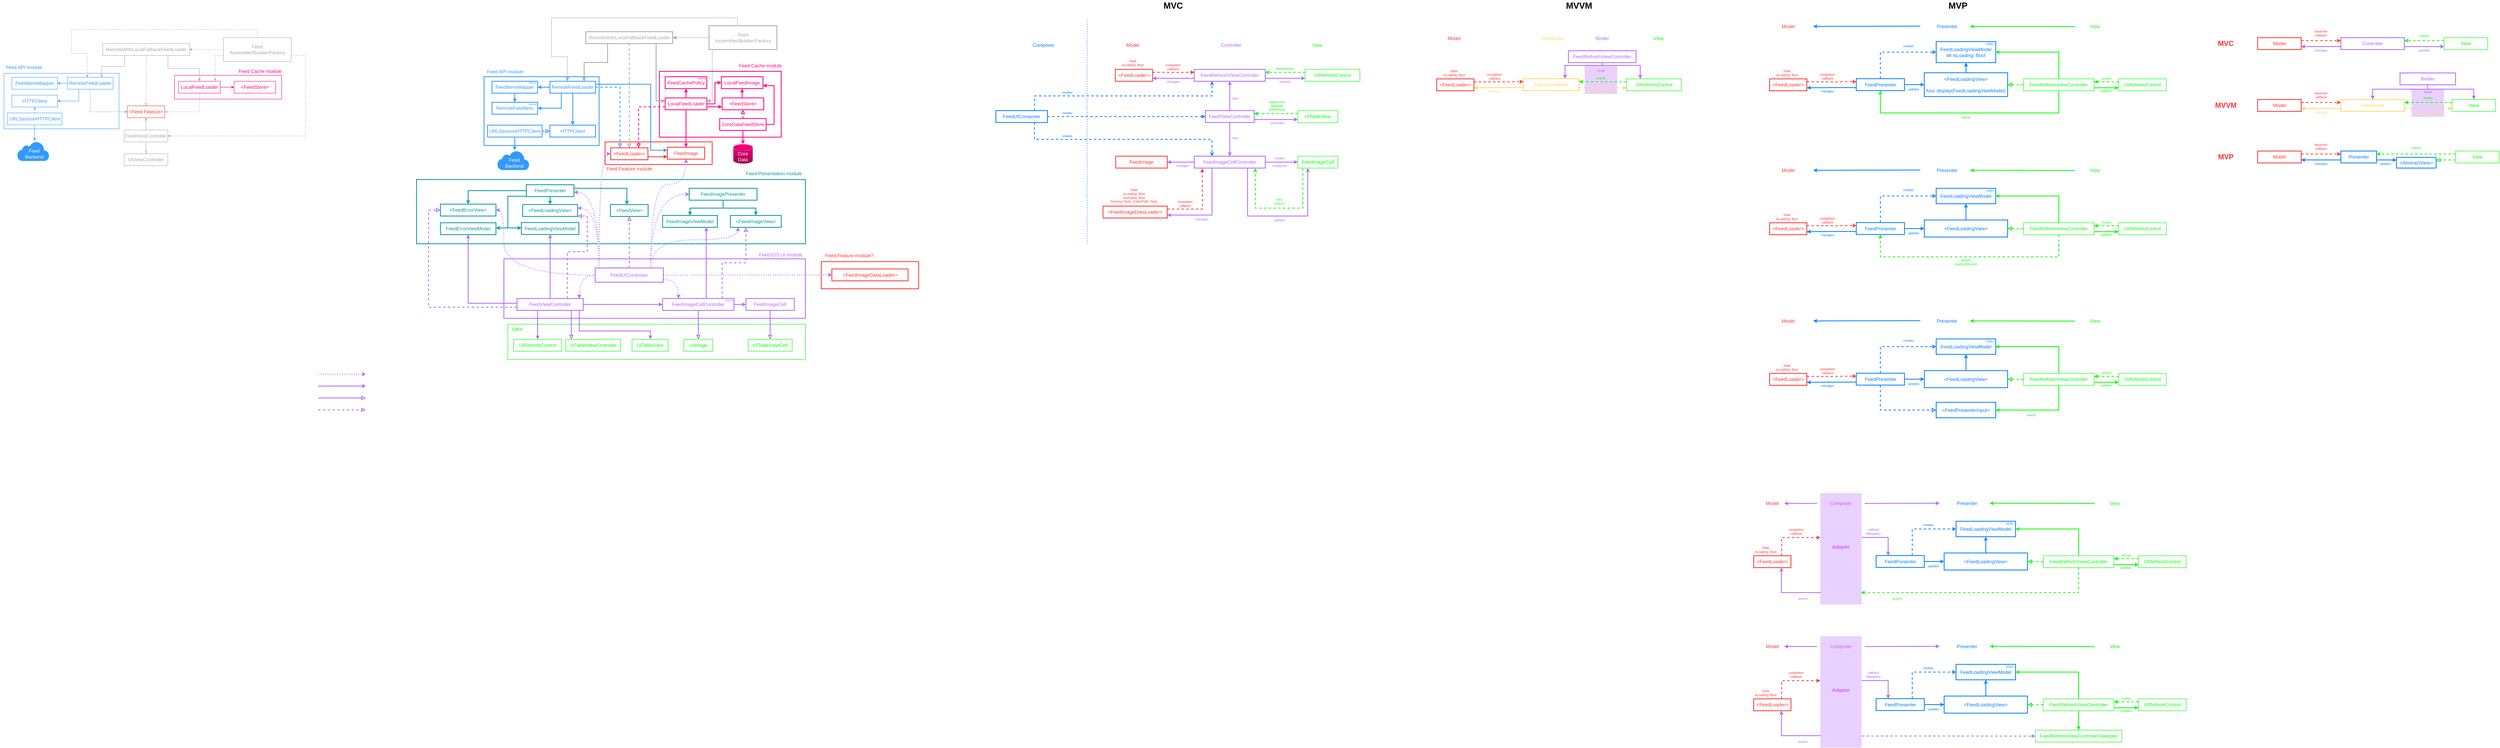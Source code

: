 <mxfile version="22.1.21" type="device">
  <diagram name="Page-1" id="mHryi9FxQg6rtNW1_ikM">
    <mxGraphModel dx="1077" dy="1307" grid="1" gridSize="10" guides="1" tooltips="1" connect="1" arrows="1" fold="1" page="0" pageScale="1" pageWidth="850" pageHeight="1100" math="0" shadow="0">
      <root>
        <mxCell id="0" />
        <mxCell id="1" parent="0" />
        <mxCell id="OO4XubUByGKpNcj5XbLT-215" value="" style="rounded=0;whiteSpace=wrap;html=1;fontFamily=Helvetica;fontSize=11;fontColor=default;fillColor=none;strokeColor=#FF3333;strokeWidth=2;" parent="1" vertex="1">
          <mxGeometry x="2950" y="705" width="245.33" height="68.5" as="geometry" />
        </mxCell>
        <mxCell id="OO4XubUByGKpNcj5XbLT-140" style="edgeStyle=orthogonalEdgeStyle;rounded=0;orthogonalLoop=1;jettySize=auto;html=1;exitX=0.02;exitY=0.893;exitDx=0;exitDy=0;entryX=0.75;entryY=1;entryDx=0;entryDy=0;exitPerimeter=0;strokeColor=#B266FF;endSize=4;strokeWidth=2;" parent="1" source="OO4XubUByGKpNcj5XbLT-137" target="OO4XubUByGKpNcj5XbLT-113" edge="1">
          <mxGeometry relative="1" as="geometry">
            <Array as="points">
              <mxPoint x="5370" y="1540" />
              <mxPoint x="5370" y="1477" />
            </Array>
          </mxGeometry>
        </mxCell>
        <mxCell id="OO4XubUByGKpNcj5XbLT-144" style="edgeStyle=orthogonalEdgeStyle;rounded=0;orthogonalLoop=1;jettySize=auto;html=1;exitX=0.998;exitY=0.398;exitDx=0;exitDy=0;entryX=0.25;entryY=0;entryDx=0;entryDy=0;exitPerimeter=0;strokeColor=#B266FF;endSize=4;strokeWidth=2;" parent="1" source="OO4XubUByGKpNcj5XbLT-137" target="OO4XubUByGKpNcj5XbLT-106" edge="1">
          <mxGeometry relative="1" as="geometry" />
        </mxCell>
        <mxCell id="OO4XubUByGKpNcj5XbLT-137" value="" style="rounded=0;whiteSpace=wrap;html=1;fillColor=#B266FF;strokeColor=none;opacity=30;" parent="1" vertex="1">
          <mxGeometry x="5468" y="1289" width="104" height="281" as="geometry" />
        </mxCell>
        <mxCell id="u1CNOt_KkvuoJOrz82CR-320" value="&amp;lt;AbstractView&amp;gt;" style="rounded=0;whiteSpace=wrap;html=1;fillColor=#f5f5f5;strokeColor=#007FFF;fontColor=#007FFF;fillOpacity=0;strokeWidth=2;flipH=1;" parent="1" vertex="1">
          <mxGeometry x="6920" y="442" width="100" height="27" as="geometry" />
        </mxCell>
        <mxCell id="u1CNOt_KkvuoJOrz82CR-305" value="" style="rounded=0;whiteSpace=wrap;html=1;strokeColor=none;fillColor=#B266FF;opacity=30;" parent="1" vertex="1">
          <mxGeometry x="6958" y="270" width="82" height="70" as="geometry" />
        </mxCell>
        <mxCell id="u1CNOt_KkvuoJOrz82CR-271" value="" style="rounded=0;whiteSpace=wrap;html=1;fillColor=none;strokeColor=#009999;fontColor=#A8A8A8;fillOpacity=0;strokeWidth=2;" parent="1" vertex="1">
          <mxGeometry x="1930" y="498" width="980" height="162" as="geometry" />
        </mxCell>
        <mxCell id="u1CNOt_KkvuoJOrz82CR-240" value="" style="rounded=0;whiteSpace=wrap;html=1;strokeColor=none;fillColor=#B266FF;opacity=30;" parent="1" vertex="1">
          <mxGeometry x="4874" y="210" width="82" height="72" as="geometry" />
        </mxCell>
        <mxCell id="u1CNOt_KkvuoJOrz82CR-10" value="" style="rounded=0;whiteSpace=wrap;html=1;fillColor=none;strokeColor=#66FF66;fontColor=#B266FF;fillOpacity=0;strokeWidth=2;" parent="1" vertex="1">
          <mxGeometry x="2160" y="863" width="750" height="89" as="geometry" />
        </mxCell>
        <mxCell id="u1CNOt_KkvuoJOrz82CR-2" value="" style="rounded=0;whiteSpace=wrap;html=1;fillColor=none;strokeColor=#B266FF;fontColor=#A8A8A8;fillOpacity=0;strokeWidth=2;" parent="1" vertex="1">
          <mxGeometry x="2150" y="698" width="760" height="150" as="geometry" />
        </mxCell>
        <mxCell id="8W7GUWQGtb0MU_4nZzis-23" value="" style="rounded=0;whiteSpace=wrap;html=1;fontFamily=Helvetica;fontSize=11;fontColor=#FF0080;fillColor=none;strokeColor=#FF0080;movable=1;resizable=1;rotatable=1;deletable=1;editable=1;locked=0;connectable=1;strokeWidth=2;" parent="1" vertex="1">
          <mxGeometry x="2542" y="225" width="307" height="166" as="geometry" />
        </mxCell>
        <mxCell id="8W7GUWQGtb0MU_4nZzis-69" value="" style="rounded=0;whiteSpace=wrap;html=1;fontFamily=Helvetica;fontSize=11;fontColor=default;fillColor=none;strokeColor=#FF3333;strokeWidth=2;" parent="1" vertex="1">
          <mxGeometry x="2405" y="403" width="270" height="57" as="geometry" />
        </mxCell>
        <mxCell id="8W7GUWQGtb0MU_4nZzis-20" value="" style="rounded=0;whiteSpace=wrap;html=1;fontFamily=Helvetica;fontSize=11;fontColor=default;fillColor=none;strokeColor=#FF0080;" parent="1" vertex="1">
          <mxGeometry x="1320" y="235" width="270" height="60" as="geometry" />
        </mxCell>
        <mxCell id="8W7GUWQGtb0MU_4nZzis-2" value="" style="rounded=0;whiteSpace=wrap;html=1;strokeColor=#3399FF;fillColor=none;" parent="1" vertex="1">
          <mxGeometry x="890" y="230" width="290" height="140" as="geometry" />
        </mxCell>
        <mxCell id="GL-utDqGiQ9SbgEWFXb8-1" style="edgeStyle=orthogonalEdgeStyle;rounded=0;orthogonalLoop=1;jettySize=auto;html=1;endArrow=block;endFill=0;fillColor=#f5f5f5;strokeColor=#A8A8A8;fillOpacity=0;fontColor=#A8A8A8;endSize=4;" parent="1" source="GL-utDqGiQ9SbgEWFXb8-3" target="GL-utDqGiQ9SbgEWFXb8-4" edge="1">
          <mxGeometry relative="1" as="geometry" />
        </mxCell>
        <mxCell id="GL-utDqGiQ9SbgEWFXb8-2" style="edgeStyle=orthogonalEdgeStyle;rounded=0;orthogonalLoop=1;jettySize=auto;html=1;exitX=0.5;exitY=0;exitDx=0;exitDy=0;entryX=0.5;entryY=1;entryDx=0;entryDy=0;endArrow=classic;endFill=1;fillColor=#f5f5f5;strokeColor=#A8A8A8;fillOpacity=100;fontColor=#A8A8A8;endSize=4;" parent="1" source="GL-utDqGiQ9SbgEWFXb8-3" target="GL-utDqGiQ9SbgEWFXb8-5" edge="1">
          <mxGeometry relative="1" as="geometry" />
        </mxCell>
        <mxCell id="GL-utDqGiQ9SbgEWFXb8-3" value="FeedViewController" style="rounded=0;whiteSpace=wrap;html=1;fillColor=#f5f5f5;strokeColor=#A8A8A8;fontColor=#A8A8A8;fillOpacity=0;" parent="1" vertex="1">
          <mxGeometry x="1193" y="373" width="110" height="30" as="geometry" />
        </mxCell>
        <mxCell id="GL-utDqGiQ9SbgEWFXb8-4" value="UIViewController" style="rounded=0;whiteSpace=wrap;html=1;fillColor=#f5f5f5;strokeColor=#A8A8A8;fontColor=#A8A8A8;fillOpacity=0;" parent="1" vertex="1">
          <mxGeometry x="1193" y="433" width="110" height="30" as="geometry" />
        </mxCell>
        <mxCell id="GL-utDqGiQ9SbgEWFXb8-5" value="&amp;lt;Feed Feature&amp;gt;" style="rounded=0;whiteSpace=wrap;html=1;fillColor=#f5f5f5;strokeColor=#FF3333;fontColor=#FF3333;fillOpacity=0;" parent="1" vertex="1">
          <mxGeometry x="1201" y="312" width="94" height="30" as="geometry" />
        </mxCell>
        <mxCell id="GL-utDqGiQ9SbgEWFXb8-6" style="edgeStyle=orthogonalEdgeStyle;shape=connector;rounded=0;orthogonalLoop=1;jettySize=auto;html=1;entryX=0;entryY=0.5;entryDx=0;entryDy=0;dashed=1;labelBackgroundColor=default;fontFamily=Helvetica;fontSize=12;fontColor=#3399FF;endArrow=block;endFill=0;exitX=0.5;exitY=1;exitDx=0;exitDy=0;fillColor=#f5f5f5;strokeColor=#3399FF;fillOpacity=0;endSize=4;" parent="1" source="GL-utDqGiQ9SbgEWFXb8-7" target="GL-utDqGiQ9SbgEWFXb8-5" edge="1">
          <mxGeometry relative="1" as="geometry" />
        </mxCell>
        <mxCell id="8W7GUWQGtb0MU_4nZzis-6" style="edgeStyle=orthogonalEdgeStyle;rounded=0;orthogonalLoop=1;jettySize=auto;html=1;entryX=1;entryY=0.5;entryDx=0;entryDy=0;strokeColor=#3399FF;endSize=4;" parent="1" source="GL-utDqGiQ9SbgEWFXb8-7" target="8W7GUWQGtb0MU_4nZzis-3" edge="1">
          <mxGeometry relative="1" as="geometry" />
        </mxCell>
        <mxCell id="8W7GUWQGtb0MU_4nZzis-7" style="edgeStyle=orthogonalEdgeStyle;rounded=0;orthogonalLoop=1;jettySize=auto;html=1;exitX=0.25;exitY=1;exitDx=0;exitDy=0;entryX=1;entryY=0.5;entryDx=0;entryDy=0;strokeColor=#3399FF;endSize=4;" parent="1" source="GL-utDqGiQ9SbgEWFXb8-7" target="8W7GUWQGtb0MU_4nZzis-4" edge="1">
          <mxGeometry relative="1" as="geometry" />
        </mxCell>
        <mxCell id="GL-utDqGiQ9SbgEWFXb8-7" value="RemoteFeedLoader" style="rounded=0;whiteSpace=wrap;html=1;fillColor=#f5f5f5;strokeColor=#3399FF;fontColor=#3399FF;fillOpacity=0;" parent="1" vertex="1">
          <mxGeometry x="1050" y="240" width="115" height="30" as="geometry" />
        </mxCell>
        <mxCell id="8W7GUWQGtb0MU_4nZzis-18" style="edgeStyle=orthogonalEdgeStyle;shape=connector;rounded=0;orthogonalLoop=1;jettySize=auto;html=1;exitX=1;exitY=0.5;exitDx=0;exitDy=0;entryX=0;entryY=0.5;entryDx=0;entryDy=0;labelBackgroundColor=default;strokeColor=#FF0080;align=center;verticalAlign=middle;fontFamily=Helvetica;fontSize=11;fontColor=#A8A8A8;endArrow=classic;endSize=4;endFill=1;fillColor=#f5f5f5;" parent="1" source="GL-utDqGiQ9SbgEWFXb8-9" target="8W7GUWQGtb0MU_4nZzis-17" edge="1">
          <mxGeometry relative="1" as="geometry" />
        </mxCell>
        <mxCell id="8W7GUWQGtb0MU_4nZzis-19" style="edgeStyle=orthogonalEdgeStyle;shape=connector;rounded=0;orthogonalLoop=1;jettySize=auto;html=1;exitX=0.5;exitY=1;exitDx=0;exitDy=0;entryX=1;entryY=0.5;entryDx=0;entryDy=0;labelBackgroundColor=default;strokeColor=#A8A8A8;align=center;verticalAlign=middle;fontFamily=Helvetica;fontSize=11;fontColor=#A8A8A8;endArrow=block;endSize=4;dashed=1;endFill=0;fillColor=#f5f5f5;" parent="1" source="GL-utDqGiQ9SbgEWFXb8-9" target="GL-utDqGiQ9SbgEWFXb8-5" edge="1">
          <mxGeometry relative="1" as="geometry" />
        </mxCell>
        <mxCell id="GL-utDqGiQ9SbgEWFXb8-9" value="LocalFeedLoader" style="rounded=0;whiteSpace=wrap;html=1;fillColor=#f5f5f5;strokeColor=#FF0080;fontColor=#FF0080;fillOpacity=0;" parent="1" vertex="1">
          <mxGeometry x="1330" y="250" width="105" height="30" as="geometry" />
        </mxCell>
        <mxCell id="GL-utDqGiQ9SbgEWFXb8-10" style="edgeStyle=orthogonalEdgeStyle;shape=connector;rounded=0;orthogonalLoop=1;jettySize=auto;html=1;entryX=0.75;entryY=0;entryDx=0;entryDy=0;labelBackgroundColor=default;fontFamily=Helvetica;fontSize=11;fontColor=#A8A8A8;endArrow=classic;endFill=1;exitX=0.25;exitY=1;exitDx=0;exitDy=0;fillColor=#f5f5f5;strokeColor=#A8A8A8;fillOpacity=100;endSize=4;" parent="1" source="GL-utDqGiQ9SbgEWFXb8-13" target="GL-utDqGiQ9SbgEWFXb8-7" edge="1">
          <mxGeometry relative="1" as="geometry" />
        </mxCell>
        <mxCell id="GL-utDqGiQ9SbgEWFXb8-11" style="edgeStyle=orthogonalEdgeStyle;shape=connector;rounded=0;orthogonalLoop=1;jettySize=auto;html=1;exitX=0.75;exitY=1;exitDx=0;exitDy=0;entryX=0.5;entryY=0;entryDx=0;entryDy=0;labelBackgroundColor=default;fontFamily=Helvetica;fontSize=11;fontColor=#A8A8A8;endArrow=classic;endFill=1;fillColor=#f5f5f5;strokeColor=#A8A8A8;fillOpacity=100;endSize=4;" parent="1" source="GL-utDqGiQ9SbgEWFXb8-13" target="GL-utDqGiQ9SbgEWFXb8-9" edge="1">
          <mxGeometry relative="1" as="geometry" />
        </mxCell>
        <mxCell id="GL-utDqGiQ9SbgEWFXb8-12" style="edgeStyle=orthogonalEdgeStyle;shape=connector;rounded=0;orthogonalLoop=1;jettySize=auto;html=1;entryX=0.5;entryY=0;entryDx=0;entryDy=0;dashed=1;labelBackgroundColor=default;fontFamily=Helvetica;fontSize=11;fontColor=#A8A8A8;endArrow=block;endFill=0;fillColor=#f5f5f5;strokeColor=#A8A8A8;fillOpacity=0;endSize=4;" parent="1" source="GL-utDqGiQ9SbgEWFXb8-13" target="GL-utDqGiQ9SbgEWFXb8-5" edge="1">
          <mxGeometry relative="1" as="geometry" />
        </mxCell>
        <mxCell id="GL-utDqGiQ9SbgEWFXb8-13" value="RemoteWithLocalFallbackFeedLoader" style="rounded=0;whiteSpace=wrap;html=1;fillColor=#f5f5f5;strokeColor=#A8A8A8;fontColor=#A8A8A8;fillOpacity=0;" parent="1" vertex="1">
          <mxGeometry x="1139" y="155" width="219" height="30" as="geometry" />
        </mxCell>
        <mxCell id="GL-utDqGiQ9SbgEWFXb8-14" style="edgeStyle=orthogonalEdgeStyle;shape=connector;rounded=0;orthogonalLoop=1;jettySize=auto;html=1;exitX=0;exitY=0.5;exitDx=0;exitDy=0;entryX=1;entryY=0.5;entryDx=0;entryDy=0;labelBackgroundColor=default;fontFamily=Helvetica;fontSize=11;fontColor=#A8A8A8;endArrow=classic;endFill=1;dashed=1;fillColor=#f5f5f5;strokeColor=#A8A8A8;fillOpacity=100;endSize=4;" parent="1" source="GL-utDqGiQ9SbgEWFXb8-18" target="GL-utDqGiQ9SbgEWFXb8-13" edge="1">
          <mxGeometry relative="1" as="geometry" />
        </mxCell>
        <mxCell id="GL-utDqGiQ9SbgEWFXb8-16" style="edgeStyle=orthogonalEdgeStyle;shape=connector;rounded=0;orthogonalLoop=1;jettySize=auto;html=1;exitX=1;exitY=0.75;exitDx=0;exitDy=0;dashed=1;labelBackgroundColor=default;fontFamily=Helvetica;fontSize=11;fontColor=#A8A8A8;endArrow=classic;endFill=1;entryX=1;entryY=0.5;entryDx=0;entryDy=0;fillColor=#f5f5f5;strokeColor=#A8A8A8;fillOpacity=100;endSize=4;" parent="1" source="GL-utDqGiQ9SbgEWFXb8-18" target="GL-utDqGiQ9SbgEWFXb8-3" edge="1">
          <mxGeometry relative="1" as="geometry">
            <mxPoint x="1484.077" y="403.692" as="targetPoint" />
            <Array as="points">
              <mxPoint x="1650" y="185" />
              <mxPoint x="1650" y="388" />
            </Array>
          </mxGeometry>
        </mxCell>
        <mxCell id="GL-utDqGiQ9SbgEWFXb8-17" style="edgeStyle=orthogonalEdgeStyle;shape=connector;rounded=0;orthogonalLoop=1;jettySize=auto;html=1;exitX=0.5;exitY=0;exitDx=0;exitDy=0;dashed=1;labelBackgroundColor=default;fontFamily=Helvetica;fontSize=11;fontColor=#A8A8A8;endArrow=classic;endFill=1;fillColor=#f5f5f5;strokeColor=#A8A8A8;fillOpacity=100;endSize=4;" parent="1" source="GL-utDqGiQ9SbgEWFXb8-18" target="GL-utDqGiQ9SbgEWFXb8-7" edge="1">
          <mxGeometry relative="1" as="geometry">
            <Array as="points">
              <mxPoint x="1529" y="120" />
              <mxPoint x="1060" y="120" />
              <mxPoint x="1060" y="180" />
              <mxPoint x="1100" y="180" />
            </Array>
          </mxGeometry>
        </mxCell>
        <mxCell id="GL-utDqGiQ9SbgEWFXb8-18" value="Feed&lt;br&gt;Assembler/Builder/Factory" style="rounded=0;whiteSpace=wrap;html=1;fillColor=#f5f5f5;strokeColor=#A8A8A8;fontColor=#A8A8A8;fillOpacity=0;" parent="1" vertex="1">
          <mxGeometry x="1443" y="140" width="171" height="60" as="geometry" />
        </mxCell>
        <mxCell id="8W7GUWQGtb0MU_4nZzis-3" value="FeedItemsMapper" style="rounded=0;whiteSpace=wrap;html=1;fillColor=#f5f5f5;strokeColor=#3399FF;fontColor=#3399FF;fillOpacity=0;" parent="1" vertex="1">
          <mxGeometry x="910" y="240" width="115" height="30" as="geometry" />
        </mxCell>
        <mxCell id="8W7GUWQGtb0MU_4nZzis-4" value="HTTPClient" style="rounded=0;whiteSpace=wrap;html=1;fillColor=#f5f5f5;strokeColor=#3399FF;fontColor=#3399FF;fillOpacity=0;" parent="1" vertex="1">
          <mxGeometry x="910" y="285" width="115" height="30" as="geometry" />
        </mxCell>
        <mxCell id="8W7GUWQGtb0MU_4nZzis-12" style="edgeStyle=orthogonalEdgeStyle;shape=connector;rounded=0;orthogonalLoop=1;jettySize=auto;html=1;exitX=0.5;exitY=0;exitDx=0;exitDy=0;entryX=0.5;entryY=1;entryDx=0;entryDy=0;labelBackgroundColor=default;strokeColor=#3399FF;align=center;verticalAlign=middle;fontFamily=Helvetica;fontSize=12;fontColor=#3399FF;endArrow=block;endSize=4;dashed=1;endFill=0;fillColor=#f5f5f5;" parent="1" source="8W7GUWQGtb0MU_4nZzis-9" target="8W7GUWQGtb0MU_4nZzis-4" edge="1">
          <mxGeometry relative="1" as="geometry" />
        </mxCell>
        <mxCell id="8W7GUWQGtb0MU_4nZzis-14" style="edgeStyle=orthogonalEdgeStyle;shape=connector;rounded=0;orthogonalLoop=1;jettySize=auto;html=1;labelBackgroundColor=default;strokeColor=#3399FF;align=center;verticalAlign=middle;fontFamily=Helvetica;fontSize=12;fontColor=#3399FF;endArrow=classic;endSize=4;endFill=1;fillColor=#f5f5f5;" parent="1" source="8W7GUWQGtb0MU_4nZzis-9" edge="1">
          <mxGeometry relative="1" as="geometry">
            <mxPoint x="967.5" y="400" as="targetPoint" />
          </mxGeometry>
        </mxCell>
        <mxCell id="8W7GUWQGtb0MU_4nZzis-9" value="URLSessionHTTPClient" style="rounded=0;whiteSpace=wrap;html=1;fillColor=#f5f5f5;strokeColor=#3399FF;fontColor=#3399FF;fillOpacity=0;" parent="1" vertex="1">
          <mxGeometry x="898.75" y="330" width="137.5" height="30" as="geometry" />
        </mxCell>
        <mxCell id="8W7GUWQGtb0MU_4nZzis-13" value="" style="html=1;verticalLabelPosition=bottom;align=center;labelBackgroundColor=#ffffff;verticalAlign=top;strokeWidth=2;strokeColor=#3399FF;shadow=0;dashed=0;shape=mxgraph.ios7.icons.cloud;fontFamily=Helvetica;fontSize=11;fontColor=default;fillColor=#3399FF;" parent="1" vertex="1">
          <mxGeometry x="924.67" y="403" width="78.33" height="47" as="geometry" />
        </mxCell>
        <mxCell id="8W7GUWQGtb0MU_4nZzis-15" value="Feed API module" style="text;html=1;align=center;verticalAlign=middle;resizable=0;points=[];autosize=1;strokeColor=none;fillColor=none;fontSize=12;fontFamily=Helvetica;fontColor=#3399FF;" parent="1" vertex="1">
          <mxGeometry x="880" y="200" width="120" height="30" as="geometry" />
        </mxCell>
        <mxCell id="8W7GUWQGtb0MU_4nZzis-16" style="edgeStyle=orthogonalEdgeStyle;shape=connector;rounded=0;orthogonalLoop=1;jettySize=auto;html=1;exitX=0;exitY=0.75;exitDx=0;exitDy=0;entryX=0.878;entryY=-0.024;entryDx=0;entryDy=0;entryPerimeter=0;labelBackgroundColor=default;strokeColor=#A8A8A8;align=center;verticalAlign=middle;fontFamily=Helvetica;fontSize=11;fontColor=#A8A8A8;endArrow=classic;endSize=4;endFill=1;dashed=1;fillColor=#f5f5f5;" parent="1" source="GL-utDqGiQ9SbgEWFXb8-18" target="GL-utDqGiQ9SbgEWFXb8-9" edge="1">
          <mxGeometry relative="1" as="geometry" />
        </mxCell>
        <mxCell id="8W7GUWQGtb0MU_4nZzis-17" value="&amp;lt;FeedStore&amp;gt;" style="rounded=0;whiteSpace=wrap;html=1;fillColor=#f5f5f5;strokeColor=#FF0080;fontColor=#FF0080;fillOpacity=0;" parent="1" vertex="1">
          <mxGeometry x="1470" y="250" width="105" height="30" as="geometry" />
        </mxCell>
        <mxCell id="8W7GUWQGtb0MU_4nZzis-21" value="Feed Cache module" style="text;html=1;align=center;verticalAlign=middle;resizable=0;points=[];autosize=1;strokeColor=none;fillColor=none;fontSize=12;fontFamily=Helvetica;fontColor=#FF0080;" parent="1" vertex="1">
          <mxGeometry x="1470" y="210" width="130" height="30" as="geometry" />
        </mxCell>
        <mxCell id="8W7GUWQGtb0MU_4nZzis-22" value="Feed&lt;br&gt;Backend" style="text;html=1;align=center;verticalAlign=middle;resizable=0;points=[];autosize=1;strokeColor=none;fillColor=none;fontSize=12;fontFamily=Helvetica;fontColor=#FFFFFF;" parent="1" vertex="1">
          <mxGeometry x="931" y="413" width="70" height="40" as="geometry" />
        </mxCell>
        <mxCell id="8W7GUWQGtb0MU_4nZzis-24" value="" style="rounded=0;whiteSpace=wrap;html=1;strokeColor=#3399FF;fillColor=none;strokeWidth=2;" parent="1" vertex="1">
          <mxGeometry x="2100" y="238.5" width="290" height="173.5" as="geometry" />
        </mxCell>
        <mxCell id="OCKUjFh9d1E6e_AiFHym-11" style="edgeStyle=orthogonalEdgeStyle;shape=connector;rounded=0;orthogonalLoop=1;jettySize=auto;html=1;labelBackgroundColor=default;strokeColor=#B266FF;align=center;verticalAlign=middle;fontFamily=Helvetica;fontSize=11;fontColor=default;endArrow=classic;startSize=8;endSize=4;strokeWidth=2;" edge="1" parent="1" source="8W7GUWQGtb0MU_4nZzis-27" target="u1CNOt_KkvuoJOrz82CR-91">
          <mxGeometry relative="1" as="geometry" />
        </mxCell>
        <mxCell id="OCKUjFh9d1E6e_AiFHym-12" style="edgeStyle=orthogonalEdgeStyle;shape=connector;rounded=0;orthogonalLoop=1;jettySize=auto;html=1;labelBackgroundColor=default;strokeColor=#B266FF;align=center;verticalAlign=middle;fontFamily=Helvetica;fontSize=11;fontColor=default;endArrow=classic;startSize=8;endSize=4;strokeWidth=2;" edge="1" parent="1" source="8W7GUWQGtb0MU_4nZzis-27" target="OCKUjFh9d1E6e_AiFHym-3">
          <mxGeometry relative="1" as="geometry">
            <Array as="points">
              <mxPoint x="2060" y="810" />
            </Array>
          </mxGeometry>
        </mxCell>
        <mxCell id="OCKUjFh9d1E6e_AiFHym-13" style="edgeStyle=orthogonalEdgeStyle;shape=connector;rounded=0;orthogonalLoop=1;jettySize=auto;html=1;labelBackgroundColor=default;strokeColor=#B266FF;align=center;verticalAlign=middle;fontFamily=Helvetica;fontSize=11;fontColor=#FF0080;endArrow=block;startSize=8;endSize=6;strokeWidth=2;endFill=0;dashed=1;fillColor=#f5f5f5;" edge="1" parent="1" source="8W7GUWQGtb0MU_4nZzis-27" target="OCKUjFh9d1E6e_AiFHym-2">
          <mxGeometry relative="1" as="geometry">
            <Array as="points">
              <mxPoint x="1960" y="820" />
              <mxPoint x="1960" y="575" />
            </Array>
          </mxGeometry>
        </mxCell>
        <mxCell id="OCKUjFh9d1E6e_AiFHym-16" style="edgeStyle=orthogonalEdgeStyle;shape=connector;rounded=0;orthogonalLoop=1;jettySize=auto;html=1;labelBackgroundColor=default;strokeColor=#B266FF;align=center;verticalAlign=middle;fontFamily=Helvetica;fontSize=11;fontColor=default;endArrow=classic;startSize=8;endSize=4;strokeWidth=2;" edge="1" parent="1" source="8W7GUWQGtb0MU_4nZzis-27" target="u1CNOt_KkvuoJOrz82CR-151">
          <mxGeometry relative="1" as="geometry" />
        </mxCell>
        <mxCell id="OCKUjFh9d1E6e_AiFHym-17" style="edgeStyle=orthogonalEdgeStyle;shape=connector;rounded=0;orthogonalLoop=1;jettySize=auto;html=1;labelBackgroundColor=default;strokeColor=#B266FF;align=center;verticalAlign=middle;fontFamily=Helvetica;fontSize=11;fontColor=default;endArrow=classic;startSize=8;endSize=4;strokeWidth=2;" edge="1" parent="1" source="8W7GUWQGtb0MU_4nZzis-27" target="u1CNOt_KkvuoJOrz82CR-17">
          <mxGeometry relative="1" as="geometry">
            <Array as="points">
              <mxPoint x="2235" y="840" />
              <mxPoint x="2235" y="840" />
            </Array>
          </mxGeometry>
        </mxCell>
        <mxCell id="OCKUjFh9d1E6e_AiFHym-18" style="edgeStyle=orthogonalEdgeStyle;shape=connector;rounded=0;orthogonalLoop=1;jettySize=auto;html=1;labelBackgroundColor=default;strokeColor=#B266FF;align=center;verticalAlign=middle;fontFamily=Helvetica;fontSize=11;fontColor=default;endArrow=block;startSize=8;endSize=6;strokeWidth=2;endFill=0;" edge="1" parent="1" source="8W7GUWQGtb0MU_4nZzis-27" target="8W7GUWQGtb0MU_4nZzis-28">
          <mxGeometry relative="1" as="geometry">
            <Array as="points">
              <mxPoint x="2320" y="870" />
              <mxPoint x="2320" y="870" />
            </Array>
          </mxGeometry>
        </mxCell>
        <mxCell id="OCKUjFh9d1E6e_AiFHym-19" style="edgeStyle=orthogonalEdgeStyle;shape=connector;rounded=0;orthogonalLoop=1;jettySize=auto;html=1;labelBackgroundColor=default;strokeColor=#B266FF;align=center;verticalAlign=middle;fontFamily=Helvetica;fontSize=11;fontColor=default;endArrow=classic;startSize=8;endSize=4;strokeWidth=2;" edge="1" parent="1" source="8W7GUWQGtb0MU_4nZzis-27" target="u1CNOt_KkvuoJOrz82CR-12">
          <mxGeometry relative="1" as="geometry">
            <Array as="points">
              <mxPoint x="2340" y="880" />
              <mxPoint x="2519" y="880" />
            </Array>
          </mxGeometry>
        </mxCell>
        <mxCell id="OCKUjFh9d1E6e_AiFHym-28" style="edgeStyle=orthogonalEdgeStyle;shape=connector;rounded=0;orthogonalLoop=1;jettySize=auto;html=1;labelBackgroundColor=default;strokeColor=#B266FF;align=center;verticalAlign=middle;fontFamily=Helvetica;fontSize=11;fontColor=#FF0080;endArrow=block;startSize=8;endSize=6;strokeWidth=2;endFill=0;dashed=1;fillColor=#f5f5f5;" edge="1" parent="1" source="8W7GUWQGtb0MU_4nZzis-27" target="OO4XubUByGKpNcj5XbLT-195">
          <mxGeometry relative="1" as="geometry">
            <Array as="points">
              <mxPoint x="2310" y="680" />
              <mxPoint x="2360" y="680" />
              <mxPoint x="2360" y="590" />
            </Array>
          </mxGeometry>
        </mxCell>
        <mxCell id="8W7GUWQGtb0MU_4nZzis-27" value="FeedViewController" style="rounded=0;whiteSpace=wrap;html=1;fillColor=none;strokeColor=#B266FF;fontColor=#B266FF;fillOpacity=0;strokeWidth=2;" parent="1" vertex="1">
          <mxGeometry x="2183.02" y="798" width="166.98" height="30" as="geometry" />
        </mxCell>
        <mxCell id="8W7GUWQGtb0MU_4nZzis-28" value="UITableViewController" style="rounded=0;whiteSpace=wrap;html=1;fillColor=none;strokeColor=#66FF66;fontColor=#00FF00;fillOpacity=0;strokeWidth=2;" parent="1" vertex="1">
          <mxGeometry x="2305.76" y="901" width="138" height="30" as="geometry" />
        </mxCell>
        <mxCell id="8W7GUWQGtb0MU_4nZzis-29" value="&amp;lt;FeedLoader&amp;gt;" style="rounded=0;whiteSpace=wrap;html=1;fillColor=#f5f5f5;strokeColor=#FF3333;fontColor=#FF3333;fillOpacity=0;strokeWidth=2;" parent="1" vertex="1">
          <mxGeometry x="2419" y="418.0" width="94" height="30" as="geometry" />
        </mxCell>
        <mxCell id="8W7GUWQGtb0MU_4nZzis-31" style="edgeStyle=orthogonalEdgeStyle;rounded=0;orthogonalLoop=1;jettySize=auto;html=1;entryX=1;entryY=0.5;entryDx=0;entryDy=0;strokeColor=#3399FF;endSize=4;strokeWidth=2;" parent="1" source="8W7GUWQGtb0MU_4nZzis-33" target="8W7GUWQGtb0MU_4nZzis-45" edge="1">
          <mxGeometry relative="1" as="geometry" />
        </mxCell>
        <mxCell id="ez4XXcgjV52YIP9xIQCq-20" style="edgeStyle=orthogonalEdgeStyle;rounded=0;orthogonalLoop=1;jettySize=auto;html=1;exitX=1;exitY=0.5;exitDx=0;exitDy=0;entryX=0.25;entryY=0;entryDx=0;entryDy=0;endArrow=block;strokeColor=#3399FF;fontColor=#A8A8A8;endSize=6;dashed=1;endFill=0;fillColor=#f5f5f5;strokeWidth=2;" parent="1" source="8W7GUWQGtb0MU_4nZzis-33" target="8W7GUWQGtb0MU_4nZzis-29" edge="1">
          <mxGeometry relative="1" as="geometry" />
        </mxCell>
        <mxCell id="ez4XXcgjV52YIP9xIQCq-29" style="edgeStyle=orthogonalEdgeStyle;rounded=0;orthogonalLoop=1;jettySize=auto;html=1;exitX=0.25;exitY=1;exitDx=0;exitDy=0;entryX=1;entryY=0.5;entryDx=0;entryDy=0;strokeColor=#3399FF;endSize=4;strokeWidth=2;" parent="1" source="8W7GUWQGtb0MU_4nZzis-33" target="ez4XXcgjV52YIP9xIQCq-25" edge="1">
          <mxGeometry relative="1" as="geometry" />
        </mxCell>
        <mxCell id="ez4XXcgjV52YIP9xIQCq-30" style="edgeStyle=orthogonalEdgeStyle;rounded=0;orthogonalLoop=1;jettySize=auto;html=1;exitX=0.5;exitY=1;exitDx=0;exitDy=0;entryX=0.5;entryY=0;entryDx=0;entryDy=0;strokeColor=#3399FF;endSize=4;strokeWidth=2;" parent="1" source="8W7GUWQGtb0MU_4nZzis-33" target="8W7GUWQGtb0MU_4nZzis-46" edge="1">
          <mxGeometry relative="1" as="geometry" />
        </mxCell>
        <mxCell id="OO4XubUByGKpNcj5XbLT-211" style="edgeStyle=orthogonalEdgeStyle;rounded=0;orthogonalLoop=1;jettySize=auto;html=1;exitX=1;exitY=0.25;exitDx=0;exitDy=0;entryX=0;entryY=0.25;entryDx=0;entryDy=0;strokeColor=#3399FF;endSize=4;strokeWidth=2;" parent="1" source="8W7GUWQGtb0MU_4nZzis-33" target="8W7GUWQGtb0MU_4nZzis-58" edge="1">
          <mxGeometry relative="1" as="geometry">
            <Array as="points">
              <mxPoint x="2520" y="258" />
              <mxPoint x="2520" y="424" />
            </Array>
          </mxGeometry>
        </mxCell>
        <mxCell id="8W7GUWQGtb0MU_4nZzis-33" value="RemoteFeedLoader" style="rounded=0;whiteSpace=wrap;html=1;fillColor=#f5f5f5;strokeColor=#3399FF;fontColor=#3399FF;fillOpacity=0;strokeWidth=2;" parent="1" vertex="1">
          <mxGeometry x="2266" y="250.0" width="115" height="30" as="geometry" />
        </mxCell>
        <mxCell id="ez4XXcgjV52YIP9xIQCq-3" style="edgeStyle=orthogonalEdgeStyle;rounded=0;orthogonalLoop=1;jettySize=auto;html=1;exitX=0.5;exitY=1;exitDx=0;exitDy=0;entryX=0.5;entryY=0;entryDx=0;entryDy=0;fontSize=12;strokeColor=#FF0080;fontColor=#FF0080;endSize=4;endFill=1;fillColor=#f5f5f5;strokeWidth=2;" parent="1" source="8W7GUWQGtb0MU_4nZzis-36" target="8W7GUWQGtb0MU_4nZzis-58" edge="1">
          <mxGeometry relative="1" as="geometry" />
        </mxCell>
        <mxCell id="ez4XXcgjV52YIP9xIQCq-34" style="edgeStyle=orthogonalEdgeStyle;rounded=0;orthogonalLoop=1;jettySize=auto;html=1;exitX=0;exitY=0.75;exitDx=0;exitDy=0;entryX=0.75;entryY=0;entryDx=0;entryDy=0;endArrow=block;strokeColor=#FF0080;fontColor=#FF0080;endSize=6;dashed=1;endFill=0;fillColor=#f5f5f5;strokeWidth=2;" parent="1" source="8W7GUWQGtb0MU_4nZzis-36" target="8W7GUWQGtb0MU_4nZzis-29" edge="1">
          <mxGeometry relative="1" as="geometry" />
        </mxCell>
        <mxCell id="ez4XXcgjV52YIP9xIQCq-38" style="edgeStyle=orthogonalEdgeStyle;rounded=0;orthogonalLoop=1;jettySize=auto;html=1;entryX=0;entryY=0.5;entryDx=0;entryDy=0;fontSize=12;strokeColor=#FF0080;fontColor=#FF0080;endSize=4;endFill=1;fillColor=#f5f5f5;strokeWidth=2;" parent="1" source="8W7GUWQGtb0MU_4nZzis-36" target="ez4XXcgjV52YIP9xIQCq-17" edge="1">
          <mxGeometry relative="1" as="geometry">
            <Array as="points">
              <mxPoint x="2682" y="307" />
              <mxPoint x="2682" y="253" />
            </Array>
          </mxGeometry>
        </mxCell>
        <mxCell id="ez4XXcgjV52YIP9xIQCq-40" style="edgeStyle=orthogonalEdgeStyle;rounded=0;orthogonalLoop=1;jettySize=auto;html=1;exitX=1;exitY=0.75;exitDx=0;exitDy=0;entryX=0;entryY=0.75;entryDx=0;entryDy=0;fontSize=12;strokeColor=#FF0080;fontColor=#FF0080;endSize=4;endFill=1;fillColor=#f5f5f5;strokeWidth=2;" parent="1" source="8W7GUWQGtb0MU_4nZzis-36" target="8W7GUWQGtb0MU_4nZzis-53" edge="1">
          <mxGeometry relative="1" as="geometry" />
        </mxCell>
        <mxCell id="ez4XXcgjV52YIP9xIQCq-42" style="edgeStyle=orthogonalEdgeStyle;rounded=0;orthogonalLoop=1;jettySize=auto;html=1;exitX=0.5;exitY=0;exitDx=0;exitDy=0;entryX=0.5;entryY=1;entryDx=0;entryDy=0;fontSize=12;strokeColor=#FF0080;fontColor=#FF0080;endSize=4;endFill=1;fillColor=#f5f5f5;strokeWidth=2;" parent="1" source="8W7GUWQGtb0MU_4nZzis-36" target="ez4XXcgjV52YIP9xIQCq-37" edge="1">
          <mxGeometry relative="1" as="geometry" />
        </mxCell>
        <mxCell id="8W7GUWQGtb0MU_4nZzis-36" value="LocalFeedLoader" style="rounded=0;whiteSpace=wrap;html=1;fillColor=#f5f5f5;strokeColor=#FF0080;fontColor=#FF0080;fillOpacity=0;movable=1;resizable=1;rotatable=1;deletable=1;editable=1;locked=0;connectable=1;strokeWidth=2;" parent="1" vertex="1">
          <mxGeometry x="2556.5" y="292.0" width="105" height="30" as="geometry" />
        </mxCell>
        <mxCell id="8W7GUWQGtb0MU_4nZzis-78" style="edgeStyle=orthogonalEdgeStyle;shape=connector;rounded=0;orthogonalLoop=1;jettySize=auto;html=1;entryX=0;entryY=0.25;entryDx=0;entryDy=0;labelBackgroundColor=default;strokeColor=#A8A8A8;align=center;verticalAlign=middle;fontFamily=Helvetica;fontSize=11;fontColor=#A8A8A8;endArrow=classic;endSize=4;endFill=1;fillColor=#f5f5f5;exitX=0.809;exitY=1.01;exitDx=0;exitDy=0;exitPerimeter=0;strokeWidth=2;" parent="1" source="8W7GUWQGtb0MU_4nZzis-40" target="8W7GUWQGtb0MU_4nZzis-36" edge="1">
          <mxGeometry relative="1" as="geometry">
            <mxPoint x="2533" y="156" as="sourcePoint" />
            <Array as="points">
              <mxPoint x="2534" y="300" />
            </Array>
          </mxGeometry>
        </mxCell>
        <mxCell id="ez4XXcgjV52YIP9xIQCq-4" style="edgeStyle=orthogonalEdgeStyle;rounded=0;orthogonalLoop=1;jettySize=auto;html=1;exitX=0.5;exitY=1;exitDx=0;exitDy=0;entryX=0.5;entryY=0;entryDx=0;entryDy=0;endArrow=block;strokeColor=#A8A8A8;fontColor=#A8A8A8;endSize=6;dashed=1;endFill=0;fillColor=#f5f5f5;strokeWidth=2;" parent="1" source="8W7GUWQGtb0MU_4nZzis-40" target="8W7GUWQGtb0MU_4nZzis-29" edge="1">
          <mxGeometry relative="1" as="geometry" />
        </mxCell>
        <mxCell id="ez4XXcgjV52YIP9xIQCq-31" style="edgeStyle=orthogonalEdgeStyle;rounded=0;orthogonalLoop=1;jettySize=auto;html=1;exitX=0.25;exitY=1;exitDx=0;exitDy=0;entryX=0.75;entryY=0;entryDx=0;entryDy=0;strokeColor=#A8A8A8;fontColor=#A8A8A8;endSize=4;endFill=1;fillColor=#f5f5f5;strokeWidth=2;" parent="1" source="8W7GUWQGtb0MU_4nZzis-40" target="8W7GUWQGtb0MU_4nZzis-33" edge="1">
          <mxGeometry relative="1" as="geometry" />
        </mxCell>
        <mxCell id="8W7GUWQGtb0MU_4nZzis-40" value="RemoteWithLocalFallbackFeedLoader" style="rounded=0;whiteSpace=wrap;html=1;fillColor=#f5f5f5;strokeColor=#A8A8A8;fontColor=#A8A8A8;fillOpacity=0;strokeWidth=2;" parent="1" vertex="1">
          <mxGeometry x="2356.5" y="125.0" width="219" height="30" as="geometry" />
        </mxCell>
        <mxCell id="8W7GUWQGtb0MU_4nZzis-41" style="edgeStyle=orthogonalEdgeStyle;shape=connector;rounded=0;orthogonalLoop=1;jettySize=auto;html=1;exitX=0;exitY=0.5;exitDx=0;exitDy=0;entryX=1;entryY=0.5;entryDx=0;entryDy=0;labelBackgroundColor=default;fontFamily=Helvetica;fontSize=11;fontColor=#A8A8A8;endArrow=classic;endFill=1;dashed=1;fillColor=#f5f5f5;strokeColor=#A8A8A8;fillOpacity=100;endSize=4;strokeWidth=2;dashPattern=1 1;" parent="1" source="8W7GUWQGtb0MU_4nZzis-44" target="8W7GUWQGtb0MU_4nZzis-40" edge="1">
          <mxGeometry relative="1" as="geometry" />
        </mxCell>
        <mxCell id="8W7GUWQGtb0MU_4nZzis-43" style="edgeStyle=orthogonalEdgeStyle;shape=connector;rounded=0;orthogonalLoop=1;jettySize=auto;html=1;exitX=0.5;exitY=0;exitDx=0;exitDy=0;dashed=1;labelBackgroundColor=default;fontFamily=Helvetica;fontSize=11;fontColor=#A8A8A8;endArrow=classic;endFill=1;fillColor=#f5f5f5;strokeColor=#A8A8A8;fillOpacity=100;endSize=4;strokeWidth=2;dashPattern=1 1;" parent="1" source="8W7GUWQGtb0MU_4nZzis-44" target="8W7GUWQGtb0MU_4nZzis-33" edge="1">
          <mxGeometry relative="1" as="geometry">
            <Array as="points">
              <mxPoint x="2739" y="90" />
              <mxPoint x="2270" y="90" />
              <mxPoint x="2270" y="188" />
              <mxPoint x="2310" y="188" />
            </Array>
          </mxGeometry>
        </mxCell>
        <mxCell id="ez4XXcgjV52YIP9xIQCq-41" style="edgeStyle=orthogonalEdgeStyle;rounded=0;orthogonalLoop=1;jettySize=auto;html=1;exitX=0.048;exitY=0.998;exitDx=0;exitDy=0;entryX=1;entryY=0.25;entryDx=0;entryDy=0;exitPerimeter=0;strokeColor=#A8A8A8;fontColor=#A8A8A8;endSize=4;endFill=1;fillColor=#f5f5f5;dashed=1;strokeWidth=2;dashPattern=1 1;" parent="1" source="8W7GUWQGtb0MU_4nZzis-44" target="8W7GUWQGtb0MU_4nZzis-36" edge="1">
          <mxGeometry relative="1" as="geometry">
            <Array as="points">
              <mxPoint x="2675" y="300" />
            </Array>
          </mxGeometry>
        </mxCell>
        <mxCell id="8W7GUWQGtb0MU_4nZzis-44" value="Feed&lt;br&gt;Assembler/Builder/Factory" style="rounded=0;whiteSpace=wrap;html=1;fillColor=#f5f5f5;strokeColor=#A8A8A8;fontColor=#A8A8A8;fillOpacity=0;strokeWidth=2;" parent="1" vertex="1">
          <mxGeometry x="2667" y="110.0" width="171" height="60" as="geometry" />
        </mxCell>
        <mxCell id="ez4XXcgjV52YIP9xIQCq-26" style="edgeStyle=orthogonalEdgeStyle;rounded=0;orthogonalLoop=1;jettySize=auto;html=1;exitX=0.5;exitY=1;exitDx=0;exitDy=0;entryX=0.5;entryY=0;entryDx=0;entryDy=0;strokeColor=#3399FF;endSize=4;strokeWidth=2;" parent="1" source="8W7GUWQGtb0MU_4nZzis-45" target="ez4XXcgjV52YIP9xIQCq-25" edge="1">
          <mxGeometry relative="1" as="geometry" />
        </mxCell>
        <mxCell id="8W7GUWQGtb0MU_4nZzis-45" value="FeedItemsMapper" style="rounded=0;whiteSpace=wrap;html=1;fillColor=#f5f5f5;strokeColor=#3399FF;fontColor=#3399FF;fillOpacity=0;strokeWidth=2;" parent="1" vertex="1">
          <mxGeometry x="2120" y="250.0" width="115" height="30" as="geometry" />
        </mxCell>
        <mxCell id="8W7GUWQGtb0MU_4nZzis-46" value="HTTPClient" style="rounded=0;whiteSpace=wrap;html=1;fillColor=#f5f5f5;strokeColor=#3399FF;fontColor=#3399FF;fillOpacity=0;strokeWidth=2;" parent="1" vertex="1">
          <mxGeometry x="2266" y="360.75" width="115" height="30" as="geometry" />
        </mxCell>
        <mxCell id="8W7GUWQGtb0MU_4nZzis-48" style="edgeStyle=orthogonalEdgeStyle;shape=connector;rounded=0;orthogonalLoop=1;jettySize=auto;html=1;labelBackgroundColor=default;strokeColor=#3399FF;align=center;verticalAlign=middle;fontFamily=Helvetica;fontSize=12;fontColor=#3399FF;endArrow=classic;endSize=4;endFill=1;fillColor=#f5f5f5;strokeWidth=2;" parent="1" source="8W7GUWQGtb0MU_4nZzis-49" edge="1">
          <mxGeometry relative="1" as="geometry">
            <mxPoint x="2177" y="424" as="targetPoint" />
          </mxGeometry>
        </mxCell>
        <mxCell id="ez4XXcgjV52YIP9xIQCq-23" style="edgeStyle=orthogonalEdgeStyle;rounded=0;orthogonalLoop=1;jettySize=auto;html=1;exitX=1;exitY=0.5;exitDx=0;exitDy=0;entryX=0;entryY=0.5;entryDx=0;entryDy=0;endArrow=block;fontSize=12;strokeColor=#3399FF;fontColor=#3399FF;endSize=6;dashed=1;endFill=0;fillColor=#f5f5f5;strokeWidth=2;" parent="1" source="8W7GUWQGtb0MU_4nZzis-49" target="8W7GUWQGtb0MU_4nZzis-46" edge="1">
          <mxGeometry relative="1" as="geometry" />
        </mxCell>
        <mxCell id="8W7GUWQGtb0MU_4nZzis-49" value="URLSessionHTTPClient" style="rounded=0;whiteSpace=wrap;html=1;fillColor=#f5f5f5;strokeColor=#3399FF;fontColor=#3399FF;fillOpacity=0;strokeWidth=2;" parent="1" vertex="1">
          <mxGeometry x="2108.75" y="360.75" width="137.5" height="30" as="geometry" />
        </mxCell>
        <mxCell id="8W7GUWQGtb0MU_4nZzis-51" value="Feed API module" style="text;html=1;align=center;verticalAlign=middle;resizable=0;points=[];autosize=1;strokeColor=none;fillColor=none;fontSize=12;fontFamily=Helvetica;fontColor=#3399FF;strokeWidth=2;" parent="1" vertex="1">
          <mxGeometry x="2093" y="211.0" width="120" height="30" as="geometry" />
        </mxCell>
        <mxCell id="ez4XXcgjV52YIP9xIQCq-19" style="edgeStyle=orthogonalEdgeStyle;rounded=0;orthogonalLoop=1;jettySize=auto;html=1;exitX=0.5;exitY=0;exitDx=0;exitDy=0;entryX=0.5;entryY=1;entryDx=0;entryDy=0;fontSize=12;strokeColor=#FF0080;fontColor=#FF0080;endSize=4;endFill=1;fillColor=#f5f5f5;strokeWidth=2;" parent="1" source="8W7GUWQGtb0MU_4nZzis-53" target="ez4XXcgjV52YIP9xIQCq-17" edge="1">
          <mxGeometry relative="1" as="geometry" />
        </mxCell>
        <mxCell id="8W7GUWQGtb0MU_4nZzis-53" value="&amp;lt;FeedStore&amp;gt;" style="rounded=0;whiteSpace=wrap;html=1;fillColor=#f5f5f5;strokeColor=#FF0080;fontColor=#FF0080;fillOpacity=0;movable=1;resizable=1;rotatable=1;deletable=1;editable=1;locked=0;connectable=1;strokeWidth=2;" parent="1" vertex="1">
          <mxGeometry x="2700" y="292.0" width="105" height="30" as="geometry" />
        </mxCell>
        <mxCell id="8W7GUWQGtb0MU_4nZzis-54" value="Feed Cache module" style="text;html=1;align=center;verticalAlign=middle;resizable=0;points=[];autosize=1;strokeColor=none;fillColor=none;fontSize=12;fontFamily=Helvetica;fontColor=#FF0080;strokeWidth=2;" parent="1" vertex="1">
          <mxGeometry x="2731" y="196.0" width="130" height="30" as="geometry" />
        </mxCell>
        <mxCell id="8W7GUWQGtb0MU_4nZzis-58" value="FeedImage" style="rounded=0;whiteSpace=wrap;html=1;fillColor=#f5f5f5;strokeColor=#FF3333;fontColor=#FF3333;fillOpacity=0;strokeWidth=2;" parent="1" vertex="1">
          <mxGeometry x="2562" y="416.5" width="94" height="30" as="geometry" />
        </mxCell>
        <mxCell id="8W7GUWQGtb0MU_4nZzis-82" value="Feed Feature module" style="text;html=1;align=center;verticalAlign=middle;resizable=0;points=[];autosize=1;strokeColor=none;fillColor=none;fontSize=12;fontFamily=Helvetica;fontColor=#FF3333;strokeWidth=2;" parent="1" vertex="1">
          <mxGeometry x="2396" y="456.0" width="140" height="30" as="geometry" />
        </mxCell>
        <mxCell id="ez4XXcgjV52YIP9xIQCq-11" value="" style="group;strokeWidth=2;" parent="1" vertex="1" connectable="0">
          <mxGeometry x="2134.67" y="426.0" width="78.33" height="50" as="geometry" />
        </mxCell>
        <mxCell id="8W7GUWQGtb0MU_4nZzis-50" value="" style="html=1;verticalLabelPosition=bottom;align=center;labelBackgroundColor=#ffffff;verticalAlign=top;strokeWidth=2;strokeColor=#3399FF;shadow=0;dashed=0;shape=mxgraph.ios7.icons.cloud;fontFamily=Helvetica;fontSize=11;fontColor=default;fillColor=#3399FF;" parent="ez4XXcgjV52YIP9xIQCq-11" vertex="1">
          <mxGeometry width="78.33" height="47" as="geometry" />
        </mxCell>
        <mxCell id="8W7GUWQGtb0MU_4nZzis-55" value="Feed&lt;br&gt;Backend" style="text;html=1;align=center;verticalAlign=middle;resizable=0;points=[];autosize=1;strokeColor=none;fillColor=none;fontSize=12;fontFamily=Helvetica;fontColor=#FFFFFF;strokeWidth=2;" parent="ez4XXcgjV52YIP9xIQCq-11" vertex="1">
          <mxGeometry x="6.33" y="10" width="70" height="40" as="geometry" />
        </mxCell>
        <mxCell id="ez4XXcgjV52YIP9xIQCq-17" value="LocalFeedImage" style="rounded=0;whiteSpace=wrap;html=1;fillColor=#f5f5f5;strokeColor=#FF0080;fontColor=#FF0080;fillOpacity=0;movable=1;resizable=1;rotatable=1;deletable=1;editable=1;locked=0;connectable=1;strokeWidth=2;" parent="1" vertex="1">
          <mxGeometry x="2698" y="238.5" width="105" height="30" as="geometry" />
        </mxCell>
        <mxCell id="ez4XXcgjV52YIP9xIQCq-25" value="RemoteFeedItem" style="rounded=0;whiteSpace=wrap;html=1;fillColor=#f5f5f5;strokeColor=#3399FF;fontColor=#3399FF;fillOpacity=0;strokeWidth=2;" parent="1" vertex="1">
          <mxGeometry x="2120" y="303.0" width="115" height="30" as="geometry" />
        </mxCell>
        <mxCell id="ez4XXcgjV52YIP9xIQCq-27" value="internal" style="text;html=1;strokeColor=none;fillColor=none;align=center;verticalAlign=middle;whiteSpace=wrap;rounded=0;fontSize=6;fontColor=#3399FF;strokeWidth=2;" parent="1" vertex="1">
          <mxGeometry x="2210" y="248.5" width="25" height="10" as="geometry" />
        </mxCell>
        <mxCell id="ez4XXcgjV52YIP9xIQCq-28" value="internal" style="text;html=1;strokeColor=none;fillColor=none;align=center;verticalAlign=middle;whiteSpace=wrap;rounded=0;fontSize=6;fontColor=#3399FF;strokeWidth=2;" parent="1" vertex="1">
          <mxGeometry x="2210" y="303" width="25" height="10" as="geometry" />
        </mxCell>
        <mxCell id="ez4XXcgjV52YIP9xIQCq-37" value="FeedCachePolicy" style="rounded=0;whiteSpace=wrap;html=1;fillColor=#f5f5f5;strokeColor=#FF0080;fontColor=#FF0080;fillOpacity=0;movable=1;resizable=1;rotatable=1;deletable=1;editable=1;locked=0;connectable=1;strokeWidth=2;" parent="1" vertex="1">
          <mxGeometry x="2556.5" y="238.5" width="105" height="30" as="geometry" />
        </mxCell>
        <mxCell id="ez4XXcgjV52YIP9xIQCq-43" value="internal" style="text;html=1;strokeColor=none;fillColor=none;align=center;verticalAlign=middle;whiteSpace=wrap;rounded=0;fontSize=6;fontColor=#FF0080;strokeWidth=2;" parent="1" vertex="1">
          <mxGeometry x="2636.5" y="237.5" width="25" height="10" as="geometry" />
        </mxCell>
        <mxCell id="KoYpoCRYb6R5UgXLnNiR-5" style="edgeStyle=orthogonalEdgeStyle;rounded=0;orthogonalLoop=1;jettySize=auto;html=1;exitX=1;exitY=0.5;exitDx=0;exitDy=0;entryX=1;entryY=0.75;entryDx=0;entryDy=0;fontSize=12;strokeColor=#FF0080;fontColor=#FF0080;endSize=4;endFill=1;fillColor=#f5f5f5;strokeWidth=2;" parent="1" source="KoYpoCRYb6R5UgXLnNiR-2" target="ez4XXcgjV52YIP9xIQCq-17" edge="1">
          <mxGeometry relative="1" as="geometry" />
        </mxCell>
        <mxCell id="KoYpoCRYb6R5UgXLnNiR-23" style="edgeStyle=orthogonalEdgeStyle;rounded=0;orthogonalLoop=1;jettySize=auto;html=1;exitX=0.5;exitY=0;exitDx=0;exitDy=0;entryX=0.5;entryY=1;entryDx=0;entryDy=0;endArrow=block;strokeColor=#FF0080;fontColor=#FF0080;endSize=6;dashed=1;endFill=0;fillColor=#f5f5f5;strokeWidth=2;" parent="1" source="KoYpoCRYb6R5UgXLnNiR-2" target="8W7GUWQGtb0MU_4nZzis-53" edge="1">
          <mxGeometry relative="1" as="geometry" />
        </mxCell>
        <mxCell id="u1CNOt_KkvuoJOrz82CR-1" style="edgeStyle=orthogonalEdgeStyle;rounded=0;orthogonalLoop=1;jettySize=auto;html=1;exitX=0.5;exitY=1;exitDx=0;exitDy=0;fontSize=12;strokeColor=#FF0080;fontColor=#FF0080;endSize=4;endFill=1;fillColor=#f5f5f5;strokeWidth=2;" parent="1" source="KoYpoCRYb6R5UgXLnNiR-2" target="spk-M44NhIvVEb8tpxO8-1" edge="1">
          <mxGeometry relative="1" as="geometry" />
        </mxCell>
        <mxCell id="KoYpoCRYb6R5UgXLnNiR-2" value="CoreDataFeedStore" style="rounded=0;whiteSpace=wrap;html=1;fillColor=#f5f5f5;strokeColor=#FF0080;fontColor=#FF0080;fillOpacity=0;movable=1;resizable=1;rotatable=1;deletable=1;editable=1;locked=0;connectable=1;strokeWidth=2;" parent="1" vertex="1">
          <mxGeometry x="2694" y="344" width="117" height="30" as="geometry" />
        </mxCell>
        <mxCell id="spk-M44NhIvVEb8tpxO8-1" value="Core&lt;br&gt;Data" style="shape=cylinder3;whiteSpace=wrap;html=1;boundedLbl=1;backgroundOutline=1;size=8.122;fillColor=#FF0080;strokeColor=#C3ABD0;strokeWidth=0.5;gradientColor=#99004D;fontColor=#FFFFFF;" parent="1" vertex="1">
          <mxGeometry x="2728" y="408.5" width="49" height="49" as="geometry" />
        </mxCell>
        <mxCell id="u1CNOt_KkvuoJOrz82CR-4" value="Feed iOS UI module" style="text;html=1;align=center;verticalAlign=middle;resizable=0;points=[];autosize=1;strokeColor=none;fillColor=none;fontSize=12;fontFamily=Helvetica;fontColor=#B266FF;strokeWidth=2;labelBackgroundColor=default;" parent="1" vertex="1">
          <mxGeometry x="2783" y="675" width="127" height="26" as="geometry" />
        </mxCell>
        <mxCell id="u1CNOt_KkvuoJOrz82CR-11" value="UIKit" style="text;html=1;align=center;verticalAlign=middle;resizable=0;points=[];autosize=1;strokeColor=none;fillColor=none;fontSize=12;fontFamily=Helvetica;fontColor=#00FF00;strokeWidth=2;labelBackgroundColor=default;" parent="1" vertex="1">
          <mxGeometry x="2161.01" y="863" width="44" height="26" as="geometry" />
        </mxCell>
        <mxCell id="u1CNOt_KkvuoJOrz82CR-12" value="UITableView" style="rounded=0;whiteSpace=wrap;html=1;fillColor=none;strokeColor=#66FF66;fontColor=#00FF00;fillOpacity=0;strokeWidth=2;" parent="1" vertex="1">
          <mxGeometry x="2473" y="901" width="91" height="30" as="geometry" />
        </mxCell>
        <mxCell id="u1CNOt_KkvuoJOrz82CR-17" value="UIRefreshControl" style="rounded=0;whiteSpace=wrap;html=1;fillColor=none;strokeColor=#66FF66;fontColor=#00FF00;fillOpacity=0;strokeWidth=2;" parent="1" vertex="1">
          <mxGeometry x="2174.25" y="901" width="121.5" height="30" as="geometry" />
        </mxCell>
        <mxCell id="u1CNOt_KkvuoJOrz82CR-20" value="&amp;lt;FeedImageDataLoader&amp;gt;" style="rounded=0;whiteSpace=wrap;html=1;fillColor=#f5f5f5;strokeColor=#FF3333;fontColor=#FF3333;fillOpacity=0;strokeWidth=2;" parent="1" vertex="1">
          <mxGeometry x="2976.66" y="723.5" width="192" height="30" as="geometry" />
        </mxCell>
        <mxCell id="OCKUjFh9d1E6e_AiFHym-21" style="edgeStyle=orthogonalEdgeStyle;shape=connector;rounded=0;orthogonalLoop=1;jettySize=auto;html=1;labelBackgroundColor=default;strokeColor=#B266FF;align=center;verticalAlign=middle;fontFamily=Helvetica;fontSize=11;fontColor=default;endArrow=block;startSize=8;endSize=6;strokeWidth=2;endFill=0;" edge="1" parent="1" source="u1CNOt_KkvuoJOrz82CR-21" target="u1CNOt_KkvuoJOrz82CR-27">
          <mxGeometry relative="1" as="geometry" />
        </mxCell>
        <mxCell id="u1CNOt_KkvuoJOrz82CR-21" value="FeedImageCell" style="rounded=0;whiteSpace=wrap;html=1;fillColor=none;strokeColor=#B266FF;fontColor=#B266FF;fillOpacity=0;strokeWidth=2;" parent="1" vertex="1">
          <mxGeometry x="2760" y="798" width="122" height="30" as="geometry" />
        </mxCell>
        <mxCell id="u1CNOt_KkvuoJOrz82CR-27" value="UITableViewCell" style="rounded=0;whiteSpace=wrap;html=1;fillColor=none;strokeColor=#66FF66;fontColor=#00FF00;fillOpacity=0;strokeWidth=2;" parent="1" vertex="1">
          <mxGeometry x="2765.5" y="901" width="111" height="30" as="geometry" />
        </mxCell>
        <mxCell id="u1CNOt_KkvuoJOrz82CR-37" style="edgeStyle=orthogonalEdgeStyle;rounded=0;orthogonalLoop=1;jettySize=auto;html=1;exitX=1;exitY=0.75;exitDx=0;exitDy=0;entryX=0;entryY=0.75;entryDx=0;entryDy=0;strokeColor=#B266FF;endSize=4;strokeWidth=2;" parent="1" source="u1CNOt_KkvuoJOrz82CR-34" target="u1CNOt_KkvuoJOrz82CR-35" edge="1">
          <mxGeometry relative="1" as="geometry" />
        </mxCell>
        <mxCell id="u1CNOt_KkvuoJOrz82CR-38" style="edgeStyle=orthogonalEdgeStyle;rounded=0;orthogonalLoop=1;jettySize=auto;html=1;exitX=0;exitY=0.75;exitDx=0;exitDy=0;entryX=1;entryY=0.75;entryDx=0;entryDy=0;strokeColor=#B266FF;endSize=4;strokeWidth=2;" parent="1" source="u1CNOt_KkvuoJOrz82CR-34" target="u1CNOt_KkvuoJOrz82CR-36" edge="1">
          <mxGeometry relative="1" as="geometry" />
        </mxCell>
        <mxCell id="u1CNOt_KkvuoJOrz82CR-34" value="FeedRefreshViewController" style="rounded=0;whiteSpace=wrap;html=1;fillColor=none;strokeColor=#B266FF;fontColor=#B266FF;fillOpacity=0;strokeWidth=2;flipH=1;" parent="1" vertex="1">
          <mxGeometry x="3890" y="220" width="179" height="30" as="geometry" />
        </mxCell>
        <mxCell id="u1CNOt_KkvuoJOrz82CR-39" style="edgeStyle=orthogonalEdgeStyle;rounded=0;orthogonalLoop=1;jettySize=auto;html=1;exitX=0;exitY=0.25;exitDx=0;exitDy=0;entryX=1;entryY=0.25;entryDx=0;entryDy=0;strokeColor=#00FF00;fontColor=#A8A8A8;dashed=1;endFill=1;fillColor=#f5f5f5;endSize=4;strokeWidth=2;" parent="1" source="u1CNOt_KkvuoJOrz82CR-35" target="u1CNOt_KkvuoJOrz82CR-34" edge="1">
          <mxGeometry relative="1" as="geometry" />
        </mxCell>
        <mxCell id="u1CNOt_KkvuoJOrz82CR-35" value="UIRefreshControl" style="rounded=0;whiteSpace=wrap;html=1;fillColor=none;strokeColor=#66FF66;fontColor=#00FF00;fillOpacity=0;strokeWidth=2;flipH=1;" parent="1" vertex="1">
          <mxGeometry x="4169.5" y="220" width="138" height="30" as="geometry" />
        </mxCell>
        <mxCell id="u1CNOt_KkvuoJOrz82CR-40" style="edgeStyle=orthogonalEdgeStyle;rounded=0;orthogonalLoop=1;jettySize=auto;html=1;exitX=1;exitY=0.25;exitDx=0;exitDy=0;entryX=0;entryY=0.25;entryDx=0;entryDy=0;strokeColor=#FF3333;fontColor=#A8A8A8;dashed=1;endFill=1;fillColor=#f5f5f5;endSize=4;strokeWidth=2;" parent="1" source="u1CNOt_KkvuoJOrz82CR-36" target="u1CNOt_KkvuoJOrz82CR-34" edge="1">
          <mxGeometry relative="1" as="geometry" />
        </mxCell>
        <mxCell id="u1CNOt_KkvuoJOrz82CR-36" value="&amp;lt;FeedLoader&amp;gt;" style="rounded=0;whiteSpace=wrap;html=1;fillColor=#f5f5f5;strokeColor=#FF3333;fontColor=#FF3333;fillOpacity=0;strokeWidth=2;flipH=1;" parent="1" vertex="1">
          <mxGeometry x="3691" y="220" width="94" height="30" as="geometry" />
        </mxCell>
        <mxCell id="u1CNOt_KkvuoJOrz82CR-41" value="completion&lt;br style=&quot;font-size: 8px;&quot;&gt;callback" style="text;html=1;strokeColor=none;fillColor=none;align=center;verticalAlign=middle;whiteSpace=wrap;rounded=0;fontSize=8;fontColor=#FF3333;" parent="1" vertex="1">
          <mxGeometry x="3807" y="199" width="60" height="30" as="geometry" />
        </mxCell>
        <mxCell id="u1CNOt_KkvuoJOrz82CR-42" value="State&lt;br&gt;isLoading: Bool" style="text;html=1;strokeColor=none;fillColor=none;align=center;verticalAlign=middle;whiteSpace=wrap;rounded=0;fontSize=8;fontColor=#FF3333;" parent="1" vertex="1">
          <mxGeometry x="3705" y="189" width="60" height="30" as="geometry" />
        </mxCell>
        <mxCell id="u1CNOt_KkvuoJOrz82CR-43" value="target/action" style="text;html=1;strokeColor=none;fillColor=none;align=center;verticalAlign=middle;whiteSpace=wrap;rounded=0;fontSize=8;fontColor=#00FF00;" parent="1" vertex="1">
          <mxGeometry x="4089" y="203" width="60" height="30" as="geometry" />
        </mxCell>
        <mxCell id="u1CNOt_KkvuoJOrz82CR-44" value="updates" style="text;html=1;strokeColor=none;fillColor=none;align=center;verticalAlign=middle;whiteSpace=wrap;rounded=0;fontSize=8;fontColor=#B266FF;" parent="1" vertex="1">
          <mxGeometry x="4089" y="236" width="60" height="30" as="geometry" />
        </mxCell>
        <mxCell id="u1CNOt_KkvuoJOrz82CR-45" value="manages" style="text;html=1;strokeColor=none;fillColor=none;align=center;verticalAlign=middle;whiteSpace=wrap;rounded=0;fontSize=8;fontColor=#B266FF;" parent="1" vertex="1">
          <mxGeometry x="3807" y="236" width="60" height="30" as="geometry" />
        </mxCell>
        <mxCell id="u1CNOt_KkvuoJOrz82CR-46" value="Model" style="text;html=1;strokeColor=none;fillColor=none;align=center;verticalAlign=middle;whiteSpace=wrap;rounded=0;fontSize=12;fontColor=#FF3333;" parent="1" vertex="1">
          <mxGeometry x="3705" y="144" width="60" height="30" as="geometry" />
        </mxCell>
        <mxCell id="u1CNOt_KkvuoJOrz82CR-47" value="Controller" style="text;html=1;strokeColor=none;fillColor=none;align=center;verticalAlign=middle;whiteSpace=wrap;rounded=0;fontSize=12;fontColor=#B266FF;" parent="1" vertex="1">
          <mxGeometry x="3952.5" y="144" width="60" height="30" as="geometry" />
        </mxCell>
        <mxCell id="u1CNOt_KkvuoJOrz82CR-48" value="View" style="text;html=1;strokeColor=none;fillColor=none;align=center;verticalAlign=middle;whiteSpace=wrap;rounded=0;fontSize=12;fontColor=#00FF00;" parent="1" vertex="1">
          <mxGeometry x="4169.5" y="144" width="60" height="30" as="geometry" />
        </mxCell>
        <mxCell id="u1CNOt_KkvuoJOrz82CR-49" style="edgeStyle=orthogonalEdgeStyle;rounded=0;orthogonalLoop=1;jettySize=auto;html=1;exitX=1;exitY=0.75;exitDx=0;exitDy=0;entryX=0;entryY=0.75;entryDx=0;entryDy=0;strokeColor=#B266FF;endSize=4;strokeWidth=2;" parent="1" source="u1CNOt_KkvuoJOrz82CR-51" target="u1CNOt_KkvuoJOrz82CR-53" edge="1">
          <mxGeometry relative="1" as="geometry" />
        </mxCell>
        <mxCell id="u1CNOt_KkvuoJOrz82CR-125" style="edgeStyle=orthogonalEdgeStyle;rounded=0;orthogonalLoop=1;jettySize=auto;html=1;exitX=0.5;exitY=0;exitDx=0;exitDy=0;entryX=0.5;entryY=1;entryDx=0;entryDy=0;strokeColor=#B266FF;endSize=4;strokeWidth=2;" parent="1" source="u1CNOt_KkvuoJOrz82CR-51" target="u1CNOt_KkvuoJOrz82CR-34" edge="1">
          <mxGeometry relative="1" as="geometry" />
        </mxCell>
        <mxCell id="u1CNOt_KkvuoJOrz82CR-126" style="edgeStyle=orthogonalEdgeStyle;rounded=0;orthogonalLoop=1;jettySize=auto;html=1;exitX=0.5;exitY=1;exitDx=0;exitDy=0;entryX=0.5;entryY=0;entryDx=0;entryDy=0;strokeColor=#B266FF;endSize=4;strokeWidth=2;" parent="1" source="u1CNOt_KkvuoJOrz82CR-51" target="u1CNOt_KkvuoJOrz82CR-63" edge="1">
          <mxGeometry relative="1" as="geometry" />
        </mxCell>
        <mxCell id="u1CNOt_KkvuoJOrz82CR-51" value="FeedViewController" style="rounded=0;whiteSpace=wrap;html=1;fillColor=none;strokeColor=#B266FF;fontColor=#B266FF;fillOpacity=0;strokeWidth=2;flipH=1;" parent="1" vertex="1">
          <mxGeometry x="3918" y="324" width="123" height="30" as="geometry" />
        </mxCell>
        <mxCell id="u1CNOt_KkvuoJOrz82CR-52" style="edgeStyle=orthogonalEdgeStyle;rounded=0;orthogonalLoop=1;jettySize=auto;html=1;exitX=0;exitY=0.25;exitDx=0;exitDy=0;entryX=1;entryY=0.25;entryDx=0;entryDy=0;strokeColor=#00FF00;fontColor=#A8A8A8;dashed=1;endFill=1;fillColor=#f5f5f5;endSize=4;strokeWidth=2;" parent="1" source="u1CNOt_KkvuoJOrz82CR-53" target="u1CNOt_KkvuoJOrz82CR-51" edge="1">
          <mxGeometry relative="1" as="geometry" />
        </mxCell>
        <mxCell id="u1CNOt_KkvuoJOrz82CR-53" value="UITableView" style="rounded=0;whiteSpace=wrap;html=1;fillColor=none;strokeColor=#66FF66;fontColor=#00FF00;fillOpacity=0;strokeWidth=2;flipH=1;" parent="1" vertex="1">
          <mxGeometry x="4151" y="324" width="101" height="30" as="geometry" />
        </mxCell>
        <mxCell id="u1CNOt_KkvuoJOrz82CR-58" value="datasource&lt;br&gt;delegate&lt;br&gt;prefetching" style="text;html=1;strokeColor=none;fillColor=none;align=center;verticalAlign=middle;whiteSpace=wrap;rounded=0;fontSize=8;fontColor=#00FF00;" parent="1" vertex="1">
          <mxGeometry x="4068" y="295" width="60" height="33" as="geometry" />
        </mxCell>
        <mxCell id="u1CNOt_KkvuoJOrz82CR-59" value="populates" style="text;html=1;strokeColor=none;fillColor=none;align=center;verticalAlign=middle;whiteSpace=wrap;rounded=0;fontSize=8;fontColor=#B266FF;" parent="1" vertex="1">
          <mxGeometry x="4070" y="340" width="60" height="30" as="geometry" />
        </mxCell>
        <mxCell id="u1CNOt_KkvuoJOrz82CR-61" style="edgeStyle=orthogonalEdgeStyle;rounded=0;orthogonalLoop=1;jettySize=auto;html=1;exitX=1;exitY=0.5;exitDx=0;exitDy=0;entryX=0;entryY=0.5;entryDx=0;entryDy=0;strokeColor=#B266FF;endSize=4;strokeWidth=2;" parent="1" source="u1CNOt_KkvuoJOrz82CR-63" target="u1CNOt_KkvuoJOrz82CR-65" edge="1">
          <mxGeometry relative="1" as="geometry" />
        </mxCell>
        <mxCell id="u1CNOt_KkvuoJOrz82CR-62" style="edgeStyle=orthogonalEdgeStyle;rounded=0;orthogonalLoop=1;jettySize=auto;html=1;exitX=0;exitY=0.5;exitDx=0;exitDy=0;entryX=1;entryY=0.5;entryDx=0;entryDy=0;strokeColor=#B266FF;endSize=4;strokeWidth=2;" parent="1" source="u1CNOt_KkvuoJOrz82CR-63" target="u1CNOt_KkvuoJOrz82CR-66" edge="1">
          <mxGeometry relative="1" as="geometry" />
        </mxCell>
        <mxCell id="u1CNOt_KkvuoJOrz82CR-120" style="edgeStyle=orthogonalEdgeStyle;rounded=0;orthogonalLoop=1;jettySize=auto;html=1;exitX=0.25;exitY=1;exitDx=0;exitDy=0;entryX=1;entryY=0.75;entryDx=0;entryDy=0;strokeColor=#B266FF;endSize=4;strokeWidth=2;" parent="1" source="u1CNOt_KkvuoJOrz82CR-63" target="u1CNOt_KkvuoJOrz82CR-85" edge="1">
          <mxGeometry relative="1" as="geometry" />
        </mxCell>
        <mxCell id="u1CNOt_KkvuoJOrz82CR-122" style="edgeStyle=orthogonalEdgeStyle;rounded=0;orthogonalLoop=1;jettySize=auto;html=1;exitX=0.75;exitY=1;exitDx=0;exitDy=0;entryX=0.25;entryY=1;entryDx=0;entryDy=0;strokeColor=#B266FF;endSize=4;strokeWidth=2;" parent="1" source="u1CNOt_KkvuoJOrz82CR-63" target="u1CNOt_KkvuoJOrz82CR-65" edge="1">
          <mxGeometry relative="1" as="geometry">
            <Array as="points">
              <mxPoint x="4024" y="590" />
              <mxPoint x="4176" y="590" />
              <mxPoint x="4176" y="500" />
            </Array>
          </mxGeometry>
        </mxCell>
        <mxCell id="u1CNOt_KkvuoJOrz82CR-63" value="FeedImageCellController" style="rounded=0;whiteSpace=wrap;html=1;fillColor=none;strokeColor=#B266FF;fontColor=#B266FF;fillOpacity=0;strokeWidth=2;flipH=1;" parent="1" vertex="1">
          <mxGeometry x="3890" y="439" width="179" height="30" as="geometry" />
        </mxCell>
        <mxCell id="u1CNOt_KkvuoJOrz82CR-65" value="FeedImageCell" style="rounded=0;whiteSpace=wrap;html=1;fillColor=none;strokeColor=#66FF66;fontColor=#00FF00;fillOpacity=0;strokeWidth=2;flipH=1;" parent="1" vertex="1">
          <mxGeometry x="4151" y="439" width="101" height="30" as="geometry" />
        </mxCell>
        <mxCell id="u1CNOt_KkvuoJOrz82CR-66" value="FeedImage" style="rounded=0;whiteSpace=wrap;html=1;fillColor=#f5f5f5;strokeColor=#FF3333;fontColor=#FF3333;fillOpacity=0;strokeWidth=2;flipH=1;" parent="1" vertex="1">
          <mxGeometry x="3692" y="439" width="130" height="30" as="geometry" />
        </mxCell>
        <mxCell id="u1CNOt_KkvuoJOrz82CR-68" value="creates&lt;br&gt;&lt;br&gt;configures" style="text;html=1;strokeColor=none;fillColor=none;align=center;verticalAlign=middle;whiteSpace=wrap;rounded=0;fontSize=8;fontColor=#B266FF;" parent="1" vertex="1">
          <mxGeometry x="4075" y="438.5" width="60" height="30" as="geometry" />
        </mxCell>
        <mxCell id="u1CNOt_KkvuoJOrz82CR-69" value="manages" style="text;html=1;strokeColor=none;fillColor=none;align=center;verticalAlign=middle;whiteSpace=wrap;rounded=0;fontSize=8;fontColor=#B266FF;" parent="1" vertex="1">
          <mxGeometry x="3831" y="448" width="60" height="30" as="geometry" />
        </mxCell>
        <mxCell id="u1CNOt_KkvuoJOrz82CR-119" style="edgeStyle=orthogonalEdgeStyle;rounded=0;orthogonalLoop=1;jettySize=auto;html=1;exitX=1;exitY=0.25;exitDx=0;exitDy=0;strokeColor=#FF3333;fontColor=#A8A8A8;dashed=1;endFill=1;fillColor=#f5f5f5;endSize=4;strokeWidth=2;" parent="1" source="u1CNOt_KkvuoJOrz82CR-85" edge="1">
          <mxGeometry relative="1" as="geometry">
            <mxPoint x="3910" y="470" as="targetPoint" />
          </mxGeometry>
        </mxCell>
        <mxCell id="u1CNOt_KkvuoJOrz82CR-85" value="&amp;lt;FeedImageDataLoader&amp;gt;" style="rounded=0;whiteSpace=wrap;html=1;fillColor=#f5f5f5;strokeColor=#FF3333;fontColor=#FF3333;fillOpacity=0;strokeWidth=2;flipH=1;" parent="1" vertex="1">
          <mxGeometry x="3660" y="565" width="162" height="30" as="geometry" />
        </mxCell>
        <mxCell id="u1CNOt_KkvuoJOrz82CR-86" value="completion&lt;br style=&quot;font-size: 8px;&quot;&gt;callback" style="text;html=1;strokeColor=none;fillColor=none;align=center;verticalAlign=middle;whiteSpace=wrap;rounded=0;fontSize=8;fontColor=#FF3333;" parent="1" vertex="1">
          <mxGeometry x="3837" y="544" width="60" height="30" as="geometry" />
        </mxCell>
        <mxCell id="u1CNOt_KkvuoJOrz82CR-87" value="State&lt;br&gt;isLoading: Bool&lt;br&gt;hasFailed: Bool&lt;br&gt;Running Tasks: [IndexPath: Task]" style="text;html=1;strokeColor=none;fillColor=none;align=center;verticalAlign=middle;whiteSpace=wrap;rounded=0;fontSize=8;fontColor=#FF3333;" parent="1" vertex="1">
          <mxGeometry x="3672" y="509" width="132" height="59" as="geometry" />
        </mxCell>
        <mxCell id="u1CNOt_KkvuoJOrz82CR-88" value="retry&lt;br&gt;closure" style="text;html=1;strokeColor=none;fillColor=none;align=center;verticalAlign=middle;whiteSpace=wrap;rounded=0;fontSize=8;fontColor=#00FF00;" parent="1" vertex="1">
          <mxGeometry x="4075" y="538" width="60" height="30" as="geometry" />
        </mxCell>
        <mxCell id="u1CNOt_KkvuoJOrz82CR-89" value="updates" style="text;html=1;strokeColor=none;fillColor=none;align=center;verticalAlign=middle;whiteSpace=wrap;rounded=0;fontSize=8;fontColor=#B266FF;" parent="1" vertex="1">
          <mxGeometry x="4075" y="585" width="60" height="30" as="geometry" />
        </mxCell>
        <mxCell id="u1CNOt_KkvuoJOrz82CR-90" value="manages" style="text;html=1;strokeColor=none;fillColor=none;align=center;verticalAlign=middle;whiteSpace=wrap;rounded=0;fontSize=8;fontColor=#B266FF;" parent="1" vertex="1">
          <mxGeometry x="3879" y="583" width="60" height="30" as="geometry" />
        </mxCell>
        <mxCell id="u1CNOt_KkvuoJOrz82CR-91" value="FeedLoadingViewModel" style="rounded=0;whiteSpace=wrap;html=1;fillColor=none;strokeColor=#009999;fontColor=#009999;fillOpacity=0;strokeWidth=2;" parent="1" vertex="1">
          <mxGeometry x="2194.01" y="606.5" width="145" height="30" as="geometry" />
        </mxCell>
        <mxCell id="u1CNOt_KkvuoJOrz82CR-95" value="" style="endArrow=classic;html=1;rounded=0;strokeColor=#B266FF;endSize=4;strokeWidth=2;" parent="1" edge="1">
          <mxGeometry width="50" height="50" relative="1" as="geometry">
            <mxPoint x="1682" y="1019" as="sourcePoint" />
            <mxPoint x="1802" y="1019" as="targetPoint" />
          </mxGeometry>
        </mxCell>
        <mxCell id="u1CNOt_KkvuoJOrz82CR-96" value="" style="endArrow=block;html=1;rounded=0;strokeColor=#B266FF;endSize=6;strokeWidth=2;endFill=0;" parent="1" edge="1">
          <mxGeometry width="50" height="50" relative="1" as="geometry">
            <mxPoint x="1682" y="1049" as="sourcePoint" />
            <mxPoint x="1802" y="1049" as="targetPoint" />
          </mxGeometry>
        </mxCell>
        <mxCell id="u1CNOt_KkvuoJOrz82CR-97" value="" style="endArrow=block;html=1;rounded=0;strokeColor=#B266FF;endSize=6;strokeWidth=2;endFill=0;fontColor=#FF0080;dashed=1;fillColor=#f5f5f5;" parent="1" edge="1">
          <mxGeometry width="50" height="50" relative="1" as="geometry">
            <mxPoint x="1682" y="1079" as="sourcePoint" />
            <mxPoint x="1802" y="1079" as="targetPoint" />
          </mxGeometry>
        </mxCell>
        <mxCell id="u1CNOt_KkvuoJOrz82CR-99" value="FeedImageViewModel" style="rounded=0;whiteSpace=wrap;html=1;fillColor=none;strokeColor=#009999;fontColor=#009999;fillOpacity=0;strokeWidth=2;" parent="1" vertex="1">
          <mxGeometry x="2550" y="588.5" width="138" height="30" as="geometry" />
        </mxCell>
        <mxCell id="u1CNOt_KkvuoJOrz82CR-107" value="" style="endArrow=classic;html=1;rounded=0;strokeColor=#B266FF;endSize=4;strokeWidth=2;endFill=1;fontColor=#A8A8A8;dashed=1;fillColor=#f5f5f5;dashPattern=1 2;" parent="1" edge="1">
          <mxGeometry width="50" height="50" relative="1" as="geometry">
            <mxPoint x="1682" y="989" as="sourcePoint" />
            <mxPoint x="1802" y="989" as="targetPoint" />
          </mxGeometry>
        </mxCell>
        <mxCell id="u1CNOt_KkvuoJOrz82CR-124" style="edgeStyle=orthogonalEdgeStyle;rounded=0;orthogonalLoop=1;jettySize=auto;html=1;entryX=0;entryY=0.5;entryDx=0;entryDy=0;strokeColor=#007FFF;fontColor=#A8A8A8;dashed=1;endFill=1;fillColor=#f5f5f5;endSize=4;strokeWidth=2;" parent="1" source="u1CNOt_KkvuoJOrz82CR-117" target="u1CNOt_KkvuoJOrz82CR-51" edge="1">
          <mxGeometry relative="1" as="geometry" />
        </mxCell>
        <mxCell id="u1CNOt_KkvuoJOrz82CR-129" style="edgeStyle=orthogonalEdgeStyle;rounded=0;orthogonalLoop=1;jettySize=auto;html=1;exitX=0.75;exitY=0;exitDx=0;exitDy=0;entryX=0.25;entryY=1;entryDx=0;entryDy=0;strokeColor=#007FFF;fontColor=#A8A8A8;dashed=1;endFill=1;fillColor=#f5f5f5;endSize=4;strokeWidth=2;" parent="1" source="u1CNOt_KkvuoJOrz82CR-117" target="u1CNOt_KkvuoJOrz82CR-34" edge="1">
          <mxGeometry relative="1" as="geometry" />
        </mxCell>
        <mxCell id="u1CNOt_KkvuoJOrz82CR-130" style="edgeStyle=orthogonalEdgeStyle;rounded=0;orthogonalLoop=1;jettySize=auto;html=1;exitX=0.75;exitY=1;exitDx=0;exitDy=0;entryX=0.25;entryY=0;entryDx=0;entryDy=0;strokeColor=#007FFF;fontColor=#A8A8A8;dashed=1;endFill=1;fillColor=#f5f5f5;endSize=4;strokeWidth=2;" parent="1" source="u1CNOt_KkvuoJOrz82CR-117" target="u1CNOt_KkvuoJOrz82CR-63" edge="1">
          <mxGeometry relative="1" as="geometry" />
        </mxCell>
        <mxCell id="u1CNOt_KkvuoJOrz82CR-117" value="FeedUIComposer" style="rounded=0;whiteSpace=wrap;html=1;fillColor=#f5f5f5;strokeColor=#007FFF;fontColor=#007FFF;fillOpacity=0;strokeWidth=2;flipH=1;" parent="1" vertex="1">
          <mxGeometry x="3390" y="324" width="130" height="30" as="geometry" />
        </mxCell>
        <mxCell id="u1CNOt_KkvuoJOrz82CR-123" style="edgeStyle=orthogonalEdgeStyle;rounded=0;orthogonalLoop=1;jettySize=auto;html=1;entryX=0.141;entryY=1.022;entryDx=0;entryDy=0;entryPerimeter=0;strokeColor=#00FF00;fontColor=#A8A8A8;dashed=1;endFill=1;fillColor=#f5f5f5;endSize=4;strokeWidth=2;exitX=0.873;exitY=1.036;exitDx=0;exitDy=0;exitPerimeter=0;" parent="1" source="u1CNOt_KkvuoJOrz82CR-65" target="u1CNOt_KkvuoJOrz82CR-63" edge="1">
          <mxGeometry relative="1" as="geometry">
            <Array as="points">
              <mxPoint x="4164" y="570" />
              <mxPoint x="4044" y="570" />
              <mxPoint x="4044" y="489" />
            </Array>
          </mxGeometry>
        </mxCell>
        <mxCell id="u1CNOt_KkvuoJOrz82CR-127" value="uses" style="text;html=1;strokeColor=none;fillColor=none;align=center;verticalAlign=middle;whiteSpace=wrap;rounded=0;fontSize=8;fontColor=#B266FF;" parent="1" vertex="1">
          <mxGeometry x="3963" y="278" width="60" height="30" as="geometry" />
        </mxCell>
        <mxCell id="u1CNOt_KkvuoJOrz82CR-128" value="uses" style="text;html=1;strokeColor=none;fillColor=none;align=center;verticalAlign=middle;whiteSpace=wrap;rounded=0;fontSize=8;fontColor=#B266FF;" parent="1" vertex="1">
          <mxGeometry x="3963" y="378" width="60" height="30" as="geometry" />
        </mxCell>
        <mxCell id="u1CNOt_KkvuoJOrz82CR-131" value="creates" style="text;html=1;strokeColor=none;fillColor=none;align=center;verticalAlign=middle;whiteSpace=wrap;rounded=0;fontSize=8;fontColor=#007FFF;" parent="1" vertex="1">
          <mxGeometry x="3540" y="262.5" width="60" height="30" as="geometry" />
        </mxCell>
        <mxCell id="u1CNOt_KkvuoJOrz82CR-132" value="creates" style="text;html=1;strokeColor=none;fillColor=none;align=center;verticalAlign=middle;whiteSpace=wrap;rounded=0;fontSize=8;fontColor=#007FFF;" parent="1" vertex="1">
          <mxGeometry x="3540" y="315" width="60" height="30" as="geometry" />
        </mxCell>
        <mxCell id="u1CNOt_KkvuoJOrz82CR-133" value="creates" style="text;html=1;strokeColor=none;fillColor=none;align=center;verticalAlign=middle;whiteSpace=wrap;rounded=0;fontSize=8;fontColor=#007FFF;" parent="1" vertex="1">
          <mxGeometry x="3540" y="373" width="60" height="30" as="geometry" />
        </mxCell>
        <mxCell id="u1CNOt_KkvuoJOrz82CR-134" value="Composer" style="text;html=1;strokeColor=none;fillColor=none;align=center;verticalAlign=middle;whiteSpace=wrap;rounded=0;fontSize=12;fontColor=#007FFF;" parent="1" vertex="1">
          <mxGeometry x="3470" y="144" width="80" height="30" as="geometry" />
        </mxCell>
        <mxCell id="u1CNOt_KkvuoJOrz82CR-135" value="" style="endArrow=none;dashed=1;html=1;rounded=0;strokeColor=#007FFF;" parent="1" edge="1">
          <mxGeometry width="50" height="50" relative="1" as="geometry">
            <mxPoint x="3620" y="660" as="sourcePoint" />
            <mxPoint x="3620" y="94" as="targetPoint" />
          </mxGeometry>
        </mxCell>
        <mxCell id="OCKUjFh9d1E6e_AiFHym-15" style="edgeStyle=orthogonalEdgeStyle;shape=connector;rounded=0;orthogonalLoop=1;jettySize=auto;html=1;labelBackgroundColor=default;strokeColor=#B266FF;align=center;verticalAlign=middle;fontFamily=Helvetica;fontSize=11;fontColor=#FF0080;endArrow=block;startSize=8;endSize=6;strokeWidth=2;endFill=0;dashed=1;fillColor=#f5f5f5;" edge="1" parent="1" source="u1CNOt_KkvuoJOrz82CR-145" target="OO4XubUByGKpNcj5XbLT-196">
          <mxGeometry relative="1" as="geometry" />
        </mxCell>
        <mxCell id="OCKUjFh9d1E6e_AiFHym-29" style="edgeStyle=orthogonalEdgeStyle;shape=connector;rounded=0;orthogonalLoop=1;jettySize=auto;html=1;labelBackgroundColor=default;strokeColor=#B266FF;align=center;verticalAlign=middle;fontFamily=Helvetica;fontSize=11;fontColor=#A8A8A8;endArrow=classic;startSize=8;endSize=4;strokeWidth=2;endFill=1;dashed=1;fillColor=#f5f5f5;dashPattern=1 2;curved=1;" edge="1" parent="1" source="u1CNOt_KkvuoJOrz82CR-145" target="OO4XubUByGKpNcj5XbLT-195">
          <mxGeometry relative="1" as="geometry">
            <Array as="points">
              <mxPoint x="2390" y="570" />
            </Array>
          </mxGeometry>
        </mxCell>
        <mxCell id="OCKUjFh9d1E6e_AiFHym-31" style="edgeStyle=orthogonalEdgeStyle;shape=connector;rounded=0;orthogonalLoop=1;jettySize=auto;html=1;labelBackgroundColor=default;strokeColor=#B266FF;align=center;verticalAlign=middle;fontFamily=Helvetica;fontSize=11;fontColor=#A8A8A8;endArrow=classic;startSize=8;endSize=4;strokeWidth=2;endFill=1;dashed=1;fillColor=#f5f5f5;dashPattern=1 2;curved=1;" edge="1" parent="1" source="u1CNOt_KkvuoJOrz82CR-145" target="OO4XubUByGKpNcj5XbLT-197">
          <mxGeometry relative="1" as="geometry">
            <Array as="points">
              <mxPoint x="2390" y="530" />
            </Array>
          </mxGeometry>
        </mxCell>
        <mxCell id="OCKUjFh9d1E6e_AiFHym-35" style="edgeStyle=orthogonalEdgeStyle;shape=connector;rounded=0;orthogonalLoop=1;jettySize=auto;html=1;labelBackgroundColor=default;strokeColor=#B266FF;align=center;verticalAlign=middle;fontFamily=Helvetica;fontSize=11;fontColor=#A8A8A8;endArrow=classic;startSize=8;endSize=4;strokeWidth=2;endFill=1;dashed=1;fillColor=#f5f5f5;dashPattern=1 2;curved=1;" edge="1" parent="1" source="u1CNOt_KkvuoJOrz82CR-145" target="8W7GUWQGtb0MU_4nZzis-29">
          <mxGeometry relative="1" as="geometry">
            <Array as="points">
              <mxPoint x="2390" y="433" />
            </Array>
          </mxGeometry>
        </mxCell>
        <mxCell id="OCKUjFh9d1E6e_AiFHym-36" style="edgeStyle=orthogonalEdgeStyle;shape=connector;rounded=0;orthogonalLoop=1;jettySize=auto;html=1;labelBackgroundColor=default;strokeColor=#B266FF;align=center;verticalAlign=middle;fontFamily=Helvetica;fontSize=11;fontColor=#A8A8A8;endArrow=classic;startSize=8;endSize=4;strokeWidth=2;endFill=1;dashed=1;fillColor=#f5f5f5;dashPattern=1 2;curved=1;" edge="1" parent="1" source="u1CNOt_KkvuoJOrz82CR-145" target="u1CNOt_KkvuoJOrz82CR-151">
          <mxGeometry relative="1" as="geometry">
            <Array as="points">
              <mxPoint x="2590" y="750" />
            </Array>
          </mxGeometry>
        </mxCell>
        <mxCell id="OCKUjFh9d1E6e_AiFHym-37" style="edgeStyle=orthogonalEdgeStyle;shape=connector;rounded=0;orthogonalLoop=1;jettySize=auto;html=1;labelBackgroundColor=default;strokeColor=#B266FF;align=center;verticalAlign=middle;fontFamily=Helvetica;fontSize=11;fontColor=#A8A8A8;endArrow=classic;startSize=8;endSize=4;strokeWidth=2;endFill=1;dashed=1;fillColor=#f5f5f5;dashPattern=1 2;curved=1;" edge="1" parent="1" source="u1CNOt_KkvuoJOrz82CR-145" target="8W7GUWQGtb0MU_4nZzis-27">
          <mxGeometry relative="1" as="geometry">
            <Array as="points">
              <mxPoint x="2340" y="739" />
            </Array>
          </mxGeometry>
        </mxCell>
        <mxCell id="OCKUjFh9d1E6e_AiFHym-38" style="edgeStyle=orthogonalEdgeStyle;shape=connector;rounded=0;orthogonalLoop=1;jettySize=auto;html=1;entryX=1;entryY=0.5;entryDx=0;entryDy=0;labelBackgroundColor=default;strokeColor=#B266FF;align=center;verticalAlign=middle;fontFamily=Helvetica;fontSize=11;fontColor=#A8A8A8;endArrow=classic;startSize=8;endSize=4;strokeWidth=2;endFill=1;dashed=1;fillColor=#f5f5f5;dashPattern=1 2;curved=1;" edge="1" parent="1" source="u1CNOt_KkvuoJOrz82CR-145" target="OCKUjFh9d1E6e_AiFHym-2">
          <mxGeometry relative="1" as="geometry">
            <Array as="points">
              <mxPoint x="2150" y="739" />
              <mxPoint x="2150" y="575" />
            </Array>
          </mxGeometry>
        </mxCell>
        <mxCell id="OCKUjFh9d1E6e_AiFHym-39" style="edgeStyle=orthogonalEdgeStyle;shape=connector;rounded=0;orthogonalLoop=1;jettySize=auto;html=1;labelBackgroundColor=default;strokeColor=#B266FF;align=center;verticalAlign=middle;fontFamily=Helvetica;fontSize=11;fontColor=#A8A8A8;endArrow=classic;startSize=8;endSize=4;strokeWidth=2;endFill=1;dashed=1;fillColor=#f5f5f5;dashPattern=1 2;curved=1;" edge="1" parent="1" source="u1CNOt_KkvuoJOrz82CR-145" target="8W7GUWQGtb0MU_4nZzis-58">
          <mxGeometry relative="1" as="geometry">
            <Array as="points">
              <mxPoint x="2520" y="510" />
              <mxPoint x="2609" y="510" />
            </Array>
          </mxGeometry>
        </mxCell>
        <mxCell id="OCKUjFh9d1E6e_AiFHym-40" style="edgeStyle=orthogonalEdgeStyle;shape=connector;rounded=0;orthogonalLoop=1;jettySize=auto;html=1;labelBackgroundColor=default;strokeColor=#B266FF;align=center;verticalAlign=middle;fontFamily=Helvetica;fontSize=11;fontColor=#A8A8A8;endArrow=classic;startSize=8;endSize=4;strokeWidth=2;endFill=1;dashed=1;fillColor=#f5f5f5;dashPattern=1 2;curved=1;" edge="1" parent="1" source="u1CNOt_KkvuoJOrz82CR-145" target="OO4XubUByGKpNcj5XbLT-189">
          <mxGeometry relative="1" as="geometry">
            <Array as="points">
              <mxPoint x="2520" y="535" />
            </Array>
          </mxGeometry>
        </mxCell>
        <mxCell id="OCKUjFh9d1E6e_AiFHym-41" style="edgeStyle=orthogonalEdgeStyle;shape=connector;rounded=0;orthogonalLoop=1;jettySize=auto;html=1;labelBackgroundColor=default;strokeColor=#B266FF;align=center;verticalAlign=middle;fontFamily=Helvetica;fontSize=11;fontColor=#A8A8A8;endArrow=classic;startSize=8;endSize=4;strokeWidth=2;endFill=1;dashed=1;fillColor=#f5f5f5;dashPattern=1 2;curved=1;" edge="1" parent="1" source="u1CNOt_KkvuoJOrz82CR-145" target="OO4XubUByGKpNcj5XbLT-187">
          <mxGeometry relative="1" as="geometry">
            <Array as="points">
              <mxPoint x="2520" y="650" />
              <mxPoint x="2740" y="650" />
            </Array>
          </mxGeometry>
        </mxCell>
        <mxCell id="OCKUjFh9d1E6e_AiFHym-42" style="edgeStyle=orthogonalEdgeStyle;shape=connector;rounded=0;orthogonalLoop=1;jettySize=auto;html=1;labelBackgroundColor=default;strokeColor=#B266FF;align=center;verticalAlign=middle;fontFamily=Helvetica;fontSize=11;fontColor=#A8A8A8;endArrow=classic;startSize=8;endSize=4;strokeWidth=2;endFill=1;dashed=1;fillColor=#f5f5f5;dashPattern=1 2;curved=1;" edge="1" parent="1" source="u1CNOt_KkvuoJOrz82CR-145" target="u1CNOt_KkvuoJOrz82CR-20">
          <mxGeometry relative="1" as="geometry" />
        </mxCell>
        <mxCell id="u1CNOt_KkvuoJOrz82CR-145" value="FeedUIComposer" style="rounded=0;whiteSpace=wrap;html=1;fillColor=none;strokeColor=#B266FF;fontColor=#B266FF;fillOpacity=0;strokeWidth=2;" parent="1" vertex="1">
          <mxGeometry x="2380" y="721" width="172" height="36" as="geometry" />
        </mxCell>
        <mxCell id="OCKUjFh9d1E6e_AiFHym-20" style="edgeStyle=orthogonalEdgeStyle;shape=connector;rounded=0;orthogonalLoop=1;jettySize=auto;html=1;labelBackgroundColor=default;strokeColor=#B266FF;align=center;verticalAlign=middle;fontFamily=Helvetica;fontSize=11;fontColor=default;endArrow=block;startSize=8;endSize=6;strokeWidth=2;endFill=0;" edge="1" parent="1" source="u1CNOt_KkvuoJOrz82CR-151" target="u1CNOt_KkvuoJOrz82CR-153">
          <mxGeometry relative="1" as="geometry" />
        </mxCell>
        <mxCell id="OCKUjFh9d1E6e_AiFHym-22" style="edgeStyle=orthogonalEdgeStyle;shape=connector;rounded=0;orthogonalLoop=1;jettySize=auto;html=1;labelBackgroundColor=default;strokeColor=#B266FF;align=center;verticalAlign=middle;fontFamily=Helvetica;fontSize=11;fontColor=default;endArrow=classic;startSize=8;endSize=4;strokeWidth=2;endFill=0;" edge="1" parent="1" source="u1CNOt_KkvuoJOrz82CR-151" target="u1CNOt_KkvuoJOrz82CR-21">
          <mxGeometry relative="1" as="geometry" />
        </mxCell>
        <mxCell id="OCKUjFh9d1E6e_AiFHym-25" style="edgeStyle=orthogonalEdgeStyle;shape=connector;rounded=0;orthogonalLoop=1;jettySize=auto;html=1;labelBackgroundColor=default;strokeColor=#B266FF;align=center;verticalAlign=middle;fontFamily=Helvetica;fontSize=11;fontColor=default;endArrow=classic;startSize=8;endSize=4;strokeWidth=2;" edge="1" parent="1" source="u1CNOt_KkvuoJOrz82CR-151" target="u1CNOt_KkvuoJOrz82CR-99">
          <mxGeometry relative="1" as="geometry">
            <Array as="points">
              <mxPoint x="2660" y="710" />
              <mxPoint x="2660" y="710" />
            </Array>
          </mxGeometry>
        </mxCell>
        <mxCell id="OCKUjFh9d1E6e_AiFHym-26" style="edgeStyle=orthogonalEdgeStyle;shape=connector;rounded=0;orthogonalLoop=1;jettySize=auto;html=1;labelBackgroundColor=default;strokeColor=#B266FF;align=center;verticalAlign=middle;fontFamily=Helvetica;fontSize=11;fontColor=#FF0080;endArrow=block;startSize=8;endSize=6;strokeWidth=2;endFill=0;dashed=1;fillColor=#f5f5f5;" edge="1" parent="1" source="u1CNOt_KkvuoJOrz82CR-151" target="OO4XubUByGKpNcj5XbLT-187">
          <mxGeometry relative="1" as="geometry">
            <Array as="points">
              <mxPoint x="2700" y="708" />
              <mxPoint x="2760" y="708" />
            </Array>
          </mxGeometry>
        </mxCell>
        <mxCell id="u1CNOt_KkvuoJOrz82CR-151" value="FeedImageCellController" style="rounded=0;whiteSpace=wrap;html=1;fillColor=none;strokeColor=#B266FF;fontColor=#B266FF;fillOpacity=0;strokeWidth=2;" parent="1" vertex="1">
          <mxGeometry x="2550" y="798" width="180" height="30" as="geometry" />
        </mxCell>
        <mxCell id="u1CNOt_KkvuoJOrz82CR-153" value="UIImage" style="rounded=0;whiteSpace=wrap;html=1;fillColor=none;strokeColor=#66FF66;fontColor=#00FF00;fillOpacity=0;strokeWidth=2;" parent="1" vertex="1">
          <mxGeometry x="2603.5" y="901" width="73" height="30" as="geometry" />
        </mxCell>
        <mxCell id="u1CNOt_KkvuoJOrz82CR-184" style="edgeStyle=orthogonalEdgeStyle;rounded=0;orthogonalLoop=1;jettySize=auto;html=1;exitX=1;exitY=0.75;exitDx=0;exitDy=0;entryX=0;entryY=0.75;entryDx=0;entryDy=0;strokeColor=#FFD966;endSize=4;strokeWidth=2;fontColor=#A8A8A8;dashed=1;endFill=1;fillColor=#f5f5f5;" parent="1" source="u1CNOt_KkvuoJOrz82CR-186" target="u1CNOt_KkvuoJOrz82CR-188" edge="1">
          <mxGeometry relative="1" as="geometry" />
        </mxCell>
        <mxCell id="u1CNOt_KkvuoJOrz82CR-185" style="edgeStyle=orthogonalEdgeStyle;rounded=0;orthogonalLoop=1;jettySize=auto;html=1;exitX=0;exitY=0.75;exitDx=0;exitDy=0;entryX=1;entryY=0.75;entryDx=0;entryDy=0;strokeColor=#FFD966;endSize=4;strokeWidth=2;" parent="1" source="u1CNOt_KkvuoJOrz82CR-186" target="u1CNOt_KkvuoJOrz82CR-190" edge="1">
          <mxGeometry relative="1" as="geometry" />
        </mxCell>
        <mxCell id="u1CNOt_KkvuoJOrz82CR-186" value="FeedViewModel" style="rounded=0;whiteSpace=wrap;html=1;fillColor=none;strokeColor=#FFD966;fontColor=#FFD966;fillOpacity=0;strokeWidth=2;flipH=1;" parent="1" vertex="1">
          <mxGeometry x="4719.5" y="243.5" width="140" height="30" as="geometry" />
        </mxCell>
        <mxCell id="u1CNOt_KkvuoJOrz82CR-187" style="edgeStyle=orthogonalEdgeStyle;rounded=0;orthogonalLoop=1;jettySize=auto;html=1;exitX=0;exitY=0.25;exitDx=0;exitDy=0;entryX=1;entryY=0.25;entryDx=0;entryDy=0;strokeColor=#00FF00;fontColor=#A8A8A8;dashed=1;endFill=1;fillColor=#f5f5f5;endSize=4;strokeWidth=2;" parent="1" source="u1CNOt_KkvuoJOrz82CR-188" target="u1CNOt_KkvuoJOrz82CR-186" edge="1">
          <mxGeometry relative="1" as="geometry" />
        </mxCell>
        <mxCell id="u1CNOt_KkvuoJOrz82CR-188" value="UIRefreshControl" style="rounded=0;whiteSpace=wrap;html=1;fillColor=none;strokeColor=#66FF66;fontColor=#00FF00;fillOpacity=0;strokeWidth=2;flipH=1;" parent="1" vertex="1">
          <mxGeometry x="4979.5" y="244" width="138" height="30" as="geometry" />
        </mxCell>
        <mxCell id="u1CNOt_KkvuoJOrz82CR-189" style="edgeStyle=orthogonalEdgeStyle;rounded=0;orthogonalLoop=1;jettySize=auto;html=1;exitX=1;exitY=0.25;exitDx=0;exitDy=0;entryX=0;entryY=0.25;entryDx=0;entryDy=0;strokeColor=#FF3333;fontColor=#A8A8A8;dashed=1;endFill=1;fillColor=#f5f5f5;endSize=4;strokeWidth=2;" parent="1" source="u1CNOt_KkvuoJOrz82CR-190" target="u1CNOt_KkvuoJOrz82CR-186" edge="1">
          <mxGeometry relative="1" as="geometry" />
        </mxCell>
        <mxCell id="u1CNOt_KkvuoJOrz82CR-190" value="&amp;lt;FeedLoader&amp;gt;" style="rounded=0;whiteSpace=wrap;html=1;fillColor=#f5f5f5;strokeColor=#FF3333;fontColor=#FF3333;fillOpacity=0;strokeWidth=2;flipH=1;" parent="1" vertex="1">
          <mxGeometry x="4501" y="244" width="94" height="30" as="geometry" />
        </mxCell>
        <mxCell id="u1CNOt_KkvuoJOrz82CR-191" value="completion&lt;br style=&quot;font-size: 8px;&quot;&gt;callback" style="text;html=1;strokeColor=none;fillColor=none;align=center;verticalAlign=middle;whiteSpace=wrap;rounded=0;fontSize=8;fontColor=#FF3333;" parent="1" vertex="1">
          <mxGeometry x="4617" y="223" width="60" height="30" as="geometry" />
        </mxCell>
        <mxCell id="u1CNOt_KkvuoJOrz82CR-192" value="State&lt;br&gt;isLoading: Bool" style="text;html=1;strokeColor=none;fillColor=none;align=center;verticalAlign=middle;whiteSpace=wrap;rounded=0;fontSize=8;fontColor=#FF3333;" parent="1" vertex="1">
          <mxGeometry x="4515" y="214" width="60" height="30" as="geometry" />
        </mxCell>
        <mxCell id="u1CNOt_KkvuoJOrz82CR-193" value="events" style="text;html=1;strokeColor=none;fillColor=none;align=center;verticalAlign=middle;whiteSpace=wrap;rounded=0;fontSize=8;fontColor=#00FF00;" parent="1" vertex="1">
          <mxGeometry x="4885" y="227" width="60" height="30" as="geometry" />
        </mxCell>
        <mxCell id="u1CNOt_KkvuoJOrz82CR-194" value="notify state changes" style="text;html=1;strokeColor=none;fillColor=none;align=center;verticalAlign=middle;whiteSpace=wrap;rounded=0;fontSize=8;fontColor=#FFD966;" parent="1" vertex="1">
          <mxGeometry x="4870" y="260" width="90" height="30" as="geometry" />
        </mxCell>
        <mxCell id="u1CNOt_KkvuoJOrz82CR-195" value="manages" style="text;html=1;strokeColor=none;fillColor=none;align=center;verticalAlign=middle;whiteSpace=wrap;rounded=0;fontSize=8;fontColor=#FFD966;" parent="1" vertex="1">
          <mxGeometry x="4617" y="260" width="60" height="30" as="geometry" />
        </mxCell>
        <mxCell id="u1CNOt_KkvuoJOrz82CR-196" value="Model" style="text;html=1;strokeColor=none;fillColor=none;align=center;verticalAlign=middle;whiteSpace=wrap;rounded=0;fontSize=12;fontColor=#FF3333;" parent="1" vertex="1">
          <mxGeometry x="4515" y="127" width="60" height="30" as="geometry" />
        </mxCell>
        <mxCell id="u1CNOt_KkvuoJOrz82CR-197" value="ViewModel" style="text;html=1;strokeColor=none;fillColor=none;align=center;verticalAlign=middle;whiteSpace=wrap;rounded=0;fontSize=12;fontColor=#FFD966;" parent="1" vertex="1">
          <mxGeometry x="4745" y="127" width="95" height="30" as="geometry" />
        </mxCell>
        <mxCell id="u1CNOt_KkvuoJOrz82CR-198" value="View" style="text;html=1;strokeColor=none;fillColor=none;align=center;verticalAlign=middle;whiteSpace=wrap;rounded=0;fontSize=12;fontColor=#00FF00;" parent="1" vertex="1">
          <mxGeometry x="5030" y="127" width="60" height="30" as="geometry" />
        </mxCell>
        <mxCell id="u1CNOt_KkvuoJOrz82CR-241" style="edgeStyle=orthogonalEdgeStyle;rounded=0;orthogonalLoop=1;jettySize=auto;html=1;exitX=0.5;exitY=1;exitDx=0;exitDy=0;entryX=0.75;entryY=0;entryDx=0;entryDy=0;strokeColor=#B266FF;endSize=4;strokeWidth=2;" parent="1" source="u1CNOt_KkvuoJOrz82CR-235" target="u1CNOt_KkvuoJOrz82CR-186" edge="1">
          <mxGeometry relative="1" as="geometry">
            <Array as="points">
              <mxPoint x="4918" y="210" />
              <mxPoint x="4825" y="210" />
            </Array>
          </mxGeometry>
        </mxCell>
        <mxCell id="u1CNOt_KkvuoJOrz82CR-242" style="edgeStyle=orthogonalEdgeStyle;rounded=0;orthogonalLoop=1;jettySize=auto;html=1;exitX=0.5;exitY=1;exitDx=0;exitDy=0;entryX=0.25;entryY=0;entryDx=0;entryDy=0;strokeColor=#B266FF;endSize=4;strokeWidth=2;" parent="1" source="u1CNOt_KkvuoJOrz82CR-235" target="u1CNOt_KkvuoJOrz82CR-188" edge="1">
          <mxGeometry relative="1" as="geometry">
            <Array as="points">
              <mxPoint x="4918" y="210" />
              <mxPoint x="5014" y="210" />
            </Array>
          </mxGeometry>
        </mxCell>
        <mxCell id="u1CNOt_KkvuoJOrz82CR-235" value="FeedRefreshViewController" style="rounded=0;whiteSpace=wrap;html=1;fillColor=none;strokeColor=#B266FF;fontColor=#B266FF;fillOpacity=0;strokeWidth=2;flipH=1;" parent="1" vertex="1">
          <mxGeometry x="4833" y="173" width="170.5" height="30" as="geometry" />
        </mxCell>
        <mxCell id="u1CNOt_KkvuoJOrz82CR-239" value="binds" style="text;html=1;strokeColor=none;fillColor=none;align=center;verticalAlign=middle;whiteSpace=wrap;rounded=0;fontSize=8;fontColor=#B266FF;" parent="1" vertex="1">
          <mxGeometry x="4885" y="208" width="60" height="30" as="geometry" />
        </mxCell>
        <mxCell id="u1CNOt_KkvuoJOrz82CR-243" value="Binder" style="text;html=1;strokeColor=none;fillColor=none;align=center;verticalAlign=middle;whiteSpace=wrap;rounded=0;fontSize=12;fontColor=#B266FF;" parent="1" vertex="1">
          <mxGeometry x="4870.75" y="127" width="95" height="30" as="geometry" />
        </mxCell>
        <mxCell id="u1CNOt_KkvuoJOrz82CR-244" value="MVC" style="text;html=1;strokeColor=none;fillColor=none;align=center;verticalAlign=middle;whiteSpace=wrap;rounded=0;fontSize=22;fontStyle=1" parent="1" vertex="1">
          <mxGeometry x="3807" y="45" width="60" height="30" as="geometry" />
        </mxCell>
        <mxCell id="u1CNOt_KkvuoJOrz82CR-245" value="MVVM" style="text;html=1;strokeColor=none;fillColor=none;align=center;verticalAlign=middle;whiteSpace=wrap;rounded=0;fontSize=22;fontStyle=1" parent="1" vertex="1">
          <mxGeometry x="4810" y="45" width="100" height="30" as="geometry" />
        </mxCell>
        <mxCell id="u1CNOt_KkvuoJOrz82CR-276" value="Feed Presentation module" style="text;html=1;align=center;verticalAlign=middle;resizable=0;points=[];autosize=1;strokeColor=none;fillColor=none;fontSize=12;fontFamily=Helvetica;fontColor=#009999;strokeWidth=2;labelBackgroundColor=default;" parent="1" vertex="1">
          <mxGeometry x="2749.5" y="468" width="160" height="30" as="geometry" />
        </mxCell>
        <mxCell id="u1CNOt_KkvuoJOrz82CR-283" style="edgeStyle=orthogonalEdgeStyle;rounded=0;orthogonalLoop=1;jettySize=auto;html=1;exitX=1;exitY=0.25;exitDx=0;exitDy=0;entryX=0;entryY=0.25;entryDx=0;entryDy=0;strokeColor=#FF3333;fontColor=#A8A8A8;dashed=1;endFill=1;fillColor=#f5f5f5;endSize=4;strokeWidth=2;" parent="1" source="u1CNOt_KkvuoJOrz82CR-279" target="u1CNOt_KkvuoJOrz82CR-280" edge="1">
          <mxGeometry relative="1" as="geometry" />
        </mxCell>
        <mxCell id="u1CNOt_KkvuoJOrz82CR-279" value="Model" style="rounded=0;whiteSpace=wrap;html=1;fillColor=#f5f5f5;strokeColor=#FF3333;fontColor=#FF3333;fillOpacity=0;strokeWidth=2;flipH=1;" parent="1" vertex="1">
          <mxGeometry x="6570" y="140" width="110" height="30" as="geometry" />
        </mxCell>
        <mxCell id="u1CNOt_KkvuoJOrz82CR-282" style="edgeStyle=orthogonalEdgeStyle;rounded=0;orthogonalLoop=1;jettySize=auto;html=1;exitX=0;exitY=0.75;exitDx=0;exitDy=0;entryX=1;entryY=0.75;entryDx=0;entryDy=0;strokeColor=#B266FF;endSize=4;strokeWidth=2;" parent="1" source="u1CNOt_KkvuoJOrz82CR-280" target="u1CNOt_KkvuoJOrz82CR-279" edge="1">
          <mxGeometry relative="1" as="geometry" />
        </mxCell>
        <mxCell id="u1CNOt_KkvuoJOrz82CR-284" style="edgeStyle=orthogonalEdgeStyle;rounded=0;orthogonalLoop=1;jettySize=auto;html=1;exitX=1;exitY=0.75;exitDx=0;exitDy=0;entryX=0;entryY=0.75;entryDx=0;entryDy=0;strokeColor=#B266FF;endSize=4;strokeWidth=2;" parent="1" source="u1CNOt_KkvuoJOrz82CR-280" target="u1CNOt_KkvuoJOrz82CR-281" edge="1">
          <mxGeometry relative="1" as="geometry" />
        </mxCell>
        <mxCell id="u1CNOt_KkvuoJOrz82CR-280" value="Controller" style="rounded=0;whiteSpace=wrap;html=1;fillColor=none;strokeColor=#B266FF;fontColor=#B266FF;fillOpacity=0;strokeWidth=2;flipH=1;" parent="1" vertex="1">
          <mxGeometry x="6780" y="140" width="160" height="30" as="geometry" />
        </mxCell>
        <mxCell id="u1CNOt_KkvuoJOrz82CR-285" style="edgeStyle=orthogonalEdgeStyle;rounded=0;orthogonalLoop=1;jettySize=auto;html=1;exitX=0;exitY=0.25;exitDx=0;exitDy=0;entryX=1;entryY=0.25;entryDx=0;entryDy=0;strokeColor=#00FF00;fontColor=#A8A8A8;dashed=1;endFill=1;fillColor=#f5f5f5;endSize=4;strokeWidth=2;" parent="1" source="u1CNOt_KkvuoJOrz82CR-281" target="u1CNOt_KkvuoJOrz82CR-280" edge="1">
          <mxGeometry relative="1" as="geometry" />
        </mxCell>
        <mxCell id="u1CNOt_KkvuoJOrz82CR-281" value="View" style="rounded=0;whiteSpace=wrap;html=1;fillColor=none;strokeColor=#66FF66;fontColor=#00FF00;fillOpacity=0;strokeWidth=2;flipH=1;" parent="1" vertex="1">
          <mxGeometry x="7040" y="140" width="110" height="30" as="geometry" />
        </mxCell>
        <mxCell id="u1CNOt_KkvuoJOrz82CR-286" value="MVC" style="text;html=1;strokeColor=none;fillColor=none;align=center;verticalAlign=middle;whiteSpace=wrap;rounded=0;fontSize=18;fontStyle=1;fontColor=#FF3333;" parent="1" vertex="1">
          <mxGeometry x="6440" y="140" width="100" height="30" as="geometry" />
        </mxCell>
        <mxCell id="u1CNOt_KkvuoJOrz82CR-287" value="observer/&lt;br&gt;callback" style="text;html=1;strokeColor=none;fillColor=none;align=center;verticalAlign=middle;whiteSpace=wrap;rounded=0;fontSize=8;fontColor=#FF3333;" parent="1" vertex="1">
          <mxGeometry x="6700" y="114" width="60" height="30" as="geometry" />
        </mxCell>
        <mxCell id="u1CNOt_KkvuoJOrz82CR-288" value="events" style="text;html=1;strokeColor=none;fillColor=none;align=center;verticalAlign=middle;whiteSpace=wrap;rounded=0;fontSize=8;fontColor=#00FF00;" parent="1" vertex="1">
          <mxGeometry x="6960" y="120" width="60" height="30" as="geometry" />
        </mxCell>
        <mxCell id="u1CNOt_KkvuoJOrz82CR-289" value="updates" style="text;html=1;strokeColor=none;fillColor=none;align=center;verticalAlign=middle;whiteSpace=wrap;rounded=0;fontSize=8;fontColor=#B266FF;" parent="1" vertex="1">
          <mxGeometry x="6960" y="157" width="60" height="30" as="geometry" />
        </mxCell>
        <mxCell id="u1CNOt_KkvuoJOrz82CR-290" value="manages" style="text;html=1;strokeColor=none;fillColor=none;align=center;verticalAlign=middle;whiteSpace=wrap;rounded=0;fontSize=8;fontColor=#B266FF;" parent="1" vertex="1">
          <mxGeometry x="6700" y="157" width="60" height="30" as="geometry" />
        </mxCell>
        <mxCell id="u1CNOt_KkvuoJOrz82CR-291" style="edgeStyle=orthogonalEdgeStyle;rounded=0;orthogonalLoop=1;jettySize=auto;html=1;exitX=1;exitY=0.25;exitDx=0;exitDy=0;entryX=0;entryY=0.25;entryDx=0;entryDy=0;strokeColor=#FF3333;fontColor=#A8A8A8;dashed=1;endFill=1;fillColor=#f5f5f5;endSize=4;strokeWidth=2;" parent="1" source="u1CNOt_KkvuoJOrz82CR-292" target="u1CNOt_KkvuoJOrz82CR-295" edge="1">
          <mxGeometry relative="1" as="geometry" />
        </mxCell>
        <mxCell id="u1CNOt_KkvuoJOrz82CR-292" value="Model" style="rounded=0;whiteSpace=wrap;html=1;fillColor=#f5f5f5;strokeColor=#FF3333;fontColor=#FF3333;fillOpacity=0;strokeWidth=2;flipH=1;" parent="1" vertex="1">
          <mxGeometry x="6570" y="296" width="110" height="30" as="geometry" />
        </mxCell>
        <mxCell id="u1CNOt_KkvuoJOrz82CR-293" style="edgeStyle=orthogonalEdgeStyle;rounded=0;orthogonalLoop=1;jettySize=auto;html=1;exitX=0;exitY=0.75;exitDx=0;exitDy=0;entryX=1;entryY=0.75;entryDx=0;entryDy=0;strokeColor=#FFD966;endSize=4;strokeWidth=2;" parent="1" source="u1CNOt_KkvuoJOrz82CR-295" target="u1CNOt_KkvuoJOrz82CR-292" edge="1">
          <mxGeometry relative="1" as="geometry" />
        </mxCell>
        <mxCell id="u1CNOt_KkvuoJOrz82CR-294" style="edgeStyle=orthogonalEdgeStyle;rounded=0;orthogonalLoop=1;jettySize=auto;html=1;exitX=1;exitY=0.75;exitDx=0;exitDy=0;entryX=0;entryY=0.75;entryDx=0;entryDy=0;strokeColor=#FFD966;endSize=4;strokeWidth=2;fontColor=#A8A8A8;dashed=1;endFill=1;fillColor=#f5f5f5;" parent="1" source="u1CNOt_KkvuoJOrz82CR-295" target="u1CNOt_KkvuoJOrz82CR-297" edge="1">
          <mxGeometry relative="1" as="geometry" />
        </mxCell>
        <mxCell id="u1CNOt_KkvuoJOrz82CR-295" value="ViewModel" style="rounded=0;whiteSpace=wrap;html=1;fillColor=none;strokeColor=#FFD966;fontColor=#FFD966;fillOpacity=0;strokeWidth=2;flipH=1;" parent="1" vertex="1">
          <mxGeometry x="6780" y="296" width="160" height="30" as="geometry" />
        </mxCell>
        <mxCell id="u1CNOt_KkvuoJOrz82CR-296" style="edgeStyle=orthogonalEdgeStyle;rounded=0;orthogonalLoop=1;jettySize=auto;html=1;exitX=0;exitY=0.25;exitDx=0;exitDy=0;entryX=1;entryY=0.25;entryDx=0;entryDy=0;strokeColor=#00FF00;fontColor=#A8A8A8;dashed=1;endFill=1;fillColor=#f5f5f5;endSize=4;strokeWidth=2;" parent="1" source="u1CNOt_KkvuoJOrz82CR-297" target="u1CNOt_KkvuoJOrz82CR-295" edge="1">
          <mxGeometry relative="1" as="geometry" />
        </mxCell>
        <mxCell id="u1CNOt_KkvuoJOrz82CR-297" value="View" style="rounded=0;whiteSpace=wrap;html=1;fillColor=none;strokeColor=#66FF66;fontColor=#00FF00;fillOpacity=0;strokeWidth=2;flipH=1;" parent="1" vertex="1">
          <mxGeometry x="7060" y="296" width="110" height="30" as="geometry" />
        </mxCell>
        <mxCell id="u1CNOt_KkvuoJOrz82CR-298" value="MVVM" style="text;html=1;strokeColor=none;fillColor=none;align=center;verticalAlign=middle;whiteSpace=wrap;rounded=0;fontSize=18;fontStyle=1;fontColor=#FF3333;" parent="1" vertex="1">
          <mxGeometry x="6440" y="296" width="100" height="30" as="geometry" />
        </mxCell>
        <mxCell id="u1CNOt_KkvuoJOrz82CR-299" value="observer/&lt;br&gt;callback" style="text;html=1;strokeColor=none;fillColor=none;align=center;verticalAlign=middle;whiteSpace=wrap;rounded=0;fontSize=8;fontColor=#FF3333;" parent="1" vertex="1">
          <mxGeometry x="6700" y="270" width="60" height="30" as="geometry" />
        </mxCell>
        <mxCell id="u1CNOt_KkvuoJOrz82CR-300" value="events" style="text;html=1;strokeColor=none;fillColor=none;align=center;verticalAlign=middle;whiteSpace=wrap;rounded=0;fontSize=8;fontColor=#00FF00;" parent="1" vertex="1">
          <mxGeometry x="6970" y="276.5" width="60" height="30" as="geometry" />
        </mxCell>
        <mxCell id="u1CNOt_KkvuoJOrz82CR-301" value="notify state changes" style="text;html=1;strokeColor=none;fillColor=none;align=center;verticalAlign=middle;whiteSpace=wrap;rounded=0;fontSize=8;fontColor=#FFD966;" parent="1" vertex="1">
          <mxGeometry x="6960" y="315.5" width="80" height="30" as="geometry" />
        </mxCell>
        <mxCell id="u1CNOt_KkvuoJOrz82CR-302" value="manages" style="text;html=1;strokeColor=none;fillColor=none;align=center;verticalAlign=middle;whiteSpace=wrap;rounded=0;fontSize=8;fontColor=#FFD966;" parent="1" vertex="1">
          <mxGeometry x="6700" y="313" width="60" height="30" as="geometry" />
        </mxCell>
        <mxCell id="u1CNOt_KkvuoJOrz82CR-306" style="edgeStyle=orthogonalEdgeStyle;rounded=0;orthogonalLoop=1;jettySize=auto;html=1;exitX=0.5;exitY=1;exitDx=0;exitDy=0;entryX=0.5;entryY=0;entryDx=0;entryDy=0;strokeColor=#B266FF;endSize=4;strokeWidth=2;" parent="1" source="u1CNOt_KkvuoJOrz82CR-303" target="u1CNOt_KkvuoJOrz82CR-295" edge="1">
          <mxGeometry relative="1" as="geometry">
            <Array as="points">
              <mxPoint x="6999" y="270" />
              <mxPoint x="6860" y="270" />
            </Array>
          </mxGeometry>
        </mxCell>
        <mxCell id="u1CNOt_KkvuoJOrz82CR-307" style="edgeStyle=orthogonalEdgeStyle;rounded=0;orthogonalLoop=1;jettySize=auto;html=1;exitX=0.5;exitY=1;exitDx=0;exitDy=0;entryX=0.5;entryY=0;entryDx=0;entryDy=0;strokeColor=#B266FF;endSize=4;strokeWidth=2;" parent="1" source="u1CNOt_KkvuoJOrz82CR-303" target="u1CNOt_KkvuoJOrz82CR-297" edge="1">
          <mxGeometry relative="1" as="geometry">
            <Array as="points">
              <mxPoint x="6999" y="270" />
              <mxPoint x="7115" y="270" />
            </Array>
          </mxGeometry>
        </mxCell>
        <mxCell id="u1CNOt_KkvuoJOrz82CR-303" value="Binder" style="rounded=0;whiteSpace=wrap;html=1;fillColor=none;strokeColor=#B266FF;fontColor=#B266FF;fillOpacity=0;strokeWidth=2;flipH=1;" parent="1" vertex="1">
          <mxGeometry x="6929" y="229" width="140" height="30" as="geometry" />
        </mxCell>
        <mxCell id="u1CNOt_KkvuoJOrz82CR-304" value="binds" style="text;html=1;strokeColor=none;fillColor=none;align=center;verticalAlign=middle;whiteSpace=wrap;rounded=0;fontSize=8;fontColor=#B266FF;" parent="1" vertex="1">
          <mxGeometry x="6970" y="262" width="60" height="30" as="geometry" />
        </mxCell>
        <mxCell id="u1CNOt_KkvuoJOrz82CR-308" style="edgeStyle=orthogonalEdgeStyle;rounded=0;orthogonalLoop=1;jettySize=auto;html=1;exitX=1;exitY=0.25;exitDx=0;exitDy=0;entryX=0;entryY=0.25;entryDx=0;entryDy=0;strokeColor=#FF3333;fontColor=#A8A8A8;dashed=1;endFill=1;fillColor=#f5f5f5;endSize=4;strokeWidth=2;" parent="1" source="u1CNOt_KkvuoJOrz82CR-309" target="u1CNOt_KkvuoJOrz82CR-312" edge="1">
          <mxGeometry relative="1" as="geometry" />
        </mxCell>
        <mxCell id="u1CNOt_KkvuoJOrz82CR-309" value="Model" style="rounded=0;whiteSpace=wrap;html=1;fillColor=#f5f5f5;strokeColor=#FF3333;fontColor=#FF3333;fillOpacity=0;strokeWidth=2;flipH=1;" parent="1" vertex="1">
          <mxGeometry x="6570" y="426" width="110" height="30" as="geometry" />
        </mxCell>
        <mxCell id="u1CNOt_KkvuoJOrz82CR-310" style="edgeStyle=orthogonalEdgeStyle;rounded=0;orthogonalLoop=1;jettySize=auto;html=1;exitX=0;exitY=0.75;exitDx=0;exitDy=0;entryX=1;entryY=0.75;entryDx=0;entryDy=0;strokeColor=#007FFF;endSize=4;strokeWidth=2;" parent="1" source="u1CNOt_KkvuoJOrz82CR-312" target="u1CNOt_KkvuoJOrz82CR-309" edge="1">
          <mxGeometry relative="1" as="geometry" />
        </mxCell>
        <mxCell id="u1CNOt_KkvuoJOrz82CR-322" style="edgeStyle=orthogonalEdgeStyle;rounded=0;orthogonalLoop=1;jettySize=auto;html=1;exitX=1;exitY=0.75;exitDx=0;exitDy=0;entryX=0;entryY=0.25;entryDx=0;entryDy=0;strokeColor=#007FFF;endSize=4;strokeWidth=2;" parent="1" source="u1CNOt_KkvuoJOrz82CR-312" target="u1CNOt_KkvuoJOrz82CR-320" edge="1">
          <mxGeometry relative="1" as="geometry" />
        </mxCell>
        <mxCell id="u1CNOt_KkvuoJOrz82CR-312" value="Presenter" style="rounded=0;whiteSpace=wrap;html=1;fillColor=#f5f5f5;strokeColor=#007FFF;fontColor=#007FFF;fillOpacity=0;strokeWidth=2;flipH=1;" parent="1" vertex="1">
          <mxGeometry x="6780" y="426" width="90" height="30" as="geometry" />
        </mxCell>
        <mxCell id="u1CNOt_KkvuoJOrz82CR-313" style="edgeStyle=orthogonalEdgeStyle;rounded=0;orthogonalLoop=1;jettySize=auto;html=1;exitX=0;exitY=0.25;exitDx=0;exitDy=0;entryX=1;entryY=0.25;entryDx=0;entryDy=0;strokeColor=#00FF00;fontColor=#A8A8A8;dashed=1;endFill=1;fillColor=#f5f5f5;endSize=4;strokeWidth=2;" parent="1" source="u1CNOt_KkvuoJOrz82CR-314" target="u1CNOt_KkvuoJOrz82CR-312" edge="1">
          <mxGeometry relative="1" as="geometry" />
        </mxCell>
        <mxCell id="u1CNOt_KkvuoJOrz82CR-323" style="edgeStyle=orthogonalEdgeStyle;rounded=0;orthogonalLoop=1;jettySize=auto;html=1;exitX=0;exitY=0.75;exitDx=0;exitDy=0;entryX=1;entryY=0.25;entryDx=0;entryDy=0;endArrow=block;strokeColor=#00FF00;fontColor=#FF0080;endSize=6;strokeWidth=2;endFill=0;dashed=1;fillColor=#f5f5f5;" parent="1" source="u1CNOt_KkvuoJOrz82CR-314" target="u1CNOt_KkvuoJOrz82CR-320" edge="1">
          <mxGeometry relative="1" as="geometry" />
        </mxCell>
        <mxCell id="u1CNOt_KkvuoJOrz82CR-314" value="View" style="rounded=0;whiteSpace=wrap;html=1;fillColor=none;strokeColor=#66FF66;fontColor=#00FF00;fillOpacity=0;strokeWidth=2;flipH=1;" parent="1" vertex="1">
          <mxGeometry x="7069" y="426" width="110" height="30" as="geometry" />
        </mxCell>
        <mxCell id="u1CNOt_KkvuoJOrz82CR-315" value="MVP" style="text;html=1;strokeColor=none;fillColor=none;align=center;verticalAlign=middle;whiteSpace=wrap;rounded=0;fontSize=18;fontStyle=1;fontColor=#FF3333;" parent="1" vertex="1">
          <mxGeometry x="6440" y="426" width="100" height="30" as="geometry" />
        </mxCell>
        <mxCell id="u1CNOt_KkvuoJOrz82CR-316" value="observer/&lt;br&gt;callback" style="text;html=1;strokeColor=none;fillColor=none;align=center;verticalAlign=middle;whiteSpace=wrap;rounded=0;fontSize=8;fontColor=#FF3333;" parent="1" vertex="1">
          <mxGeometry x="6700" y="400" width="60" height="30" as="geometry" />
        </mxCell>
        <mxCell id="u1CNOt_KkvuoJOrz82CR-317" value="events" style="text;html=1;strokeColor=none;fillColor=none;align=center;verticalAlign=middle;whiteSpace=wrap;rounded=0;fontSize=8;fontColor=#00FF00;" parent="1" vertex="1">
          <mxGeometry x="6940" y="403" width="60" height="30" as="geometry" />
        </mxCell>
        <mxCell id="u1CNOt_KkvuoJOrz82CR-319" value="manages" style="text;html=1;strokeColor=none;fillColor=none;align=center;verticalAlign=middle;whiteSpace=wrap;rounded=0;fontSize=8;fontColor=#007FFF;" parent="1" vertex="1">
          <mxGeometry x="6700" y="443" width="60" height="30" as="geometry" />
        </mxCell>
        <mxCell id="u1CNOt_KkvuoJOrz82CR-324" value="updates" style="text;html=1;strokeColor=none;fillColor=none;align=center;verticalAlign=middle;whiteSpace=wrap;rounded=0;fontSize=8;fontColor=#007FFF;" parent="1" vertex="1">
          <mxGeometry x="6862" y="443" width="60" height="30" as="geometry" />
        </mxCell>
        <mxCell id="u1CNOt_KkvuoJOrz82CR-328" style="edgeStyle=orthogonalEdgeStyle;rounded=0;orthogonalLoop=1;jettySize=auto;html=1;exitX=0;exitY=0.75;exitDx=0;exitDy=0;entryX=1;entryY=0.75;entryDx=0;entryDy=0;strokeColor=#007FFF;endSize=4;strokeWidth=2;" parent="1" source="u1CNOt_KkvuoJOrz82CR-329" target="u1CNOt_KkvuoJOrz82CR-333" edge="1">
          <mxGeometry relative="1" as="geometry" />
        </mxCell>
        <mxCell id="u1CNOt_KkvuoJOrz82CR-350" style="edgeStyle=orthogonalEdgeStyle;rounded=0;orthogonalLoop=1;jettySize=auto;html=1;exitX=1;exitY=0.5;exitDx=0;exitDy=0;entryX=0;entryY=0.5;entryDx=0;entryDy=0;strokeColor=#007FFF;endSize=4;strokeWidth=2;" parent="1" source="u1CNOt_KkvuoJOrz82CR-329" target="u1CNOt_KkvuoJOrz82CR-349" edge="1">
          <mxGeometry relative="1" as="geometry">
            <Array as="points">
              <mxPoint x="5700" y="259" />
              <mxPoint x="5700" y="259" />
            </Array>
          </mxGeometry>
        </mxCell>
        <mxCell id="u1CNOt_KkvuoJOrz82CR-355" style="edgeStyle=orthogonalEdgeStyle;rounded=0;orthogonalLoop=1;jettySize=auto;html=1;exitX=0.5;exitY=0;exitDx=0;exitDy=0;entryX=0;entryY=0.5;entryDx=0;entryDy=0;strokeColor=#007FFF;fontColor=#A8A8A8;dashed=1;endFill=1;fillColor=#f5f5f5;endSize=4;strokeWidth=2;" parent="1" source="u1CNOt_KkvuoJOrz82CR-329" target="u1CNOt_KkvuoJOrz82CR-352" edge="1">
          <mxGeometry relative="1" as="geometry" />
        </mxCell>
        <mxCell id="u1CNOt_KkvuoJOrz82CR-329" value="FeedPresenter" style="rounded=0;whiteSpace=wrap;html=1;fillColor=none;strokeColor=#007FFF;fontColor=#007FFF;fillOpacity=0;strokeWidth=2;flipH=1;" parent="1" vertex="1">
          <mxGeometry x="5558.5" y="243.5" width="121.5" height="30" as="geometry" />
        </mxCell>
        <mxCell id="u1CNOt_KkvuoJOrz82CR-351" style="edgeStyle=orthogonalEdgeStyle;rounded=0;orthogonalLoop=1;jettySize=auto;html=1;exitX=0;exitY=0.5;exitDx=0;exitDy=0;entryX=1;entryY=0.5;entryDx=0;entryDy=0;endArrow=block;strokeColor=#00FF00;fontColor=#FF0080;endSize=6;strokeWidth=2;endFill=0;dashed=1;fillColor=#f5f5f5;" parent="1" source="u1CNOt_KkvuoJOrz82CR-331" target="u1CNOt_KkvuoJOrz82CR-349" edge="1">
          <mxGeometry relative="1" as="geometry" />
        </mxCell>
        <mxCell id="u1CNOt_KkvuoJOrz82CR-358" style="edgeStyle=orthogonalEdgeStyle;rounded=0;orthogonalLoop=1;jettySize=auto;html=1;exitX=0.5;exitY=1;exitDx=0;exitDy=0;entryX=0.5;entryY=1;entryDx=0;entryDy=0;strokeColor=#00FF00;endSize=4;strokeWidth=2;" parent="1" source="u1CNOt_KkvuoJOrz82CR-331" target="u1CNOt_KkvuoJOrz82CR-329" edge="1">
          <mxGeometry relative="1" as="geometry">
            <Array as="points">
              <mxPoint x="6069" y="330" />
              <mxPoint x="5619" y="330" />
            </Array>
          </mxGeometry>
        </mxCell>
        <mxCell id="u1CNOt_KkvuoJOrz82CR-361" style="edgeStyle=orthogonalEdgeStyle;rounded=0;orthogonalLoop=1;jettySize=auto;html=1;exitX=0.5;exitY=0;exitDx=0;exitDy=0;entryX=1;entryY=0.5;entryDx=0;entryDy=0;strokeColor=#00FF00;endSize=4;strokeWidth=2;" parent="1" source="u1CNOt_KkvuoJOrz82CR-331" target="u1CNOt_KkvuoJOrz82CR-352" edge="1">
          <mxGeometry relative="1" as="geometry" />
        </mxCell>
        <mxCell id="u1CNOt_KkvuoJOrz82CR-364" style="edgeStyle=orthogonalEdgeStyle;rounded=0;orthogonalLoop=1;jettySize=auto;html=1;exitX=1;exitY=0.75;exitDx=0;exitDy=0;entryX=0;entryY=0.75;entryDx=0;entryDy=0;strokeColor=#00FF00;endSize=4;strokeWidth=2;" parent="1" source="u1CNOt_KkvuoJOrz82CR-331" target="u1CNOt_KkvuoJOrz82CR-362" edge="1">
          <mxGeometry relative="1" as="geometry" />
        </mxCell>
        <mxCell id="u1CNOt_KkvuoJOrz82CR-331" value="FeedRefreshViewController" style="rounded=0;whiteSpace=wrap;html=1;fillColor=none;strokeColor=#66FF66;fontColor=#00FF00;fillOpacity=0;strokeWidth=2;flipH=1;" parent="1" vertex="1">
          <mxGeometry x="5980" y="244" width="178" height="30" as="geometry" />
        </mxCell>
        <mxCell id="u1CNOt_KkvuoJOrz82CR-332" style="edgeStyle=orthogonalEdgeStyle;rounded=0;orthogonalLoop=1;jettySize=auto;html=1;exitX=1;exitY=0.25;exitDx=0;exitDy=0;entryX=0;entryY=0.25;entryDx=0;entryDy=0;strokeColor=#FF3333;fontColor=#A8A8A8;dashed=1;endFill=1;fillColor=#f5f5f5;endSize=4;strokeWidth=2;" parent="1" source="u1CNOt_KkvuoJOrz82CR-333" target="u1CNOt_KkvuoJOrz82CR-329" edge="1">
          <mxGeometry relative="1" as="geometry" />
        </mxCell>
        <mxCell id="u1CNOt_KkvuoJOrz82CR-333" value="&amp;lt;FeedLoader&amp;gt;" style="rounded=0;whiteSpace=wrap;html=1;fillColor=#f5f5f5;strokeColor=#FF3333;fontColor=#FF3333;fillOpacity=0;strokeWidth=2;flipH=1;" parent="1" vertex="1">
          <mxGeometry x="5340" y="244" width="94" height="30" as="geometry" />
        </mxCell>
        <mxCell id="u1CNOt_KkvuoJOrz82CR-334" value="completion&lt;br style=&quot;font-size: 8px;&quot;&gt;callback" style="text;html=1;strokeColor=none;fillColor=none;align=center;verticalAlign=middle;whiteSpace=wrap;rounded=0;fontSize=8;fontColor=#FF3333;" parent="1" vertex="1">
          <mxGeometry x="5456" y="223" width="60" height="30" as="geometry" />
        </mxCell>
        <mxCell id="u1CNOt_KkvuoJOrz82CR-335" value="State&lt;br&gt;isLoading: Bool" style="text;html=1;strokeColor=none;fillColor=none;align=center;verticalAlign=middle;whiteSpace=wrap;rounded=0;fontSize=8;fontColor=#FF3333;" parent="1" vertex="1">
          <mxGeometry x="5354" y="214" width="60" height="30" as="geometry" />
        </mxCell>
        <mxCell id="u1CNOt_KkvuoJOrz82CR-338" value="manages" style="text;html=1;strokeColor=none;fillColor=none;align=center;verticalAlign=middle;whiteSpace=wrap;rounded=0;fontSize=8;fontColor=#007FFF;" parent="1" vertex="1">
          <mxGeometry x="5456" y="260" width="60" height="30" as="geometry" />
        </mxCell>
        <mxCell id="u1CNOt_KkvuoJOrz82CR-339" value="Model" style="text;html=1;strokeColor=none;fillColor=none;align=center;verticalAlign=middle;whiteSpace=wrap;rounded=0;fontSize=12;fontColor=#FF3333;" parent="1" vertex="1">
          <mxGeometry x="5357" y="97" width="60" height="30" as="geometry" />
        </mxCell>
        <mxCell id="u1CNOt_KkvuoJOrz82CR-340" value="Presenter" style="text;html=1;strokeColor=none;fillColor=none;align=center;verticalAlign=middle;whiteSpace=wrap;rounded=0;fontSize=12;fontColor=#007FFF;" parent="1" vertex="1">
          <mxGeometry x="5740" y="97" width="95" height="30" as="geometry" />
        </mxCell>
        <mxCell id="u1CNOt_KkvuoJOrz82CR-341" value="View" style="text;html=1;strokeColor=none;fillColor=none;align=center;verticalAlign=middle;whiteSpace=wrap;rounded=0;fontSize=12;fontColor=#00FF00;" parent="1" vertex="1">
          <mxGeometry x="6130" y="97" width="60" height="30" as="geometry" />
        </mxCell>
        <mxCell id="u1CNOt_KkvuoJOrz82CR-347" value="MVP" style="text;html=1;strokeColor=none;fillColor=none;align=center;verticalAlign=middle;whiteSpace=wrap;rounded=0;fontSize=22;fontStyle=1" parent="1" vertex="1">
          <mxGeometry x="5765" y="45" width="100" height="30" as="geometry" />
        </mxCell>
        <mxCell id="u1CNOt_KkvuoJOrz82CR-348" value="" style="endArrow=classic;html=1;rounded=0;strokeColor=#00FF00;endSize=4;strokeWidth=2;" parent="1" edge="1">
          <mxGeometry width="50" height="50" relative="1" as="geometry">
            <mxPoint x="6110" y="112" as="sourcePoint" />
            <mxPoint x="5845" y="111.58" as="targetPoint" />
          </mxGeometry>
        </mxCell>
        <mxCell id="u1CNOt_KkvuoJOrz82CR-356" style="edgeStyle=orthogonalEdgeStyle;rounded=0;orthogonalLoop=1;jettySize=auto;html=1;exitX=0.5;exitY=0;exitDx=0;exitDy=0;entryX=0.5;entryY=1;entryDx=0;entryDy=0;strokeColor=#007FFF;endSize=4;strokeWidth=2;" parent="1" source="u1CNOt_KkvuoJOrz82CR-349" target="u1CNOt_KkvuoJOrz82CR-352" edge="1">
          <mxGeometry relative="1" as="geometry" />
        </mxCell>
        <mxCell id="u1CNOt_KkvuoJOrz82CR-349" value="&amp;lt;FeedLoadingView&amp;gt;&lt;br&gt;&lt;br&gt;func display(FeedLoadingViewModel)" style="rounded=0;whiteSpace=wrap;html=1;fillColor=none;strokeColor=#007FFF;fontColor=#007FFF;fillOpacity=0;strokeWidth=2;flipH=1;" parent="1" vertex="1">
          <mxGeometry x="5730" y="228.5" width="210" height="60" as="geometry" />
        </mxCell>
        <mxCell id="u1CNOt_KkvuoJOrz82CR-352" value="FeedLoadingViewModel&lt;br&gt;let isLoading: Bool" style="rounded=0;whiteSpace=wrap;html=1;fillColor=none;strokeColor=#007FFF;fontColor=#007FFF;fillOpacity=0;strokeWidth=2;flipH=1;" parent="1" vertex="1">
          <mxGeometry x="5760" y="150" width="150" height="53" as="geometry" />
        </mxCell>
        <mxCell id="u1CNOt_KkvuoJOrz82CR-353" value="" style="endArrow=classic;html=1;rounded=0;strokeColor=#007FFF;endSize=4;strokeWidth=2;" parent="1" edge="1">
          <mxGeometry width="50" height="50" relative="1" as="geometry">
            <mxPoint x="5720" y="111" as="sourcePoint" />
            <mxPoint x="5450" y="111.58" as="targetPoint" />
          </mxGeometry>
        </mxCell>
        <mxCell id="u1CNOt_KkvuoJOrz82CR-354" value="updates" style="text;html=1;strokeColor=none;fillColor=none;align=center;verticalAlign=middle;whiteSpace=wrap;rounded=0;fontSize=8;fontColor=#007FFF;" parent="1" vertex="1">
          <mxGeometry x="5673" y="255" width="60" height="30" as="geometry" />
        </mxCell>
        <mxCell id="u1CNOt_KkvuoJOrz82CR-357" value="creates" style="text;html=1;strokeColor=none;fillColor=none;align=center;verticalAlign=middle;whiteSpace=wrap;rounded=0;fontSize=8;fontColor=#007FFF;" parent="1" vertex="1">
          <mxGeometry x="5660" y="146" width="60" height="30" as="geometry" />
        </mxCell>
        <mxCell id="u1CNOt_KkvuoJOrz82CR-359" value="events" style="text;html=1;strokeColor=none;fillColor=none;align=center;verticalAlign=middle;whiteSpace=wrap;rounded=0;fontSize=8;fontColor=#00FF00;" parent="1" vertex="1">
          <mxGeometry x="5805" y="326" width="60" height="30" as="geometry" />
        </mxCell>
        <mxCell id="u1CNOt_KkvuoJOrz82CR-360" value="&amp;lt;DS&amp;gt;" style="text;html=1;strokeColor=none;fillColor=none;align=center;verticalAlign=middle;whiteSpace=wrap;rounded=0;fontSize=8;fontColor=#007FFF;" parent="1" vertex="1">
          <mxGeometry x="5880" y="151" width="30" height="10" as="geometry" />
        </mxCell>
        <mxCell id="u1CNOt_KkvuoJOrz82CR-365" style="edgeStyle=orthogonalEdgeStyle;rounded=0;orthogonalLoop=1;jettySize=auto;html=1;exitX=0;exitY=0.25;exitDx=0;exitDy=0;entryX=1;entryY=0.25;entryDx=0;entryDy=0;strokeColor=#00FF00;fontColor=#A8A8A8;dashed=1;endFill=1;fillColor=#f5f5f5;endSize=4;strokeWidth=2;" parent="1" source="u1CNOt_KkvuoJOrz82CR-362" target="u1CNOt_KkvuoJOrz82CR-331" edge="1">
          <mxGeometry relative="1" as="geometry" />
        </mxCell>
        <mxCell id="u1CNOt_KkvuoJOrz82CR-362" value="UIRefreshControl" style="rounded=0;whiteSpace=wrap;html=1;fillColor=none;strokeColor=#66FF66;fontColor=#00FF00;fillOpacity=0;strokeWidth=2;flipH=1;" parent="1" vertex="1">
          <mxGeometry x="6220" y="244" width="120" height="30" as="geometry" />
        </mxCell>
        <mxCell id="u1CNOt_KkvuoJOrz82CR-366" value="events" style="text;html=1;strokeColor=none;fillColor=none;align=center;verticalAlign=middle;whiteSpace=wrap;rounded=0;fontSize=8;fontColor=#00FF00;" parent="1" vertex="1">
          <mxGeometry x="6160" y="227.5" width="60" height="30" as="geometry" />
        </mxCell>
        <mxCell id="u1CNOt_KkvuoJOrz82CR-367" value="updates" style="text;html=1;strokeColor=none;fillColor=none;align=center;verticalAlign=middle;whiteSpace=wrap;rounded=0;fontSize=8;fontColor=#00FF00;" parent="1" vertex="1">
          <mxGeometry x="6158" y="259" width="60" height="30" as="geometry" />
        </mxCell>
        <mxCell id="OO4XubUByGKpNcj5XbLT-1" style="edgeStyle=orthogonalEdgeStyle;rounded=0;orthogonalLoop=1;jettySize=auto;html=1;exitX=0;exitY=0.75;exitDx=0;exitDy=0;entryX=1;entryY=0.75;entryDx=0;entryDy=0;strokeColor=#007FFF;endSize=4;strokeWidth=2;" parent="1" source="OO4XubUByGKpNcj5XbLT-4" target="OO4XubUByGKpNcj5XbLT-11" edge="1">
          <mxGeometry relative="1" as="geometry" />
        </mxCell>
        <mxCell id="OO4XubUByGKpNcj5XbLT-2" style="edgeStyle=orthogonalEdgeStyle;rounded=0;orthogonalLoop=1;jettySize=auto;html=1;exitX=1;exitY=0.5;exitDx=0;exitDy=0;entryX=0;entryY=0.5;entryDx=0;entryDy=0;strokeColor=#007FFF;endSize=4;strokeWidth=2;" parent="1" source="OO4XubUByGKpNcj5XbLT-4" target="OO4XubUByGKpNcj5XbLT-20" edge="1">
          <mxGeometry relative="1" as="geometry">
            <Array as="points">
              <mxPoint x="5700" y="622" />
              <mxPoint x="5700" y="622" />
            </Array>
          </mxGeometry>
        </mxCell>
        <mxCell id="OO4XubUByGKpNcj5XbLT-3" style="edgeStyle=orthogonalEdgeStyle;rounded=0;orthogonalLoop=1;jettySize=auto;html=1;exitX=0.5;exitY=0;exitDx=0;exitDy=0;entryX=0;entryY=0.5;entryDx=0;entryDy=0;strokeColor=#007FFF;fontColor=#A8A8A8;dashed=1;endFill=1;fillColor=#f5f5f5;endSize=4;strokeWidth=2;" parent="1" source="OO4XubUByGKpNcj5XbLT-4" target="OO4XubUByGKpNcj5XbLT-21" edge="1">
          <mxGeometry relative="1" as="geometry" />
        </mxCell>
        <mxCell id="OO4XubUByGKpNcj5XbLT-4" value="FeedPresenter" style="rounded=0;whiteSpace=wrap;html=1;fillColor=none;strokeColor=#007FFF;fontColor=#007FFF;fillOpacity=0;strokeWidth=2;flipH=1;" parent="1" vertex="1">
          <mxGeometry x="5558.5" y="606.5" width="121.5" height="30" as="geometry" />
        </mxCell>
        <mxCell id="OO4XubUByGKpNcj5XbLT-5" style="edgeStyle=orthogonalEdgeStyle;rounded=0;orthogonalLoop=1;jettySize=auto;html=1;exitX=0;exitY=0.5;exitDx=0;exitDy=0;entryX=1;entryY=0.5;entryDx=0;entryDy=0;endArrow=block;strokeColor=#00FF00;fontColor=#FF0080;endSize=6;strokeWidth=2;endFill=0;dashed=1;fillColor=#f5f5f5;" parent="1" source="OO4XubUByGKpNcj5XbLT-9" target="OO4XubUByGKpNcj5XbLT-20" edge="1">
          <mxGeometry relative="1" as="geometry" />
        </mxCell>
        <mxCell id="OO4XubUByGKpNcj5XbLT-6" style="edgeStyle=orthogonalEdgeStyle;rounded=0;orthogonalLoop=1;jettySize=auto;html=1;exitX=0.5;exitY=1;exitDx=0;exitDy=0;entryX=0.5;entryY=1;entryDx=0;entryDy=0;strokeColor=#00FF00;endSize=4;strokeWidth=2;dashed=1;" parent="1" source="OO4XubUByGKpNcj5XbLT-9" target="OO4XubUByGKpNcj5XbLT-4" edge="1">
          <mxGeometry relative="1" as="geometry">
            <Array as="points">
              <mxPoint x="6069" y="693" />
              <mxPoint x="5619" y="693" />
            </Array>
          </mxGeometry>
        </mxCell>
        <mxCell id="OO4XubUByGKpNcj5XbLT-7" style="edgeStyle=orthogonalEdgeStyle;rounded=0;orthogonalLoop=1;jettySize=auto;html=1;exitX=0.5;exitY=0;exitDx=0;exitDy=0;entryX=1;entryY=0.5;entryDx=0;entryDy=0;strokeColor=#00FF00;endSize=4;strokeWidth=2;" parent="1" source="OO4XubUByGKpNcj5XbLT-9" target="OO4XubUByGKpNcj5XbLT-21" edge="1">
          <mxGeometry relative="1" as="geometry" />
        </mxCell>
        <mxCell id="OO4XubUByGKpNcj5XbLT-8" style="edgeStyle=orthogonalEdgeStyle;rounded=0;orthogonalLoop=1;jettySize=auto;html=1;exitX=1;exitY=0.75;exitDx=0;exitDy=0;entryX=0;entryY=0.75;entryDx=0;entryDy=0;strokeColor=#00FF00;endSize=4;strokeWidth=2;" parent="1" source="OO4XubUByGKpNcj5XbLT-9" target="OO4XubUByGKpNcj5XbLT-28" edge="1">
          <mxGeometry relative="1" as="geometry" />
        </mxCell>
        <mxCell id="OO4XubUByGKpNcj5XbLT-9" value="FeedRefreshViewController" style="rounded=0;whiteSpace=wrap;html=1;fillColor=none;strokeColor=#66FF66;fontColor=#00FF00;fillOpacity=0;strokeWidth=2;flipH=1;" parent="1" vertex="1">
          <mxGeometry x="5980" y="607" width="178" height="30" as="geometry" />
        </mxCell>
        <mxCell id="OO4XubUByGKpNcj5XbLT-10" style="edgeStyle=orthogonalEdgeStyle;rounded=0;orthogonalLoop=1;jettySize=auto;html=1;exitX=1;exitY=0.25;exitDx=0;exitDy=0;entryX=0;entryY=0.25;entryDx=0;entryDy=0;strokeColor=#FF3333;fontColor=#A8A8A8;dashed=1;endFill=1;fillColor=#f5f5f5;endSize=4;strokeWidth=2;" parent="1" source="OO4XubUByGKpNcj5XbLT-11" target="OO4XubUByGKpNcj5XbLT-4" edge="1">
          <mxGeometry relative="1" as="geometry" />
        </mxCell>
        <mxCell id="OO4XubUByGKpNcj5XbLT-11" value="&amp;lt;FeedLoader&amp;gt;" style="rounded=0;whiteSpace=wrap;html=1;fillColor=#f5f5f5;strokeColor=#FF3333;fontColor=#FF3333;fillOpacity=0;strokeWidth=2;flipH=1;" parent="1" vertex="1">
          <mxGeometry x="5340" y="607" width="94" height="30" as="geometry" />
        </mxCell>
        <mxCell id="OO4XubUByGKpNcj5XbLT-12" value="completion&lt;br style=&quot;font-size: 8px;&quot;&gt;callback" style="text;html=1;strokeColor=none;fillColor=none;align=center;verticalAlign=middle;whiteSpace=wrap;rounded=0;fontSize=8;fontColor=#FF3333;" parent="1" vertex="1">
          <mxGeometry x="5456" y="586" width="60" height="30" as="geometry" />
        </mxCell>
        <mxCell id="OO4XubUByGKpNcj5XbLT-13" value="State&lt;br&gt;isLoading: Bool" style="text;html=1;strokeColor=none;fillColor=none;align=center;verticalAlign=middle;whiteSpace=wrap;rounded=0;fontSize=8;fontColor=#FF3333;" parent="1" vertex="1">
          <mxGeometry x="5354" y="577" width="60" height="30" as="geometry" />
        </mxCell>
        <mxCell id="OO4XubUByGKpNcj5XbLT-14" value="manages" style="text;html=1;strokeColor=none;fillColor=none;align=center;verticalAlign=middle;whiteSpace=wrap;rounded=0;fontSize=8;fontColor=#007FFF;" parent="1" vertex="1">
          <mxGeometry x="5456" y="623" width="60" height="30" as="geometry" />
        </mxCell>
        <mxCell id="OO4XubUByGKpNcj5XbLT-15" value="Model" style="text;html=1;strokeColor=none;fillColor=none;align=center;verticalAlign=middle;whiteSpace=wrap;rounded=0;fontSize=12;fontColor=#FF3333;" parent="1" vertex="1">
          <mxGeometry x="5357" y="460" width="60" height="30" as="geometry" />
        </mxCell>
        <mxCell id="OO4XubUByGKpNcj5XbLT-16" value="Presenter" style="text;html=1;strokeColor=none;fillColor=none;align=center;verticalAlign=middle;whiteSpace=wrap;rounded=0;fontSize=12;fontColor=#007FFF;" parent="1" vertex="1">
          <mxGeometry x="5740" y="460" width="95" height="30" as="geometry" />
        </mxCell>
        <mxCell id="OO4XubUByGKpNcj5XbLT-17" value="View" style="text;html=1;strokeColor=none;fillColor=none;align=center;verticalAlign=middle;whiteSpace=wrap;rounded=0;fontSize=12;fontColor=#00FF00;" parent="1" vertex="1">
          <mxGeometry x="6130" y="460" width="60" height="30" as="geometry" />
        </mxCell>
        <mxCell id="OO4XubUByGKpNcj5XbLT-18" value="" style="endArrow=classic;html=1;rounded=0;strokeColor=#00FF00;endSize=4;strokeWidth=2;" parent="1" edge="1">
          <mxGeometry width="50" height="50" relative="1" as="geometry">
            <mxPoint x="6110" y="475" as="sourcePoint" />
            <mxPoint x="5845" y="474.58" as="targetPoint" />
          </mxGeometry>
        </mxCell>
        <mxCell id="OO4XubUByGKpNcj5XbLT-19" style="edgeStyle=orthogonalEdgeStyle;rounded=0;orthogonalLoop=1;jettySize=auto;html=1;exitX=0.5;exitY=0;exitDx=0;exitDy=0;entryX=0.5;entryY=1;entryDx=0;entryDy=0;strokeColor=#007FFF;endSize=4;strokeWidth=2;" parent="1" source="OO4XubUByGKpNcj5XbLT-20" target="OO4XubUByGKpNcj5XbLT-21" edge="1">
          <mxGeometry relative="1" as="geometry" />
        </mxCell>
        <mxCell id="OO4XubUByGKpNcj5XbLT-20" value="&amp;lt;FeedLoadingView&amp;gt;" style="rounded=0;whiteSpace=wrap;html=1;fillColor=none;strokeColor=#007FFF;fontColor=#007FFF;fillOpacity=0;strokeWidth=2;flipH=1;" parent="1" vertex="1">
          <mxGeometry x="5730" y="600" width="210" height="43" as="geometry" />
        </mxCell>
        <mxCell id="OO4XubUByGKpNcj5XbLT-21" value="FeedLoadingViewModel" style="rounded=0;whiteSpace=wrap;html=1;fillColor=none;strokeColor=#007FFF;fontColor=#007FFF;fillOpacity=0;strokeWidth=2;flipH=1;" parent="1" vertex="1">
          <mxGeometry x="5760" y="520" width="150" height="39" as="geometry" />
        </mxCell>
        <mxCell id="OO4XubUByGKpNcj5XbLT-22" value="" style="endArrow=classic;html=1;rounded=0;strokeColor=#007FFF;endSize=4;strokeWidth=2;" parent="1" edge="1">
          <mxGeometry width="50" height="50" relative="1" as="geometry">
            <mxPoint x="5720" y="474" as="sourcePoint" />
            <mxPoint x="5450" y="474.58" as="targetPoint" />
          </mxGeometry>
        </mxCell>
        <mxCell id="OO4XubUByGKpNcj5XbLT-23" value="updates" style="text;html=1;strokeColor=none;fillColor=none;align=center;verticalAlign=middle;whiteSpace=wrap;rounded=0;fontSize=8;fontColor=#007FFF;" parent="1" vertex="1">
          <mxGeometry x="5673" y="618" width="60" height="30" as="geometry" />
        </mxCell>
        <mxCell id="OO4XubUByGKpNcj5XbLT-24" value="creates" style="text;html=1;strokeColor=none;fillColor=none;align=center;verticalAlign=middle;whiteSpace=wrap;rounded=0;fontSize=8;fontColor=#007FFF;" parent="1" vertex="1">
          <mxGeometry x="5660" y="509" width="60" height="30" as="geometry" />
        </mxCell>
        <mxCell id="OO4XubUByGKpNcj5XbLT-25" value="events &lt;br&gt;(using closures)" style="text;html=1;strokeColor=none;fillColor=none;align=center;verticalAlign=middle;whiteSpace=wrap;rounded=0;fontSize=8;fontColor=#00FF00;" parent="1" vertex="1">
          <mxGeometry x="5805" y="691" width="60" height="30" as="geometry" />
        </mxCell>
        <mxCell id="OO4XubUByGKpNcj5XbLT-26" value="&amp;lt;DS&amp;gt;" style="text;html=1;strokeColor=none;fillColor=none;align=center;verticalAlign=middle;whiteSpace=wrap;rounded=0;fontSize=8;fontColor=#007FFF;" parent="1" vertex="1">
          <mxGeometry x="5880" y="521" width="30" height="10" as="geometry" />
        </mxCell>
        <mxCell id="OO4XubUByGKpNcj5XbLT-27" style="edgeStyle=orthogonalEdgeStyle;rounded=0;orthogonalLoop=1;jettySize=auto;html=1;exitX=0;exitY=0.25;exitDx=0;exitDy=0;entryX=1;entryY=0.25;entryDx=0;entryDy=0;strokeColor=#00FF00;fontColor=#A8A8A8;dashed=1;endFill=1;fillColor=#f5f5f5;endSize=4;strokeWidth=2;" parent="1" source="OO4XubUByGKpNcj5XbLT-28" target="OO4XubUByGKpNcj5XbLT-9" edge="1">
          <mxGeometry relative="1" as="geometry" />
        </mxCell>
        <mxCell id="OO4XubUByGKpNcj5XbLT-28" value="UIRefreshControl" style="rounded=0;whiteSpace=wrap;html=1;fillColor=none;strokeColor=#66FF66;fontColor=#00FF00;fillOpacity=0;strokeWidth=2;flipH=1;" parent="1" vertex="1">
          <mxGeometry x="6220" y="607" width="120" height="30" as="geometry" />
        </mxCell>
        <mxCell id="OO4XubUByGKpNcj5XbLT-29" value="events" style="text;html=1;strokeColor=none;fillColor=none;align=center;verticalAlign=middle;whiteSpace=wrap;rounded=0;fontSize=8;fontColor=#00FF00;" parent="1" vertex="1">
          <mxGeometry x="6160" y="590.5" width="60" height="30" as="geometry" />
        </mxCell>
        <mxCell id="OO4XubUByGKpNcj5XbLT-30" value="updates" style="text;html=1;strokeColor=none;fillColor=none;align=center;verticalAlign=middle;whiteSpace=wrap;rounded=0;fontSize=8;fontColor=#00FF00;" parent="1" vertex="1">
          <mxGeometry x="6158" y="622" width="60" height="30" as="geometry" />
        </mxCell>
        <mxCell id="OO4XubUByGKpNcj5XbLT-67" style="edgeStyle=orthogonalEdgeStyle;rounded=0;orthogonalLoop=1;jettySize=auto;html=1;exitX=0;exitY=0.75;exitDx=0;exitDy=0;entryX=1;entryY=0.75;entryDx=0;entryDy=0;strokeColor=#007FFF;endSize=4;strokeWidth=2;" parent="1" source="OO4XubUByGKpNcj5XbLT-70" target="OO4XubUByGKpNcj5XbLT-77" edge="1">
          <mxGeometry relative="1" as="geometry" />
        </mxCell>
        <mxCell id="OO4XubUByGKpNcj5XbLT-68" style="edgeStyle=orthogonalEdgeStyle;rounded=0;orthogonalLoop=1;jettySize=auto;html=1;exitX=1;exitY=0.5;exitDx=0;exitDy=0;entryX=0;entryY=0.5;entryDx=0;entryDy=0;strokeColor=#007FFF;endSize=4;strokeWidth=2;" parent="1" source="OO4XubUByGKpNcj5XbLT-70" target="OO4XubUByGKpNcj5XbLT-86" edge="1">
          <mxGeometry relative="1" as="geometry">
            <Array as="points">
              <mxPoint x="5700" y="1002" />
              <mxPoint x="5700" y="1002" />
            </Array>
          </mxGeometry>
        </mxCell>
        <mxCell id="OO4XubUByGKpNcj5XbLT-69" style="edgeStyle=orthogonalEdgeStyle;rounded=0;orthogonalLoop=1;jettySize=auto;html=1;exitX=0.5;exitY=0;exitDx=0;exitDy=0;entryX=0;entryY=0.5;entryDx=0;entryDy=0;strokeColor=#007FFF;fontColor=#A8A8A8;dashed=1;endFill=1;fillColor=#f5f5f5;endSize=4;strokeWidth=2;" parent="1" source="OO4XubUByGKpNcj5XbLT-70" target="OO4XubUByGKpNcj5XbLT-87" edge="1">
          <mxGeometry relative="1" as="geometry" />
        </mxCell>
        <mxCell id="OO4XubUByGKpNcj5XbLT-99" style="edgeStyle=orthogonalEdgeStyle;rounded=0;orthogonalLoop=1;jettySize=auto;html=1;exitX=0.5;exitY=1;exitDx=0;exitDy=0;entryX=0;entryY=0.5;entryDx=0;entryDy=0;endArrow=block;strokeColor=#007FFF;fontColor=#FF0080;endSize=6;strokeWidth=2;endFill=0;dashed=1;fillColor=#f5f5f5;" parent="1" source="OO4XubUByGKpNcj5XbLT-70" target="OO4XubUByGKpNcj5XbLT-98" edge="1">
          <mxGeometry relative="1" as="geometry" />
        </mxCell>
        <mxCell id="OO4XubUByGKpNcj5XbLT-70" value="FeedPresenter" style="rounded=0;whiteSpace=wrap;html=1;fillColor=none;strokeColor=#007FFF;fontColor=#007FFF;fillOpacity=0;strokeWidth=2;flipH=1;" parent="1" vertex="1">
          <mxGeometry x="5558.5" y="986.5" width="121.5" height="30" as="geometry" />
        </mxCell>
        <mxCell id="OO4XubUByGKpNcj5XbLT-71" style="edgeStyle=orthogonalEdgeStyle;rounded=0;orthogonalLoop=1;jettySize=auto;html=1;exitX=0;exitY=0.5;exitDx=0;exitDy=0;entryX=1;entryY=0.5;entryDx=0;entryDy=0;endArrow=block;strokeColor=#00FF00;fontColor=#FF0080;endSize=6;strokeWidth=2;endFill=0;dashed=1;fillColor=#f5f5f5;" parent="1" source="OO4XubUByGKpNcj5XbLT-75" target="OO4XubUByGKpNcj5XbLT-86" edge="1">
          <mxGeometry relative="1" as="geometry" />
        </mxCell>
        <mxCell id="OO4XubUByGKpNcj5XbLT-73" style="edgeStyle=orthogonalEdgeStyle;rounded=0;orthogonalLoop=1;jettySize=auto;html=1;exitX=0.5;exitY=0;exitDx=0;exitDy=0;entryX=1;entryY=0.5;entryDx=0;entryDy=0;strokeColor=#00FF00;endSize=4;strokeWidth=2;" parent="1" source="OO4XubUByGKpNcj5XbLT-75" target="OO4XubUByGKpNcj5XbLT-87" edge="1">
          <mxGeometry relative="1" as="geometry" />
        </mxCell>
        <mxCell id="OO4XubUByGKpNcj5XbLT-74" style="edgeStyle=orthogonalEdgeStyle;rounded=0;orthogonalLoop=1;jettySize=auto;html=1;exitX=1;exitY=0.75;exitDx=0;exitDy=0;entryX=0;entryY=0.75;entryDx=0;entryDy=0;strokeColor=#00FF00;endSize=4;strokeWidth=2;" parent="1" source="OO4XubUByGKpNcj5XbLT-75" target="OO4XubUByGKpNcj5XbLT-94" edge="1">
          <mxGeometry relative="1" as="geometry" />
        </mxCell>
        <mxCell id="OO4XubUByGKpNcj5XbLT-100" style="edgeStyle=orthogonalEdgeStyle;rounded=0;orthogonalLoop=1;jettySize=auto;html=1;exitX=0.5;exitY=1;exitDx=0;exitDy=0;entryX=1;entryY=0.5;entryDx=0;entryDy=0;strokeColor=#00FF00;endSize=4;strokeWidth=2;" parent="1" source="OO4XubUByGKpNcj5XbLT-75" target="OO4XubUByGKpNcj5XbLT-98" edge="1">
          <mxGeometry relative="1" as="geometry" />
        </mxCell>
        <mxCell id="OO4XubUByGKpNcj5XbLT-75" value="FeedRefreshViewController" style="rounded=0;whiteSpace=wrap;html=1;fillColor=none;strokeColor=#66FF66;fontColor=#00FF00;fillOpacity=0;strokeWidth=2;flipH=1;" parent="1" vertex="1">
          <mxGeometry x="5980" y="987" width="178" height="30" as="geometry" />
        </mxCell>
        <mxCell id="OO4XubUByGKpNcj5XbLT-76" style="edgeStyle=orthogonalEdgeStyle;rounded=0;orthogonalLoop=1;jettySize=auto;html=1;exitX=1;exitY=0.25;exitDx=0;exitDy=0;entryX=0;entryY=0.25;entryDx=0;entryDy=0;strokeColor=#FF3333;fontColor=#A8A8A8;dashed=1;endFill=1;fillColor=#f5f5f5;endSize=4;strokeWidth=2;" parent="1" source="OO4XubUByGKpNcj5XbLT-77" target="OO4XubUByGKpNcj5XbLT-70" edge="1">
          <mxGeometry relative="1" as="geometry" />
        </mxCell>
        <mxCell id="OO4XubUByGKpNcj5XbLT-77" value="&amp;lt;FeedLoader&amp;gt;" style="rounded=0;whiteSpace=wrap;html=1;fillColor=#f5f5f5;strokeColor=#FF3333;fontColor=#FF3333;fillOpacity=0;strokeWidth=2;flipH=1;" parent="1" vertex="1">
          <mxGeometry x="5340" y="987" width="94" height="30" as="geometry" />
        </mxCell>
        <mxCell id="OO4XubUByGKpNcj5XbLT-78" value="completion&lt;br style=&quot;font-size: 8px;&quot;&gt;callback" style="text;html=1;strokeColor=none;fillColor=none;align=center;verticalAlign=middle;whiteSpace=wrap;rounded=0;fontSize=8;fontColor=#FF3333;" parent="1" vertex="1">
          <mxGeometry x="5456" y="966" width="60" height="30" as="geometry" />
        </mxCell>
        <mxCell id="OO4XubUByGKpNcj5XbLT-79" value="State&lt;br&gt;isLoading: Bool" style="text;html=1;strokeColor=none;fillColor=none;align=center;verticalAlign=middle;whiteSpace=wrap;rounded=0;fontSize=8;fontColor=#FF3333;" parent="1" vertex="1">
          <mxGeometry x="5354" y="957" width="60" height="30" as="geometry" />
        </mxCell>
        <mxCell id="OO4XubUByGKpNcj5XbLT-80" value="manages" style="text;html=1;strokeColor=none;fillColor=none;align=center;verticalAlign=middle;whiteSpace=wrap;rounded=0;fontSize=8;fontColor=#007FFF;" parent="1" vertex="1">
          <mxGeometry x="5456" y="1003" width="60" height="30" as="geometry" />
        </mxCell>
        <mxCell id="OO4XubUByGKpNcj5XbLT-81" value="Model" style="text;html=1;strokeColor=none;fillColor=none;align=center;verticalAlign=middle;whiteSpace=wrap;rounded=0;fontSize=12;fontColor=#FF3333;" parent="1" vertex="1">
          <mxGeometry x="5357" y="840" width="60" height="30" as="geometry" />
        </mxCell>
        <mxCell id="OO4XubUByGKpNcj5XbLT-82" value="Presenter" style="text;html=1;strokeColor=none;fillColor=none;align=center;verticalAlign=middle;whiteSpace=wrap;rounded=0;fontSize=12;fontColor=#007FFF;" parent="1" vertex="1">
          <mxGeometry x="5740" y="840" width="95" height="30" as="geometry" />
        </mxCell>
        <mxCell id="OO4XubUByGKpNcj5XbLT-83" value="View" style="text;html=1;strokeColor=none;fillColor=none;align=center;verticalAlign=middle;whiteSpace=wrap;rounded=0;fontSize=12;fontColor=#00FF00;" parent="1" vertex="1">
          <mxGeometry x="6130" y="840" width="60" height="30" as="geometry" />
        </mxCell>
        <mxCell id="OO4XubUByGKpNcj5XbLT-84" value="" style="endArrow=classic;html=1;rounded=0;strokeColor=#00FF00;endSize=4;strokeWidth=2;" parent="1" edge="1">
          <mxGeometry width="50" height="50" relative="1" as="geometry">
            <mxPoint x="6110" y="855" as="sourcePoint" />
            <mxPoint x="5845" y="854.58" as="targetPoint" />
          </mxGeometry>
        </mxCell>
        <mxCell id="OO4XubUByGKpNcj5XbLT-85" style="edgeStyle=orthogonalEdgeStyle;rounded=0;orthogonalLoop=1;jettySize=auto;html=1;exitX=0.5;exitY=0;exitDx=0;exitDy=0;entryX=0.5;entryY=1;entryDx=0;entryDy=0;strokeColor=#007FFF;endSize=4;strokeWidth=2;" parent="1" source="OO4XubUByGKpNcj5XbLT-86" target="OO4XubUByGKpNcj5XbLT-87" edge="1">
          <mxGeometry relative="1" as="geometry" />
        </mxCell>
        <mxCell id="OO4XubUByGKpNcj5XbLT-86" value="&amp;lt;FeedLoadingView&amp;gt;" style="rounded=0;whiteSpace=wrap;html=1;fillColor=none;strokeColor=#007FFF;fontColor=#007FFF;fillOpacity=0;strokeWidth=2;flipH=1;" parent="1" vertex="1">
          <mxGeometry x="5730" y="980" width="210" height="43" as="geometry" />
        </mxCell>
        <mxCell id="OO4XubUByGKpNcj5XbLT-87" value="FeedLoadingViewModel" style="rounded=0;whiteSpace=wrap;html=1;fillColor=none;strokeColor=#007FFF;fontColor=#007FFF;fillOpacity=0;strokeWidth=2;flipH=1;" parent="1" vertex="1">
          <mxGeometry x="5760" y="900" width="150" height="39" as="geometry" />
        </mxCell>
        <mxCell id="OO4XubUByGKpNcj5XbLT-88" value="" style="endArrow=classic;html=1;rounded=0;strokeColor=#007FFF;endSize=4;strokeWidth=2;" parent="1" edge="1">
          <mxGeometry width="50" height="50" relative="1" as="geometry">
            <mxPoint x="5720" y="854" as="sourcePoint" />
            <mxPoint x="5450" y="854.58" as="targetPoint" />
          </mxGeometry>
        </mxCell>
        <mxCell id="OO4XubUByGKpNcj5XbLT-89" value="updates" style="text;html=1;strokeColor=none;fillColor=none;align=center;verticalAlign=middle;whiteSpace=wrap;rounded=0;fontSize=8;fontColor=#007FFF;" parent="1" vertex="1">
          <mxGeometry x="5673" y="998" width="60" height="30" as="geometry" />
        </mxCell>
        <mxCell id="OO4XubUByGKpNcj5XbLT-90" value="creates" style="text;html=1;strokeColor=none;fillColor=none;align=center;verticalAlign=middle;whiteSpace=wrap;rounded=0;fontSize=8;fontColor=#007FFF;" parent="1" vertex="1">
          <mxGeometry x="5660" y="889" width="60" height="30" as="geometry" />
        </mxCell>
        <mxCell id="OO4XubUByGKpNcj5XbLT-92" value="&amp;lt;DS&amp;gt;" style="text;html=1;strokeColor=none;fillColor=none;align=center;verticalAlign=middle;whiteSpace=wrap;rounded=0;fontSize=8;fontColor=#007FFF;" parent="1" vertex="1">
          <mxGeometry x="5880" y="901" width="30" height="10" as="geometry" />
        </mxCell>
        <mxCell id="OO4XubUByGKpNcj5XbLT-93" style="edgeStyle=orthogonalEdgeStyle;rounded=0;orthogonalLoop=1;jettySize=auto;html=1;exitX=0;exitY=0.25;exitDx=0;exitDy=0;entryX=1;entryY=0.25;entryDx=0;entryDy=0;strokeColor=#00FF00;fontColor=#A8A8A8;dashed=1;endFill=1;fillColor=#f5f5f5;endSize=4;strokeWidth=2;" parent="1" source="OO4XubUByGKpNcj5XbLT-94" target="OO4XubUByGKpNcj5XbLT-75" edge="1">
          <mxGeometry relative="1" as="geometry" />
        </mxCell>
        <mxCell id="OO4XubUByGKpNcj5XbLT-94" value="UIRefreshControl" style="rounded=0;whiteSpace=wrap;html=1;fillColor=none;strokeColor=#66FF66;fontColor=#00FF00;fillOpacity=0;strokeWidth=2;flipH=1;" parent="1" vertex="1">
          <mxGeometry x="6220" y="987" width="120" height="30" as="geometry" />
        </mxCell>
        <mxCell id="OO4XubUByGKpNcj5XbLT-95" value="events" style="text;html=1;strokeColor=none;fillColor=none;align=center;verticalAlign=middle;whiteSpace=wrap;rounded=0;fontSize=8;fontColor=#00FF00;" parent="1" vertex="1">
          <mxGeometry x="6160" y="970.5" width="60" height="30" as="geometry" />
        </mxCell>
        <mxCell id="OO4XubUByGKpNcj5XbLT-96" value="updates" style="text;html=1;strokeColor=none;fillColor=none;align=center;verticalAlign=middle;whiteSpace=wrap;rounded=0;fontSize=8;fontColor=#00FF00;" parent="1" vertex="1">
          <mxGeometry x="6158" y="1002" width="60" height="30" as="geometry" />
        </mxCell>
        <mxCell id="OO4XubUByGKpNcj5XbLT-98" value="&amp;lt;FeedPresenterInput&amp;gt;" style="rounded=0;whiteSpace=wrap;html=1;fillColor=none;strokeColor=#007FFF;fontColor=#007FFF;fillOpacity=0;strokeWidth=2;flipH=1;" parent="1" vertex="1">
          <mxGeometry x="5760" y="1060" width="150" height="39" as="geometry" />
        </mxCell>
        <mxCell id="OO4XubUByGKpNcj5XbLT-101" value="events" style="text;html=1;strokeColor=none;fillColor=none;align=center;verticalAlign=middle;whiteSpace=wrap;rounded=0;fontSize=8;fontColor=#00FF00;" parent="1" vertex="1">
          <mxGeometry x="5970" y="1077" width="60" height="30" as="geometry" />
        </mxCell>
        <mxCell id="OO4XubUByGKpNcj5XbLT-103" style="edgeStyle=orthogonalEdgeStyle;rounded=0;orthogonalLoop=1;jettySize=auto;html=1;exitX=1;exitY=0.5;exitDx=0;exitDy=0;entryX=0;entryY=0.5;entryDx=0;entryDy=0;strokeColor=#007FFF;endSize=4;strokeWidth=2;" parent="1" source="OO4XubUByGKpNcj5XbLT-106" target="OO4XubUByGKpNcj5XbLT-122" edge="1">
          <mxGeometry relative="1" as="geometry">
            <Array as="points">
              <mxPoint x="5750" y="1462" />
              <mxPoint x="5750" y="1462" />
            </Array>
          </mxGeometry>
        </mxCell>
        <mxCell id="OO4XubUByGKpNcj5XbLT-104" style="edgeStyle=orthogonalEdgeStyle;rounded=0;orthogonalLoop=1;jettySize=auto;html=1;exitX=0.75;exitY=0;exitDx=0;exitDy=0;entryX=0;entryY=0.5;entryDx=0;entryDy=0;strokeColor=#007FFF;fontColor=#A8A8A8;dashed=1;endFill=1;fillColor=#f5f5f5;endSize=4;strokeWidth=2;" parent="1" source="OO4XubUByGKpNcj5XbLT-106" target="OO4XubUByGKpNcj5XbLT-123" edge="1">
          <mxGeometry relative="1" as="geometry" />
        </mxCell>
        <mxCell id="OO4XubUByGKpNcj5XbLT-106" value="FeedPresenter" style="rounded=0;whiteSpace=wrap;html=1;fillColor=none;strokeColor=#007FFF;fontColor=#007FFF;fillOpacity=0;strokeWidth=2;flipH=1;" parent="1" vertex="1">
          <mxGeometry x="5608.5" y="1446.5" width="121.5" height="30" as="geometry" />
        </mxCell>
        <mxCell id="OO4XubUByGKpNcj5XbLT-107" style="edgeStyle=orthogonalEdgeStyle;rounded=0;orthogonalLoop=1;jettySize=auto;html=1;exitX=0;exitY=0.5;exitDx=0;exitDy=0;entryX=1;entryY=0.5;entryDx=0;entryDy=0;endArrow=block;strokeColor=#00FF00;fontColor=#FF0080;endSize=6;strokeWidth=2;endFill=0;dashed=1;fillColor=#f5f5f5;" parent="1" source="OO4XubUByGKpNcj5XbLT-111" target="OO4XubUByGKpNcj5XbLT-122" edge="1">
          <mxGeometry relative="1" as="geometry">
            <Array as="points">
              <mxPoint x="6010" y="1462" />
            </Array>
          </mxGeometry>
        </mxCell>
        <mxCell id="OO4XubUByGKpNcj5XbLT-108" style="edgeStyle=orthogonalEdgeStyle;rounded=0;orthogonalLoop=1;jettySize=auto;html=1;exitX=0.5;exitY=0;exitDx=0;exitDy=0;entryX=1;entryY=0.5;entryDx=0;entryDy=0;strokeColor=#00FF00;endSize=4;strokeWidth=2;" parent="1" source="OO4XubUByGKpNcj5XbLT-111" target="OO4XubUByGKpNcj5XbLT-123" edge="1">
          <mxGeometry relative="1" as="geometry" />
        </mxCell>
        <mxCell id="OO4XubUByGKpNcj5XbLT-109" style="edgeStyle=orthogonalEdgeStyle;rounded=0;orthogonalLoop=1;jettySize=auto;html=1;exitX=1;exitY=0.75;exitDx=0;exitDy=0;entryX=0;entryY=0.75;entryDx=0;entryDy=0;strokeColor=#00FF00;endSize=4;strokeWidth=2;" parent="1" source="OO4XubUByGKpNcj5XbLT-111" target="OO4XubUByGKpNcj5XbLT-129" edge="1">
          <mxGeometry relative="1" as="geometry" />
        </mxCell>
        <mxCell id="OO4XubUByGKpNcj5XbLT-111" value="FeedRefreshViewController" style="rounded=0;whiteSpace=wrap;html=1;fillColor=none;strokeColor=#66FF66;fontColor=#00FF00;fillOpacity=0;strokeWidth=2;flipH=1;" parent="1" vertex="1">
          <mxGeometry x="6030" y="1447" width="178" height="30" as="geometry" />
        </mxCell>
        <mxCell id="OO4XubUByGKpNcj5XbLT-113" value="&amp;lt;FeedLoader&amp;gt;" style="rounded=0;whiteSpace=wrap;html=1;fillColor=#f5f5f5;strokeColor=#FF3333;fontColor=#FF3333;fillOpacity=0;strokeWidth=2;flipH=1;" parent="1" vertex="1">
          <mxGeometry x="5300" y="1447" width="94" height="30" as="geometry" />
        </mxCell>
        <mxCell id="OO4XubUByGKpNcj5XbLT-115" value="State&lt;br&gt;isLoading: Bool" style="text;html=1;strokeColor=none;fillColor=none;align=center;verticalAlign=middle;whiteSpace=wrap;rounded=0;fontSize=8;fontColor=#FF3333;" parent="1" vertex="1">
          <mxGeometry x="5300" y="1416.5" width="60" height="30" as="geometry" />
        </mxCell>
        <mxCell id="OO4XubUByGKpNcj5XbLT-117" value="Model" style="text;html=1;strokeColor=none;fillColor=none;align=center;verticalAlign=middle;whiteSpace=wrap;rounded=0;fontSize=12;fontColor=#FF3333;" parent="1" vertex="1">
          <mxGeometry x="5317" y="1300" width="60" height="30" as="geometry" />
        </mxCell>
        <mxCell id="OO4XubUByGKpNcj5XbLT-118" value="Presenter" style="text;html=1;strokeColor=none;fillColor=none;align=center;verticalAlign=middle;whiteSpace=wrap;rounded=0;fontSize=12;fontColor=#007FFF;" parent="1" vertex="1">
          <mxGeometry x="5790" y="1300" width="95" height="30" as="geometry" />
        </mxCell>
        <mxCell id="OO4XubUByGKpNcj5XbLT-119" value="View" style="text;html=1;strokeColor=none;fillColor=none;align=center;verticalAlign=middle;whiteSpace=wrap;rounded=0;fontSize=12;fontColor=#00FF00;" parent="1" vertex="1">
          <mxGeometry x="6180" y="1300" width="60" height="30" as="geometry" />
        </mxCell>
        <mxCell id="OO4XubUByGKpNcj5XbLT-120" value="" style="endArrow=classic;html=1;rounded=0;strokeColor=#00FF00;endSize=4;strokeWidth=2;" parent="1" edge="1">
          <mxGeometry width="50" height="50" relative="1" as="geometry">
            <mxPoint x="6160" y="1315" as="sourcePoint" />
            <mxPoint x="5895" y="1314.58" as="targetPoint" />
          </mxGeometry>
        </mxCell>
        <mxCell id="OO4XubUByGKpNcj5XbLT-121" style="edgeStyle=orthogonalEdgeStyle;rounded=0;orthogonalLoop=1;jettySize=auto;html=1;exitX=0.5;exitY=0;exitDx=0;exitDy=0;entryX=0.5;entryY=1;entryDx=0;entryDy=0;strokeColor=#007FFF;endSize=4;strokeWidth=2;" parent="1" source="OO4XubUByGKpNcj5XbLT-122" target="OO4XubUByGKpNcj5XbLT-123" edge="1">
          <mxGeometry relative="1" as="geometry" />
        </mxCell>
        <mxCell id="OO4XubUByGKpNcj5XbLT-122" value="&amp;lt;FeedLoadingView&amp;gt;" style="rounded=0;whiteSpace=wrap;html=1;fillColor=none;strokeColor=#007FFF;fontColor=#007FFF;fillOpacity=0;strokeWidth=2;flipH=1;" parent="1" vertex="1">
          <mxGeometry x="5780" y="1440" width="210" height="43" as="geometry" />
        </mxCell>
        <mxCell id="OO4XubUByGKpNcj5XbLT-123" value="FeedLoadingViewModel" style="rounded=0;whiteSpace=wrap;html=1;fillColor=none;strokeColor=#007FFF;fontColor=#007FFF;fillOpacity=0;strokeWidth=2;flipH=1;" parent="1" vertex="1">
          <mxGeometry x="5810" y="1360" width="150" height="39" as="geometry" />
        </mxCell>
        <mxCell id="OO4XubUByGKpNcj5XbLT-125" value="updates" style="text;html=1;strokeColor=none;fillColor=none;align=center;verticalAlign=middle;whiteSpace=wrap;rounded=0;fontSize=8;fontColor=#007FFF;" parent="1" vertex="1">
          <mxGeometry x="5723" y="1458" width="60" height="30" as="geometry" />
        </mxCell>
        <mxCell id="OO4XubUByGKpNcj5XbLT-126" value="creates" style="text;html=1;strokeColor=none;fillColor=none;align=center;verticalAlign=middle;whiteSpace=wrap;rounded=0;fontSize=8;fontColor=#007FFF;" parent="1" vertex="1">
          <mxGeometry x="5710" y="1354" width="60" height="30" as="geometry" />
        </mxCell>
        <mxCell id="OO4XubUByGKpNcj5XbLT-127" value="&amp;lt;DS&amp;gt;" style="text;html=1;strokeColor=none;fillColor=none;align=center;verticalAlign=middle;whiteSpace=wrap;rounded=0;fontSize=8;fontColor=#007FFF;" parent="1" vertex="1">
          <mxGeometry x="5930" y="1361" width="30" height="10" as="geometry" />
        </mxCell>
        <mxCell id="OO4XubUByGKpNcj5XbLT-128" style="edgeStyle=orthogonalEdgeStyle;rounded=0;orthogonalLoop=1;jettySize=auto;html=1;exitX=0;exitY=0.25;exitDx=0;exitDy=0;entryX=1;entryY=0.25;entryDx=0;entryDy=0;strokeColor=#00FF00;fontColor=#A8A8A8;dashed=1;endFill=1;fillColor=#f5f5f5;endSize=4;strokeWidth=2;" parent="1" source="OO4XubUByGKpNcj5XbLT-129" target="OO4XubUByGKpNcj5XbLT-111" edge="1">
          <mxGeometry relative="1" as="geometry" />
        </mxCell>
        <mxCell id="OO4XubUByGKpNcj5XbLT-129" value="UIRefreshControl" style="rounded=0;whiteSpace=wrap;html=1;fillColor=none;strokeColor=#66FF66;fontColor=#00FF00;fillOpacity=0;strokeWidth=2;flipH=1;" parent="1" vertex="1">
          <mxGeometry x="6270" y="1447" width="120" height="30" as="geometry" />
        </mxCell>
        <mxCell id="OO4XubUByGKpNcj5XbLT-130" value="events" style="text;html=1;strokeColor=none;fillColor=none;align=center;verticalAlign=middle;whiteSpace=wrap;rounded=0;fontSize=8;fontColor=#00FF00;" parent="1" vertex="1">
          <mxGeometry x="6210" y="1430.5" width="60" height="30" as="geometry" />
        </mxCell>
        <mxCell id="OO4XubUByGKpNcj5XbLT-131" value="updates" style="text;html=1;strokeColor=none;fillColor=none;align=center;verticalAlign=middle;whiteSpace=wrap;rounded=0;fontSize=8;fontColor=#00FF00;" parent="1" vertex="1">
          <mxGeometry x="6208" y="1462" width="60" height="30" as="geometry" />
        </mxCell>
        <mxCell id="OO4XubUByGKpNcj5XbLT-133" value="events" style="text;html=1;strokeColor=none;fillColor=none;align=center;verticalAlign=middle;whiteSpace=wrap;rounded=0;fontSize=8;fontColor=#00FF00;" parent="1" vertex="1">
          <mxGeometry x="5632" y="1540" width="60" height="30" as="geometry" />
        </mxCell>
        <mxCell id="OO4XubUByGKpNcj5XbLT-134" value="Composer" style="text;html=1;strokeColor=none;fillColor=none;align=center;verticalAlign=middle;whiteSpace=wrap;rounded=0;fontSize=12;fontColor=#B266FF;" parent="1" vertex="1">
          <mxGeometry x="5490" y="1300" width="60" height="30" as="geometry" />
        </mxCell>
        <mxCell id="OO4XubUByGKpNcj5XbLT-135" value="" style="endArrow=classic;html=1;rounded=0;strokeColor=#B266FF;endSize=4;strokeWidth=2;" parent="1" edge="1">
          <mxGeometry width="50" height="50" relative="1" as="geometry">
            <mxPoint x="5580" y="1315" as="sourcePoint" />
            <mxPoint x="5768.5" y="1314.5" as="targetPoint" />
          </mxGeometry>
        </mxCell>
        <mxCell id="OO4XubUByGKpNcj5XbLT-136" value="" style="endArrow=classic;html=1;rounded=0;strokeColor=#B266FF;endSize=4;strokeWidth=2;" parent="1" edge="1">
          <mxGeometry width="50" height="50" relative="1" as="geometry">
            <mxPoint x="5460" y="1315" as="sourcePoint" />
            <mxPoint x="5377" y="1314.88" as="targetPoint" />
          </mxGeometry>
        </mxCell>
        <mxCell id="OO4XubUByGKpNcj5XbLT-138" value="Adapter" style="text;html=1;strokeColor=none;fillColor=none;align=center;verticalAlign=middle;whiteSpace=wrap;rounded=0;fontSize=12;fontColor=#B266FF;fontStyle=1" parent="1" vertex="1">
          <mxGeometry x="5490" y="1410" width="60" height="30" as="geometry" />
        </mxCell>
        <mxCell id="OO4XubUByGKpNcj5XbLT-139" style="edgeStyle=orthogonalEdgeStyle;rounded=0;orthogonalLoop=1;jettySize=auto;html=1;exitX=0.5;exitY=1;exitDx=0;exitDy=0;entryX=0.981;entryY=0.893;entryDx=0;entryDy=0;entryPerimeter=0;strokeColor=#00FF00;endSize=4;strokeWidth=2;dashed=1;" parent="1" source="OO4XubUByGKpNcj5XbLT-111" target="OO4XubUByGKpNcj5XbLT-137" edge="1">
          <mxGeometry relative="1" as="geometry">
            <Array as="points">
              <mxPoint x="6119" y="1540" />
            </Array>
          </mxGeometry>
        </mxCell>
        <mxCell id="OO4XubUByGKpNcj5XbLT-142" style="edgeStyle=orthogonalEdgeStyle;rounded=0;orthogonalLoop=1;jettySize=auto;html=1;exitX=0.75;exitY=0;exitDx=0;exitDy=0;entryX=0;entryY=0.399;entryDx=0;entryDy=0;entryPerimeter=0;strokeColor=#FF3333;endSize=4;strokeWidth=2;fontColor=#A8A8A8;dashed=1;endFill=1;fillColor=#f5f5f5;" parent="1" source="OO4XubUByGKpNcj5XbLT-113" target="OO4XubUByGKpNcj5XbLT-137" edge="1">
          <mxGeometry relative="1" as="geometry" />
        </mxCell>
        <mxCell id="OO4XubUByGKpNcj5XbLT-143" value="completion&lt;br style=&quot;font-size: 8px;&quot;&gt;callback" style="text;html=1;strokeColor=none;fillColor=none;align=center;verticalAlign=middle;whiteSpace=wrap;rounded=0;fontSize=8;fontColor=#FF3333;" parent="1" vertex="1">
          <mxGeometry x="5377" y="1371" width="60" height="30" as="geometry" />
        </mxCell>
        <mxCell id="OO4XubUByGKpNcj5XbLT-145" value="callback&lt;br&gt;delegation" style="text;html=1;strokeColor=none;fillColor=none;align=center;verticalAlign=middle;whiteSpace=wrap;rounded=0;fontSize=8;fontColor=#B266FF;" parent="1" vertex="1">
          <mxGeometry x="5572" y="1371" width="60" height="30" as="geometry" />
        </mxCell>
        <mxCell id="OO4XubUByGKpNcj5XbLT-146" value="events" style="text;html=1;strokeColor=none;fillColor=none;align=center;verticalAlign=middle;whiteSpace=wrap;rounded=0;fontSize=8;fontColor=#B266FF;" parent="1" vertex="1">
          <mxGeometry x="5394" y="1540" width="60" height="30" as="geometry" />
        </mxCell>
        <mxCell id="OO4XubUByGKpNcj5XbLT-147" style="edgeStyle=orthogonalEdgeStyle;rounded=0;orthogonalLoop=1;jettySize=auto;html=1;exitX=0.02;exitY=0.893;exitDx=0;exitDy=0;entryX=0.75;entryY=1;entryDx=0;entryDy=0;exitPerimeter=0;strokeColor=#B266FF;endSize=4;strokeWidth=2;" parent="1" source="OO4XubUByGKpNcj5XbLT-149" target="OO4XubUByGKpNcj5XbLT-157" edge="1">
          <mxGeometry relative="1" as="geometry">
            <Array as="points">
              <mxPoint x="5370" y="1901" />
              <mxPoint x="5370" y="1838" />
            </Array>
          </mxGeometry>
        </mxCell>
        <mxCell id="OO4XubUByGKpNcj5XbLT-148" style="edgeStyle=orthogonalEdgeStyle;rounded=0;orthogonalLoop=1;jettySize=auto;html=1;exitX=0.998;exitY=0.398;exitDx=0;exitDy=0;entryX=0.25;entryY=0;entryDx=0;entryDy=0;exitPerimeter=0;strokeColor=#B266FF;endSize=4;strokeWidth=2;" parent="1" source="OO4XubUByGKpNcj5XbLT-149" target="OO4XubUByGKpNcj5XbLT-152" edge="1">
          <mxGeometry relative="1" as="geometry" />
        </mxCell>
        <mxCell id="OO4XubUByGKpNcj5XbLT-185" style="edgeStyle=orthogonalEdgeStyle;rounded=0;orthogonalLoop=1;jettySize=auto;html=1;exitX=1.005;exitY=0.896;exitDx=0;exitDy=0;entryX=0;entryY=0.5;entryDx=0;entryDy=0;exitPerimeter=0;endArrow=block;strokeColor=#B266FF;fontColor=#FF0080;endSize=4;strokeWidth=2;endFill=0;dashed=1;fillColor=#f5f5f5;" parent="1" source="OO4XubUByGKpNcj5XbLT-149" target="OO4XubUByGKpNcj5XbLT-183" edge="1">
          <mxGeometry relative="1" as="geometry" />
        </mxCell>
        <mxCell id="OO4XubUByGKpNcj5XbLT-149" value="" style="rounded=0;whiteSpace=wrap;html=1;fillColor=#B266FF;strokeColor=none;opacity=30;" parent="1" vertex="1">
          <mxGeometry x="5468" y="1650" width="104" height="281" as="geometry" />
        </mxCell>
        <mxCell id="OO4XubUByGKpNcj5XbLT-150" style="edgeStyle=orthogonalEdgeStyle;rounded=0;orthogonalLoop=1;jettySize=auto;html=1;exitX=1;exitY=0.5;exitDx=0;exitDy=0;entryX=0;entryY=0.5;entryDx=0;entryDy=0;strokeColor=#007FFF;endSize=4;strokeWidth=2;" parent="1" source="OO4XubUByGKpNcj5XbLT-152" target="OO4XubUByGKpNcj5XbLT-164" edge="1">
          <mxGeometry relative="1" as="geometry">
            <Array as="points">
              <mxPoint x="5750" y="1823" />
              <mxPoint x="5750" y="1823" />
            </Array>
          </mxGeometry>
        </mxCell>
        <mxCell id="OO4XubUByGKpNcj5XbLT-151" style="edgeStyle=orthogonalEdgeStyle;rounded=0;orthogonalLoop=1;jettySize=auto;html=1;exitX=0.75;exitY=0;exitDx=0;exitDy=0;entryX=0;entryY=0.5;entryDx=0;entryDy=0;strokeColor=#007FFF;fontColor=#A8A8A8;dashed=1;endFill=1;fillColor=#f5f5f5;endSize=4;strokeWidth=2;" parent="1" source="OO4XubUByGKpNcj5XbLT-152" target="OO4XubUByGKpNcj5XbLT-165" edge="1">
          <mxGeometry relative="1" as="geometry" />
        </mxCell>
        <mxCell id="OO4XubUByGKpNcj5XbLT-152" value="FeedPresenter" style="rounded=0;whiteSpace=wrap;html=1;fillColor=none;strokeColor=#007FFF;fontColor=#007FFF;fillOpacity=0;strokeWidth=2;flipH=1;" parent="1" vertex="1">
          <mxGeometry x="5608.5" y="1807.5" width="121.5" height="30" as="geometry" />
        </mxCell>
        <mxCell id="OO4XubUByGKpNcj5XbLT-153" style="edgeStyle=orthogonalEdgeStyle;rounded=0;orthogonalLoop=1;jettySize=auto;html=1;exitX=0;exitY=0.5;exitDx=0;exitDy=0;entryX=1;entryY=0.5;entryDx=0;entryDy=0;endArrow=block;strokeColor=#00FF00;fontColor=#FF0080;endSize=6;strokeWidth=2;endFill=0;dashed=1;fillColor=#f5f5f5;" parent="1" source="OO4XubUByGKpNcj5XbLT-156" target="OO4XubUByGKpNcj5XbLT-164" edge="1">
          <mxGeometry relative="1" as="geometry" />
        </mxCell>
        <mxCell id="OO4XubUByGKpNcj5XbLT-154" style="edgeStyle=orthogonalEdgeStyle;rounded=0;orthogonalLoop=1;jettySize=auto;html=1;exitX=0.5;exitY=0;exitDx=0;exitDy=0;entryX=1;entryY=0.5;entryDx=0;entryDy=0;strokeColor=#00FF00;endSize=4;strokeWidth=2;" parent="1" source="OO4XubUByGKpNcj5XbLT-156" target="OO4XubUByGKpNcj5XbLT-165" edge="1">
          <mxGeometry relative="1" as="geometry" />
        </mxCell>
        <mxCell id="OO4XubUByGKpNcj5XbLT-155" style="edgeStyle=orthogonalEdgeStyle;rounded=0;orthogonalLoop=1;jettySize=auto;html=1;exitX=1;exitY=0.75;exitDx=0;exitDy=0;entryX=0;entryY=0.75;entryDx=0;entryDy=0;strokeColor=#00FF00;endSize=4;strokeWidth=2;" parent="1" source="OO4XubUByGKpNcj5XbLT-156" target="OO4XubUByGKpNcj5XbLT-170" edge="1">
          <mxGeometry relative="1" as="geometry" />
        </mxCell>
        <mxCell id="OO4XubUByGKpNcj5XbLT-184" style="edgeStyle=orthogonalEdgeStyle;rounded=0;orthogonalLoop=1;jettySize=auto;html=1;exitX=0.5;exitY=1;exitDx=0;exitDy=0;entryX=0.5;entryY=0;entryDx=0;entryDy=0;strokeColor=#00FF00;endSize=4;strokeWidth=2;" parent="1" source="OO4XubUByGKpNcj5XbLT-156" target="OO4XubUByGKpNcj5XbLT-183" edge="1">
          <mxGeometry relative="1" as="geometry" />
        </mxCell>
        <mxCell id="OO4XubUByGKpNcj5XbLT-156" value="FeedRefreshViewController" style="rounded=0;whiteSpace=wrap;html=1;fillColor=none;strokeColor=#66FF66;fontColor=#00FF00;fillOpacity=0;strokeWidth=2;flipH=1;" parent="1" vertex="1">
          <mxGeometry x="6030" y="1808" width="178" height="30" as="geometry" />
        </mxCell>
        <mxCell id="OO4XubUByGKpNcj5XbLT-157" value="&amp;lt;FeedLoader&amp;gt;" style="rounded=0;whiteSpace=wrap;html=1;fillColor=#f5f5f5;strokeColor=#FF3333;fontColor=#FF3333;fillOpacity=0;strokeWidth=2;flipH=1;" parent="1" vertex="1">
          <mxGeometry x="5300" y="1808" width="94" height="30" as="geometry" />
        </mxCell>
        <mxCell id="OO4XubUByGKpNcj5XbLT-158" value="State&lt;br&gt;isLoading: Bool" style="text;html=1;strokeColor=none;fillColor=none;align=center;verticalAlign=middle;whiteSpace=wrap;rounded=0;fontSize=8;fontColor=#FF3333;" parent="1" vertex="1">
          <mxGeometry x="5300" y="1777.5" width="60" height="30" as="geometry" />
        </mxCell>
        <mxCell id="OO4XubUByGKpNcj5XbLT-159" value="Model" style="text;html=1;strokeColor=none;fillColor=none;align=center;verticalAlign=middle;whiteSpace=wrap;rounded=0;fontSize=12;fontColor=#FF3333;" parent="1" vertex="1">
          <mxGeometry x="5317" y="1661" width="60" height="30" as="geometry" />
        </mxCell>
        <mxCell id="OO4XubUByGKpNcj5XbLT-160" value="Presenter" style="text;html=1;strokeColor=none;fillColor=none;align=center;verticalAlign=middle;whiteSpace=wrap;rounded=0;fontSize=12;fontColor=#007FFF;" parent="1" vertex="1">
          <mxGeometry x="5790" y="1661" width="95" height="30" as="geometry" />
        </mxCell>
        <mxCell id="OO4XubUByGKpNcj5XbLT-161" value="View" style="text;html=1;strokeColor=none;fillColor=none;align=center;verticalAlign=middle;whiteSpace=wrap;rounded=0;fontSize=12;fontColor=#00FF00;" parent="1" vertex="1">
          <mxGeometry x="6180" y="1661" width="60" height="30" as="geometry" />
        </mxCell>
        <mxCell id="OO4XubUByGKpNcj5XbLT-162" value="" style="endArrow=classic;html=1;rounded=0;strokeColor=#00FF00;endSize=4;strokeWidth=2;" parent="1" edge="1">
          <mxGeometry width="50" height="50" relative="1" as="geometry">
            <mxPoint x="6160" y="1676" as="sourcePoint" />
            <mxPoint x="5895" y="1675.58" as="targetPoint" />
          </mxGeometry>
        </mxCell>
        <mxCell id="OO4XubUByGKpNcj5XbLT-163" style="edgeStyle=orthogonalEdgeStyle;rounded=0;orthogonalLoop=1;jettySize=auto;html=1;exitX=0.5;exitY=0;exitDx=0;exitDy=0;entryX=0.5;entryY=1;entryDx=0;entryDy=0;strokeColor=#007FFF;endSize=4;strokeWidth=2;" parent="1" source="OO4XubUByGKpNcj5XbLT-164" target="OO4XubUByGKpNcj5XbLT-165" edge="1">
          <mxGeometry relative="1" as="geometry" />
        </mxCell>
        <mxCell id="OO4XubUByGKpNcj5XbLT-164" value="&amp;lt;FeedLoadingView&amp;gt;" style="rounded=0;whiteSpace=wrap;html=1;fillColor=none;strokeColor=#007FFF;fontColor=#007FFF;fillOpacity=0;strokeWidth=2;flipH=1;" parent="1" vertex="1">
          <mxGeometry x="5780" y="1801" width="210" height="43" as="geometry" />
        </mxCell>
        <mxCell id="OO4XubUByGKpNcj5XbLT-165" value="FeedLoadingViewModel" style="rounded=0;whiteSpace=wrap;html=1;fillColor=none;strokeColor=#007FFF;fontColor=#007FFF;fillOpacity=0;strokeWidth=2;flipH=1;" parent="1" vertex="1">
          <mxGeometry x="5810" y="1721" width="150" height="39" as="geometry" />
        </mxCell>
        <mxCell id="OO4XubUByGKpNcj5XbLT-166" value="updates" style="text;html=1;strokeColor=none;fillColor=none;align=center;verticalAlign=middle;whiteSpace=wrap;rounded=0;fontSize=8;fontColor=#007FFF;" parent="1" vertex="1">
          <mxGeometry x="5723" y="1819" width="60" height="30" as="geometry" />
        </mxCell>
        <mxCell id="OO4XubUByGKpNcj5XbLT-167" value="creates" style="text;html=1;strokeColor=none;fillColor=none;align=center;verticalAlign=middle;whiteSpace=wrap;rounded=0;fontSize=8;fontColor=#007FFF;" parent="1" vertex="1">
          <mxGeometry x="5710" y="1715" width="60" height="30" as="geometry" />
        </mxCell>
        <mxCell id="OO4XubUByGKpNcj5XbLT-168" value="&amp;lt;DS&amp;gt;" style="text;html=1;strokeColor=none;fillColor=none;align=center;verticalAlign=middle;whiteSpace=wrap;rounded=0;fontSize=8;fontColor=#007FFF;" parent="1" vertex="1">
          <mxGeometry x="5930" y="1722" width="30" height="10" as="geometry" />
        </mxCell>
        <mxCell id="OO4XubUByGKpNcj5XbLT-169" style="edgeStyle=orthogonalEdgeStyle;rounded=0;orthogonalLoop=1;jettySize=auto;html=1;exitX=0;exitY=0.25;exitDx=0;exitDy=0;entryX=1;entryY=0.25;entryDx=0;entryDy=0;strokeColor=#00FF00;fontColor=#A8A8A8;dashed=1;endFill=1;fillColor=#f5f5f5;endSize=4;strokeWidth=2;" parent="1" source="OO4XubUByGKpNcj5XbLT-170" target="OO4XubUByGKpNcj5XbLT-156" edge="1">
          <mxGeometry relative="1" as="geometry" />
        </mxCell>
        <mxCell id="OO4XubUByGKpNcj5XbLT-170" value="UIRefreshControl" style="rounded=0;whiteSpace=wrap;html=1;fillColor=none;strokeColor=#66FF66;fontColor=#00FF00;fillOpacity=0;strokeWidth=2;flipH=1;" parent="1" vertex="1">
          <mxGeometry x="6270" y="1808" width="120" height="30" as="geometry" />
        </mxCell>
        <mxCell id="OO4XubUByGKpNcj5XbLT-171" value="events" style="text;html=1;strokeColor=none;fillColor=none;align=center;verticalAlign=middle;whiteSpace=wrap;rounded=0;fontSize=8;fontColor=#00FF00;" parent="1" vertex="1">
          <mxGeometry x="6210" y="1791.5" width="60" height="30" as="geometry" />
        </mxCell>
        <mxCell id="OO4XubUByGKpNcj5XbLT-172" value="updates" style="text;html=1;strokeColor=none;fillColor=none;align=center;verticalAlign=middle;whiteSpace=wrap;rounded=0;fontSize=8;fontColor=#00FF00;" parent="1" vertex="1">
          <mxGeometry x="6208" y="1823" width="60" height="30" as="geometry" />
        </mxCell>
        <mxCell id="OO4XubUByGKpNcj5XbLT-174" value="Composer" style="text;html=1;strokeColor=none;fillColor=none;align=center;verticalAlign=middle;whiteSpace=wrap;rounded=0;fontSize=12;fontColor=#B266FF;" parent="1" vertex="1">
          <mxGeometry x="5490" y="1661" width="60" height="30" as="geometry" />
        </mxCell>
        <mxCell id="OO4XubUByGKpNcj5XbLT-175" value="" style="endArrow=classic;html=1;rounded=0;strokeColor=#B266FF;endSize=4;strokeWidth=2;" parent="1" edge="1">
          <mxGeometry width="50" height="50" relative="1" as="geometry">
            <mxPoint x="5580" y="1676" as="sourcePoint" />
            <mxPoint x="5768.5" y="1675.5" as="targetPoint" />
          </mxGeometry>
        </mxCell>
        <mxCell id="OO4XubUByGKpNcj5XbLT-176" value="" style="endArrow=classic;html=1;rounded=0;strokeColor=#B266FF;endSize=4;strokeWidth=2;" parent="1" edge="1">
          <mxGeometry width="50" height="50" relative="1" as="geometry">
            <mxPoint x="5460" y="1676" as="sourcePoint" />
            <mxPoint x="5377" y="1675.88" as="targetPoint" />
          </mxGeometry>
        </mxCell>
        <mxCell id="OO4XubUByGKpNcj5XbLT-177" value="Adapter" style="text;html=1;strokeColor=none;fillColor=none;align=center;verticalAlign=middle;whiteSpace=wrap;rounded=0;fontSize=12;fontColor=#B266FF;fontStyle=1" parent="1" vertex="1">
          <mxGeometry x="5490" y="1771" width="60" height="30" as="geometry" />
        </mxCell>
        <mxCell id="OO4XubUByGKpNcj5XbLT-179" style="edgeStyle=orthogonalEdgeStyle;rounded=0;orthogonalLoop=1;jettySize=auto;html=1;exitX=0.75;exitY=0;exitDx=0;exitDy=0;entryX=0;entryY=0.399;entryDx=0;entryDy=0;entryPerimeter=0;strokeColor=#FF3333;endSize=4;strokeWidth=2;fontColor=#A8A8A8;dashed=1;endFill=1;fillColor=#f5f5f5;" parent="1" source="OO4XubUByGKpNcj5XbLT-157" target="OO4XubUByGKpNcj5XbLT-149" edge="1">
          <mxGeometry relative="1" as="geometry" />
        </mxCell>
        <mxCell id="OO4XubUByGKpNcj5XbLT-180" value="completion&lt;br style=&quot;font-size: 8px;&quot;&gt;callback" style="text;html=1;strokeColor=none;fillColor=none;align=center;verticalAlign=middle;whiteSpace=wrap;rounded=0;fontSize=8;fontColor=#FF3333;" parent="1" vertex="1">
          <mxGeometry x="5377" y="1732" width="60" height="30" as="geometry" />
        </mxCell>
        <mxCell id="OO4XubUByGKpNcj5XbLT-181" value="callback&lt;br&gt;delegation" style="text;html=1;strokeColor=none;fillColor=none;align=center;verticalAlign=middle;whiteSpace=wrap;rounded=0;fontSize=8;fontColor=#B266FF;" parent="1" vertex="1">
          <mxGeometry x="5572" y="1732" width="60" height="30" as="geometry" />
        </mxCell>
        <mxCell id="OO4XubUByGKpNcj5XbLT-182" value="events" style="text;html=1;strokeColor=none;fillColor=none;align=center;verticalAlign=middle;whiteSpace=wrap;rounded=0;fontSize=8;fontColor=#B266FF;" parent="1" vertex="1">
          <mxGeometry x="5394" y="1901" width="60" height="30" as="geometry" />
        </mxCell>
        <mxCell id="OO4XubUByGKpNcj5XbLT-183" value="FeedRefreshViewControllerDelegate" style="rounded=0;whiteSpace=wrap;html=1;fillColor=none;strokeColor=#66FF66;fontColor=#00FF00;fillOpacity=0;strokeWidth=2;flipH=1;" parent="1" vertex="1">
          <mxGeometry x="6010" y="1887" width="218" height="30" as="geometry" />
        </mxCell>
        <mxCell id="OO4XubUByGKpNcj5XbLT-187" value="&amp;lt;FeedImageView&amp;gt;" style="rounded=0;whiteSpace=wrap;html=1;fillColor=none;strokeColor=#009999;fontColor=#009999;fillOpacity=0;strokeWidth=2;" parent="1" vertex="1">
          <mxGeometry x="2721" y="588.5" width="128" height="30" as="geometry" />
        </mxCell>
        <mxCell id="OCKUjFh9d1E6e_AiFHym-23" style="edgeStyle=orthogonalEdgeStyle;shape=connector;rounded=0;orthogonalLoop=1;jettySize=auto;html=1;labelBackgroundColor=default;strokeColor=#009999;align=center;verticalAlign=middle;fontFamily=Helvetica;fontSize=11;fontColor=default;endArrow=classic;startSize=8;endSize=4;strokeWidth=2;" edge="1" parent="1" source="OO4XubUByGKpNcj5XbLT-189" target="u1CNOt_KkvuoJOrz82CR-99">
          <mxGeometry relative="1" as="geometry" />
        </mxCell>
        <mxCell id="OCKUjFh9d1E6e_AiFHym-24" style="edgeStyle=orthogonalEdgeStyle;shape=connector;rounded=0;orthogonalLoop=1;jettySize=auto;html=1;labelBackgroundColor=default;strokeColor=#009999;align=center;verticalAlign=middle;fontFamily=Helvetica;fontSize=11;fontColor=default;endArrow=classic;startSize=8;endSize=4;strokeWidth=2;" edge="1" parent="1" source="OO4XubUByGKpNcj5XbLT-189" target="OO4XubUByGKpNcj5XbLT-187">
          <mxGeometry relative="1" as="geometry" />
        </mxCell>
        <mxCell id="OO4XubUByGKpNcj5XbLT-189" value="FeedImagePresenter" style="rounded=0;whiteSpace=wrap;html=1;fillColor=none;strokeColor=#009999;fontColor=#009999;fillOpacity=0;strokeWidth=2;" parent="1" vertex="1">
          <mxGeometry x="2617" y="520" width="171" height="30" as="geometry" />
        </mxCell>
        <mxCell id="OO4XubUByGKpNcj5XbLT-195" value="&amp;lt;FeedLoadingView&amp;gt;" style="rounded=0;whiteSpace=wrap;html=1;fillColor=none;strokeColor=#009999;fontColor=#009999;fillOpacity=0;strokeWidth=2;" parent="1" vertex="1">
          <mxGeometry x="2197.26" y="561" width="138.5" height="30" as="geometry" />
        </mxCell>
        <mxCell id="OO4XubUByGKpNcj5XbLT-196" value="&amp;lt;FeedView&amp;gt;" style="rounded=0;whiteSpace=wrap;html=1;fillColor=none;strokeColor=#009999;fontColor=#009999;fillOpacity=0;strokeWidth=2;" parent="1" vertex="1">
          <mxGeometry x="2418.5" y="561" width="95" height="30" as="geometry" />
        </mxCell>
        <mxCell id="OCKUjFh9d1E6e_AiFHym-6" style="edgeStyle=orthogonalEdgeStyle;shape=connector;rounded=0;orthogonalLoop=1;jettySize=auto;html=1;labelBackgroundColor=default;strokeColor=#009999;align=center;verticalAlign=middle;fontFamily=Helvetica;fontSize=11;fontColor=default;endArrow=classic;startSize=8;endSize=4;strokeWidth=2;" edge="1" parent="1" source="OO4XubUByGKpNcj5XbLT-197" target="OO4XubUByGKpNcj5XbLT-196">
          <mxGeometry relative="1" as="geometry">
            <Array as="points">
              <mxPoint x="2460" y="520" />
            </Array>
          </mxGeometry>
        </mxCell>
        <mxCell id="OCKUjFh9d1E6e_AiFHym-7" style="edgeStyle=orthogonalEdgeStyle;shape=connector;rounded=0;orthogonalLoop=1;jettySize=auto;html=1;labelBackgroundColor=default;strokeColor=#009999;align=center;verticalAlign=middle;fontFamily=Helvetica;fontSize=11;fontColor=default;endArrow=classic;startSize=8;endSize=4;strokeWidth=2;" edge="1" parent="1" source="OO4XubUByGKpNcj5XbLT-197" target="OCKUjFh9d1E6e_AiFHym-2">
          <mxGeometry relative="1" as="geometry" />
        </mxCell>
        <mxCell id="OCKUjFh9d1E6e_AiFHym-8" style="edgeStyle=orthogonalEdgeStyle;shape=connector;rounded=0;orthogonalLoop=1;jettySize=auto;html=1;labelBackgroundColor=default;strokeColor=#009999;align=center;verticalAlign=middle;fontFamily=Helvetica;fontSize=11;fontColor=default;endArrow=classic;startSize=8;endSize=4;strokeWidth=2;" edge="1" parent="1" source="OO4XubUByGKpNcj5XbLT-197" target="OO4XubUByGKpNcj5XbLT-195">
          <mxGeometry relative="1" as="geometry" />
        </mxCell>
        <mxCell id="OCKUjFh9d1E6e_AiFHym-9" style="edgeStyle=orthogonalEdgeStyle;shape=connector;rounded=0;orthogonalLoop=1;jettySize=auto;html=1;labelBackgroundColor=default;strokeColor=#009999;align=center;verticalAlign=middle;fontFamily=Helvetica;fontSize=11;fontColor=default;endArrow=classic;startSize=8;endSize=4;strokeWidth=2;" edge="1" parent="1" source="OO4XubUByGKpNcj5XbLT-197" target="OCKUjFh9d1E6e_AiFHym-3">
          <mxGeometry relative="1" as="geometry">
            <Array as="points">
              <mxPoint x="2160" y="540" />
              <mxPoint x="2160" y="620" />
            </Array>
          </mxGeometry>
        </mxCell>
        <mxCell id="OCKUjFh9d1E6e_AiFHym-10" style="edgeStyle=orthogonalEdgeStyle;shape=connector;rounded=0;orthogonalLoop=1;jettySize=auto;html=1;labelBackgroundColor=default;strokeColor=#009999;align=center;verticalAlign=middle;fontFamily=Helvetica;fontSize=11;fontColor=default;endArrow=classic;startSize=8;endSize=4;strokeWidth=2;" edge="1" parent="1" source="OO4XubUByGKpNcj5XbLT-197" target="u1CNOt_KkvuoJOrz82CR-91">
          <mxGeometry relative="1" as="geometry">
            <Array as="points">
              <mxPoint x="2160" y="540" />
              <mxPoint x="2160" y="620" />
            </Array>
          </mxGeometry>
        </mxCell>
        <mxCell id="OO4XubUByGKpNcj5XbLT-197" value="FeedPresenter" style="rounded=0;whiteSpace=wrap;html=1;fillColor=none;strokeColor=#009999;fontColor=#009999;fillOpacity=0;strokeWidth=2;" parent="1" vertex="1">
          <mxGeometry x="2206.51" y="511" width="120" height="30" as="geometry" />
        </mxCell>
        <mxCell id="OO4XubUByGKpNcj5XbLT-213" style="edgeStyle=orthogonalEdgeStyle;rounded=0;orthogonalLoop=1;jettySize=auto;html=1;exitX=1;exitY=0.75;exitDx=0;exitDy=0;entryX=0;entryY=0.789;entryDx=0;entryDy=0;entryPerimeter=0;strokeColor=#FF3333;endSize=4;strokeWidth=2;" parent="1" source="8W7GUWQGtb0MU_4nZzis-29" target="8W7GUWQGtb0MU_4nZzis-58" edge="1">
          <mxGeometry relative="1" as="geometry" />
        </mxCell>
        <mxCell id="OO4XubUByGKpNcj5XbLT-216" value="Feed Feature module?" style="text;html=1;align=center;verticalAlign=middle;resizable=0;points=[];autosize=1;strokeColor=none;fillColor=none;fontSize=12;fontFamily=Helvetica;fontColor=#FF3333;strokeWidth=2;" parent="1" vertex="1">
          <mxGeometry x="2950" y="675" width="140" height="30" as="geometry" />
        </mxCell>
        <mxCell id="OCKUjFh9d1E6e_AiFHym-2" value="&amp;lt;FeedErrorView&amp;gt;" style="rounded=0;whiteSpace=wrap;html=1;fillColor=none;strokeColor=#009999;fontColor=#009999;fillOpacity=0;strokeWidth=2;" vertex="1" parent="1">
          <mxGeometry x="1990" y="560" width="140" height="30" as="geometry" />
        </mxCell>
        <mxCell id="OCKUjFh9d1E6e_AiFHym-3" value="FeedErrorViewModel" style="rounded=0;whiteSpace=wrap;html=1;fillColor=none;strokeColor=#009999;fontColor=#009999;fillOpacity=0;strokeWidth=2;" vertex="1" parent="1">
          <mxGeometry x="1990" y="607" width="140" height="30" as="geometry" />
        </mxCell>
        <mxCell id="OCKUjFh9d1E6e_AiFHym-43" value="internal" style="text;html=1;strokeColor=none;fillColor=none;align=center;verticalAlign=middle;whiteSpace=wrap;rounded=0;fontSize=6;fontColor=#B266FF;strokeWidth=2;" vertex="1" parent="1">
          <mxGeometry x="2705" y="797.5" width="25" height="10" as="geometry" />
        </mxCell>
      </root>
    </mxGraphModel>
  </diagram>
</mxfile>
